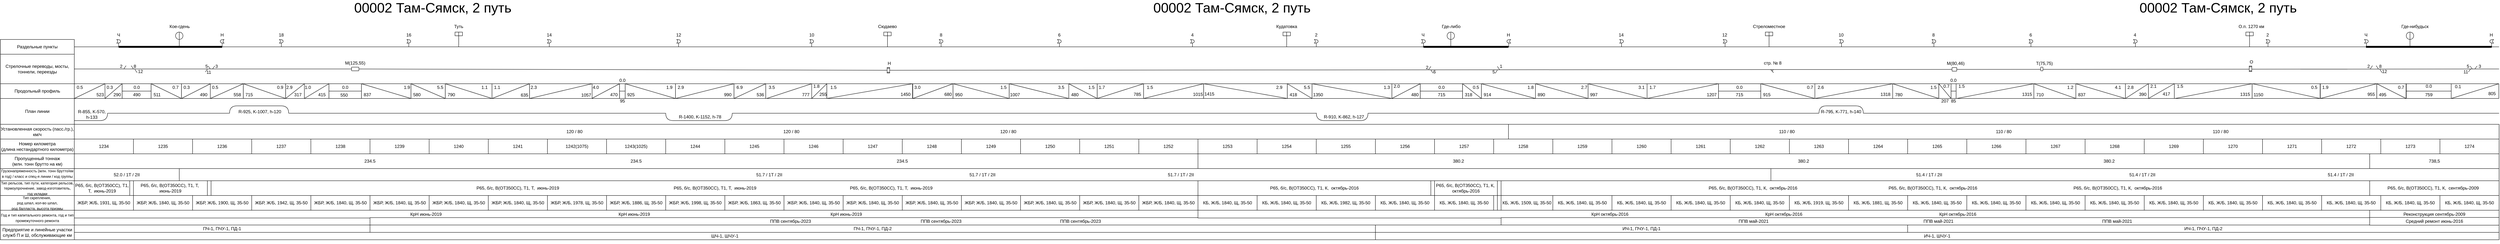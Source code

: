 <mxfile version="22.1.11" type="device">
  <diagram name="Страница — 1" id="rdJPi81iyjyXsliXh4Vw">
    <mxGraphModel dx="1212" dy="714" grid="1" gridSize="10" guides="1" tooltips="1" connect="1" arrows="1" fold="1" page="1" pageScale="1" pageWidth="7000" pageHeight="700" math="0" shadow="0">
      <root>
        <mxCell id="0" />
        <mxCell id="1" parent="0" />
        <mxCell id="QiNylJVKQGGoiYYaniBf-22" value="" style="shape=tableRow;horizontal=0;startSize=0;swimlaneHead=0;swimlaneBody=0;strokeColor=inherit;top=0;left=0;bottom=0;right=0;collapsible=0;dropTarget=0;fillColor=none;points=[[0,0.5],[1,0.5]];portConstraint=eastwest;fontSize=16;" parent="1" vertex="1">
          <mxGeometry x="50" y="113" width="300" height="100" as="geometry" />
        </mxCell>
        <mxCell id="QiNylJVKQGGoiYYaniBf-28" value="Раздельные пункты" style="rounded=0;whiteSpace=wrap;html=1;" parent="1" vertex="1">
          <mxGeometry x="40" y="140" width="200" height="40" as="geometry" />
        </mxCell>
        <mxCell id="QiNylJVKQGGoiYYaniBf-29" value="Стрелочные переводы, мосты, тоннели, переезды" style="rounded=0;whiteSpace=wrap;html=1;" parent="1" vertex="1">
          <mxGeometry x="40" y="180" width="200" height="80" as="geometry" />
        </mxCell>
        <mxCell id="QiNylJVKQGGoiYYaniBf-30" value="Продольный профиль" style="rounded=0;whiteSpace=wrap;html=1;" parent="1" vertex="1">
          <mxGeometry x="40" y="260" width="200" height="40" as="geometry" />
        </mxCell>
        <mxCell id="QiNylJVKQGGoiYYaniBf-31" value="" style="shape=tableRow;horizontal=0;startSize=0;swimlaneHead=0;swimlaneBody=0;strokeColor=inherit;top=0;left=0;bottom=0;right=0;collapsible=0;dropTarget=0;fillColor=none;points=[[0,0.5],[1,0.5]];portConstraint=eastwest;fontSize=16;" parent="1" vertex="1">
          <mxGeometry x="50" y="293" width="180" height="100" as="geometry" />
        </mxCell>
        <mxCell id="QiNylJVKQGGoiYYaniBf-32" value="План линии" style="rounded=0;whiteSpace=wrap;html=1;" parent="1" vertex="1">
          <mxGeometry x="40" y="300" width="200" height="70" as="geometry" />
        </mxCell>
        <mxCell id="QiNylJVKQGGoiYYaniBf-33" value="Установленная скорость (пасс./гр.), км/ч" style="rounded=0;whiteSpace=wrap;html=1;" parent="1" vertex="1">
          <mxGeometry x="40" y="370" width="200" height="40" as="geometry" />
        </mxCell>
        <mxCell id="QiNylJVKQGGoiYYaniBf-34" value="&lt;font style=&quot;font-size: 10px;&quot;&gt;Грузонапряженность (млн. тонн брутто/км в год) / класс и спец-я линии / код группы&lt;/font&gt;" style="rounded=0;whiteSpace=wrap;html=1;" parent="1" vertex="1">
          <mxGeometry x="40" y="483" width="200" height="40" as="geometry" />
        </mxCell>
        <mxCell id="QiNylJVKQGGoiYYaniBf-35" value="" style="shape=tableRow;horizontal=0;startSize=0;swimlaneHead=0;swimlaneBody=0;strokeColor=inherit;top=0;left=0;bottom=0;right=0;collapsible=0;dropTarget=0;fillColor=none;points=[[0,0.5],[1,0.5]];portConstraint=eastwest;fontSize=16;" parent="1" vertex="1">
          <mxGeometry x="50" y="516" width="180" height="100" as="geometry" />
        </mxCell>
        <mxCell id="QiNylJVKQGGoiYYaniBf-36" value="&lt;font style=&quot;font-size: 10px;&quot;&gt;Тип рельсов, тип пути, категория рельсов, термоупрочнение, завод-изготовитель, год укладки&lt;/font&gt;" style="rounded=0;whiteSpace=wrap;html=1;" parent="1" vertex="1">
          <mxGeometry x="40" y="523" width="200" height="40" as="geometry" />
        </mxCell>
        <mxCell id="QiNylJVKQGGoiYYaniBf-37" value="&lt;font style=&quot;font-size: 10px;&quot;&gt;Тип скрепления,&amp;nbsp;&lt;br&gt;род шпал, кол-во шпал, &lt;br&gt;род балласта, высота призмы&lt;/font&gt;" style="rounded=0;whiteSpace=wrap;html=1;" parent="1" vertex="1">
          <mxGeometry x="40" y="563" width="200" height="40" as="geometry" />
        </mxCell>
        <mxCell id="QiNylJVKQGGoiYYaniBf-38" value="&lt;font style=&quot;font-size: 10px;&quot;&gt;Год и тип капитального ремонта, год и тип промежуточного ремонта&lt;/font&gt;" style="rounded=0;whiteSpace=wrap;html=1;" parent="1" vertex="1">
          <mxGeometry x="40" y="603" width="200" height="40" as="geometry" />
        </mxCell>
        <mxCell id="QiNylJVKQGGoiYYaniBf-39" value="" style="shape=tableRow;horizontal=0;startSize=0;swimlaneHead=0;swimlaneBody=0;strokeColor=inherit;top=0;left=0;bottom=0;right=0;collapsible=0;dropTarget=0;fillColor=none;points=[[0,0.5],[1,0.5]];portConstraint=eastwest;fontSize=16;" parent="1" vertex="1">
          <mxGeometry x="50" y="563" width="180" height="100" as="geometry" />
        </mxCell>
        <mxCell id="QiNylJVKQGGoiYYaniBf-40" value="Предприятие и линейные участки служб П и Ш, обслуживающие км" style="rounded=0;whiteSpace=wrap;html=1;" parent="1" vertex="1">
          <mxGeometry x="40" y="643" width="200" height="40" as="geometry" />
        </mxCell>
        <mxCell id="QiNylJVKQGGoiYYaniBf-43" value="" style="shape=tableRow;horizontal=0;startSize=0;swimlaneHead=0;swimlaneBody=0;strokeColor=inherit;top=0;left=0;bottom=0;right=0;collapsible=0;dropTarget=0;fillColor=none;points=[[0,0.5],[1,0.5]];portConstraint=eastwest;fontSize=16;" parent="1" vertex="1">
          <mxGeometry x="50" y="593" width="180" height="100" as="geometry" />
        </mxCell>
        <mxCell id="QiNylJVKQGGoiYYaniBf-47" value="&lt;font style=&quot;font-size: 12px;&quot;&gt;Номер километра &lt;br&gt;(длина нестандартного километра)&lt;/font&gt;" style="rounded=0;whiteSpace=wrap;html=1;" parent="1" vertex="1">
          <mxGeometry x="40" y="410" width="200" height="40" as="geometry" />
        </mxCell>
        <mxCell id="QiNylJVKQGGoiYYaniBf-48" value="Пропущенный тоннаж &lt;br&gt;(млн. тонн брутто на км)" style="rounded=0;whiteSpace=wrap;html=1;" parent="1" vertex="1">
          <mxGeometry x="40" y="450" width="200" height="40" as="geometry" />
        </mxCell>
        <mxCell id="QiNylJVKQGGoiYYaniBf-49" value="1234" style="rounded=0;whiteSpace=wrap;html=1;" parent="1" vertex="1">
          <mxGeometry x="240" y="410" width="160" height="40" as="geometry" />
        </mxCell>
        <mxCell id="QiNylJVKQGGoiYYaniBf-50" value="1235" style="rounded=0;whiteSpace=wrap;html=1;" parent="1" vertex="1">
          <mxGeometry x="400" y="410" width="160" height="40" as="geometry" />
        </mxCell>
        <mxCell id="QiNylJVKQGGoiYYaniBf-51" value="1236" style="rounded=0;whiteSpace=wrap;html=1;" parent="1" vertex="1">
          <mxGeometry x="560" y="410" width="160" height="40" as="geometry" />
        </mxCell>
        <mxCell id="QiNylJVKQGGoiYYaniBf-52" value="1237" style="rounded=0;whiteSpace=wrap;html=1;" parent="1" vertex="1">
          <mxGeometry x="720" y="410" width="160" height="40" as="geometry" />
        </mxCell>
        <mxCell id="QiNylJVKQGGoiYYaniBf-53" value="1238" style="rounded=0;whiteSpace=wrap;html=1;" parent="1" vertex="1">
          <mxGeometry x="880" y="410" width="160" height="40" as="geometry" />
        </mxCell>
        <mxCell id="QiNylJVKQGGoiYYaniBf-54" value="1239" style="rounded=0;whiteSpace=wrap;html=1;" parent="1" vertex="1">
          <mxGeometry x="1040" y="410" width="160" height="40" as="geometry" />
        </mxCell>
        <mxCell id="QiNylJVKQGGoiYYaniBf-55" value="1240" style="rounded=0;whiteSpace=wrap;html=1;" parent="1" vertex="1">
          <mxGeometry x="1200" y="410" width="160" height="40" as="geometry" />
        </mxCell>
        <mxCell id="QiNylJVKQGGoiYYaniBf-56" value="1241" style="rounded=0;whiteSpace=wrap;html=1;" parent="1" vertex="1">
          <mxGeometry x="1360" y="410" width="160" height="40" as="geometry" />
        </mxCell>
        <mxCell id="QiNylJVKQGGoiYYaniBf-57" value="1242(1075)" style="rounded=0;whiteSpace=wrap;html=1;" parent="1" vertex="1">
          <mxGeometry x="1520" y="410" width="160" height="40" as="geometry" />
        </mxCell>
        <mxCell id="QiNylJVKQGGoiYYaniBf-58" value="1243(1025)" style="rounded=0;whiteSpace=wrap;html=1;" parent="1" vertex="1">
          <mxGeometry x="1680" y="410" width="160" height="40" as="geometry" />
        </mxCell>
        <mxCell id="QiNylJVKQGGoiYYaniBf-59" value="1244" style="rounded=0;whiteSpace=wrap;html=1;" parent="1" vertex="1">
          <mxGeometry x="1840" y="410" width="160" height="40" as="geometry" />
        </mxCell>
        <mxCell id="QiNylJVKQGGoiYYaniBf-60" value="1245" style="rounded=0;whiteSpace=wrap;html=1;" parent="1" vertex="1">
          <mxGeometry x="2000" y="410" width="160" height="40" as="geometry" />
        </mxCell>
        <mxCell id="QiNylJVKQGGoiYYaniBf-61" value="1246" style="rounded=0;whiteSpace=wrap;html=1;" parent="1" vertex="1">
          <mxGeometry x="2160" y="410" width="160" height="40" as="geometry" />
        </mxCell>
        <mxCell id="QiNylJVKQGGoiYYaniBf-62" value="1247" style="rounded=0;whiteSpace=wrap;html=1;" parent="1" vertex="1">
          <mxGeometry x="2320" y="410" width="160" height="40" as="geometry" />
        </mxCell>
        <mxCell id="QiNylJVKQGGoiYYaniBf-63" value="1248" style="rounded=0;whiteSpace=wrap;html=1;" parent="1" vertex="1">
          <mxGeometry x="2480" y="410" width="160" height="40" as="geometry" />
        </mxCell>
        <mxCell id="QiNylJVKQGGoiYYaniBf-64" value="1249" style="rounded=0;whiteSpace=wrap;html=1;" parent="1" vertex="1">
          <mxGeometry x="2640" y="410" width="160" height="40" as="geometry" />
        </mxCell>
        <mxCell id="QiNylJVKQGGoiYYaniBf-65" value="1250" style="rounded=0;whiteSpace=wrap;html=1;" parent="1" vertex="1">
          <mxGeometry x="2800" y="410" width="160" height="40" as="geometry" />
        </mxCell>
        <mxCell id="QiNylJVKQGGoiYYaniBf-66" value="1251" style="rounded=0;whiteSpace=wrap;html=1;" parent="1" vertex="1">
          <mxGeometry x="2960" y="410" width="160" height="40" as="geometry" />
        </mxCell>
        <mxCell id="QiNylJVKQGGoiYYaniBf-67" value="1252" style="rounded=0;whiteSpace=wrap;html=1;" parent="1" vertex="1">
          <mxGeometry x="3120" y="410" width="160" height="40" as="geometry" />
        </mxCell>
        <mxCell id="QiNylJVKQGGoiYYaniBf-68" value="1253" style="rounded=0;whiteSpace=wrap;html=1;" parent="1" vertex="1">
          <mxGeometry x="3280" y="410" width="160" height="40" as="geometry" />
        </mxCell>
        <mxCell id="QiNylJVKQGGoiYYaniBf-69" value="1254" style="rounded=0;whiteSpace=wrap;html=1;" parent="1" vertex="1">
          <mxGeometry x="3440" y="410" width="160" height="40" as="geometry" />
        </mxCell>
        <mxCell id="QiNylJVKQGGoiYYaniBf-70" value="1255" style="rounded=0;whiteSpace=wrap;html=1;" parent="1" vertex="1">
          <mxGeometry x="3600" y="410" width="160" height="40" as="geometry" />
        </mxCell>
        <mxCell id="QiNylJVKQGGoiYYaniBf-71" value="1256" style="rounded=0;whiteSpace=wrap;html=1;" parent="1" vertex="1">
          <mxGeometry x="3760" y="410" width="160" height="40" as="geometry" />
        </mxCell>
        <mxCell id="QiNylJVKQGGoiYYaniBf-72" value="1257" style="rounded=0;whiteSpace=wrap;html=1;" parent="1" vertex="1">
          <mxGeometry x="3920" y="410" width="160" height="40" as="geometry" />
        </mxCell>
        <mxCell id="QiNylJVKQGGoiYYaniBf-73" value="1258" style="rounded=0;whiteSpace=wrap;html=1;" parent="1" vertex="1">
          <mxGeometry x="4080" y="410" width="160" height="40" as="geometry" />
        </mxCell>
        <mxCell id="QiNylJVKQGGoiYYaniBf-74" value="1259" style="rounded=0;whiteSpace=wrap;html=1;" parent="1" vertex="1">
          <mxGeometry x="4240" y="410" width="160" height="40" as="geometry" />
        </mxCell>
        <mxCell id="QiNylJVKQGGoiYYaniBf-75" value="1260" style="rounded=0;whiteSpace=wrap;html=1;" parent="1" vertex="1">
          <mxGeometry x="4400" y="410" width="160" height="40" as="geometry" />
        </mxCell>
        <mxCell id="QiNylJVKQGGoiYYaniBf-76" value="1261" style="rounded=0;whiteSpace=wrap;html=1;" parent="1" vertex="1">
          <mxGeometry x="4560" y="410" width="160" height="40" as="geometry" />
        </mxCell>
        <mxCell id="QiNylJVKQGGoiYYaniBf-77" value="1262" style="rounded=0;whiteSpace=wrap;html=1;" parent="1" vertex="1">
          <mxGeometry x="4720" y="410" width="160" height="40" as="geometry" />
        </mxCell>
        <mxCell id="QiNylJVKQGGoiYYaniBf-78" value="1263" style="rounded=0;whiteSpace=wrap;html=1;" parent="1" vertex="1">
          <mxGeometry x="4880" y="410" width="160" height="40" as="geometry" />
        </mxCell>
        <mxCell id="QiNylJVKQGGoiYYaniBf-79" value="1264" style="rounded=0;whiteSpace=wrap;html=1;" parent="1" vertex="1">
          <mxGeometry x="5040" y="410" width="160" height="40" as="geometry" />
        </mxCell>
        <mxCell id="QiNylJVKQGGoiYYaniBf-80" value="1265" style="rounded=0;whiteSpace=wrap;html=1;" parent="1" vertex="1">
          <mxGeometry x="5200" y="410" width="160" height="40" as="geometry" />
        </mxCell>
        <mxCell id="QiNylJVKQGGoiYYaniBf-81" value="1266" style="rounded=0;whiteSpace=wrap;html=1;" parent="1" vertex="1">
          <mxGeometry x="5360" y="410" width="160" height="40" as="geometry" />
        </mxCell>
        <mxCell id="QiNylJVKQGGoiYYaniBf-82" value="1267" style="rounded=0;whiteSpace=wrap;html=1;" parent="1" vertex="1">
          <mxGeometry x="5520" y="410" width="160" height="40" as="geometry" />
        </mxCell>
        <mxCell id="QiNylJVKQGGoiYYaniBf-83" value="1268" style="rounded=0;whiteSpace=wrap;html=1;" parent="1" vertex="1">
          <mxGeometry x="5680" y="410" width="160" height="40" as="geometry" />
        </mxCell>
        <mxCell id="QiNylJVKQGGoiYYaniBf-84" value="1269" style="rounded=0;whiteSpace=wrap;html=1;" parent="1" vertex="1">
          <mxGeometry x="5840" y="410" width="160" height="40" as="geometry" />
        </mxCell>
        <mxCell id="QiNylJVKQGGoiYYaniBf-85" value="1270" style="rounded=0;whiteSpace=wrap;html=1;" parent="1" vertex="1">
          <mxGeometry x="6000" y="410" width="160" height="40" as="geometry" />
        </mxCell>
        <mxCell id="QiNylJVKQGGoiYYaniBf-86" value="1271" style="rounded=0;whiteSpace=wrap;html=1;" parent="1" vertex="1">
          <mxGeometry x="6160" y="410" width="160" height="40" as="geometry" />
        </mxCell>
        <mxCell id="QiNylJVKQGGoiYYaniBf-87" value="1272" style="rounded=0;whiteSpace=wrap;html=1;" parent="1" vertex="1">
          <mxGeometry x="6320" y="410" width="160" height="40" as="geometry" />
        </mxCell>
        <mxCell id="QiNylJVKQGGoiYYaniBf-88" value="1273" style="rounded=0;whiteSpace=wrap;html=1;" parent="1" vertex="1">
          <mxGeometry x="6480" y="410" width="160" height="40" as="geometry" />
        </mxCell>
        <mxCell id="QiNylJVKQGGoiYYaniBf-89" value="1274" style="rounded=0;whiteSpace=wrap;html=1;" parent="1" vertex="1">
          <mxGeometry x="6640" y="410" width="160" height="40" as="geometry" />
        </mxCell>
        <mxCell id="0Uzv47MZa6qNcgDxZGDY-1" value="" style="endArrow=none;html=1;rounded=0;" parent="1" edge="1">
          <mxGeometry width="50" height="50" relative="1" as="geometry">
            <mxPoint x="240" y="160" as="sourcePoint" />
            <mxPoint x="6800" y="160" as="targetPoint" />
          </mxGeometry>
        </mxCell>
        <mxCell id="0Uzv47MZa6qNcgDxZGDY-2" value="" style="endArrow=none;html=1;rounded=0;" parent="1" source="0Uzv47MZa6qNcgDxZGDY-59" edge="1">
          <mxGeometry width="50" height="50" relative="1" as="geometry">
            <mxPoint x="240" y="220" as="sourcePoint" />
            <mxPoint x="6800" y="220" as="targetPoint" />
          </mxGeometry>
        </mxCell>
        <mxCell id="0Uzv47MZa6qNcgDxZGDY-3" value="" style="endArrow=none;html=1;rounded=0;strokeWidth=5;" parent="1" edge="1">
          <mxGeometry width="50" height="50" relative="1" as="geometry">
            <mxPoint x="360" y="160" as="sourcePoint" />
            <mxPoint x="640" y="160" as="targetPoint" />
          </mxGeometry>
        </mxCell>
        <mxCell id="0Uzv47MZa6qNcgDxZGDY-4" value="" style="endArrow=none;html=1;rounded=0;exitX=1;exitY=0.5;exitDx=0;exitDy=0;entryX=0.5;entryY=1;entryDx=0;entryDy=0;" parent="1" target="0Uzv47MZa6qNcgDxZGDY-5" edge="1">
          <mxGeometry width="50" height="50" relative="1" as="geometry">
            <mxPoint x="524" y="160" as="sourcePoint" />
            <mxPoint x="529" y="140" as="targetPoint" />
          </mxGeometry>
        </mxCell>
        <mxCell id="0Uzv47MZa6qNcgDxZGDY-5" value="" style="ellipse;whiteSpace=wrap;html=1;aspect=fixed;movable=1;resizable=1;rotatable=1;deletable=1;editable=1;locked=0;connectable=1;" parent="1" vertex="1">
          <mxGeometry x="513.99" y="120" width="20" height="20" as="geometry" />
        </mxCell>
        <mxCell id="0Uzv47MZa6qNcgDxZGDY-6" value="" style="endArrow=none;html=1;rounded=0;exitX=0.5;exitY=1;exitDx=0;exitDy=0;entryX=0.5;entryY=0;entryDx=0;entryDy=0;movable=1;resizable=1;rotatable=1;deletable=1;editable=1;locked=0;connectable=1;" parent="1" source="0Uzv47MZa6qNcgDxZGDY-5" target="0Uzv47MZa6qNcgDxZGDY-5" edge="1">
          <mxGeometry width="50" height="50" relative="1" as="geometry">
            <mxPoint x="521.97" y="150" as="sourcePoint" />
            <mxPoint x="571.97" y="100" as="targetPoint" />
          </mxGeometry>
        </mxCell>
        <mxCell id="0Uzv47MZa6qNcgDxZGDY-7" value="Кое-гдень" style="text;html=1;strokeColor=none;fillColor=none;align=center;verticalAlign=middle;whiteSpace=wrap;rounded=0;" parent="1" vertex="1">
          <mxGeometry x="490" y="90" width="70" height="30" as="geometry" />
        </mxCell>
        <mxCell id="0Uzv47MZa6qNcgDxZGDY-8" value="" style="endArrow=none;html=1;rounded=0;exitX=1;exitY=0.5;exitDx=0;exitDy=0;entryX=0.5;entryY=1;entryDx=0;entryDy=0;" parent="1" target="0Uzv47MZa6qNcgDxZGDY-9" edge="1">
          <mxGeometry width="50" height="50" relative="1" as="geometry">
            <mxPoint x="3964" y="160" as="sourcePoint" />
            <mxPoint x="3969" y="140" as="targetPoint" />
          </mxGeometry>
        </mxCell>
        <mxCell id="0Uzv47MZa6qNcgDxZGDY-9" value="" style="ellipse;whiteSpace=wrap;html=1;aspect=fixed;movable=1;resizable=1;rotatable=1;deletable=1;editable=1;locked=0;connectable=1;" parent="1" vertex="1">
          <mxGeometry x="3953.99" y="120" width="20" height="20" as="geometry" />
        </mxCell>
        <mxCell id="0Uzv47MZa6qNcgDxZGDY-10" value="" style="endArrow=none;html=1;rounded=0;exitX=0.5;exitY=1;exitDx=0;exitDy=0;entryX=0.5;entryY=0;entryDx=0;entryDy=0;movable=1;resizable=1;rotatable=1;deletable=1;editable=1;locked=0;connectable=1;" parent="1" source="0Uzv47MZa6qNcgDxZGDY-9" target="0Uzv47MZa6qNcgDxZGDY-9" edge="1">
          <mxGeometry width="50" height="50" relative="1" as="geometry">
            <mxPoint x="3961.97" y="150" as="sourcePoint" />
            <mxPoint x="4011.97" y="100" as="targetPoint" />
          </mxGeometry>
        </mxCell>
        <mxCell id="0Uzv47MZa6qNcgDxZGDY-11" value="Где-либо" style="text;html=1;strokeColor=none;fillColor=none;align=center;verticalAlign=middle;whiteSpace=wrap;rounded=0;" parent="1" vertex="1">
          <mxGeometry x="3930" y="90" width="70" height="30" as="geometry" />
        </mxCell>
        <mxCell id="0Uzv47MZa6qNcgDxZGDY-12" value="" style="endArrow=none;html=1;rounded=0;exitX=1;exitY=0.5;exitDx=0;exitDy=0;entryX=0.5;entryY=1;entryDx=0;entryDy=0;" parent="1" target="0Uzv47MZa6qNcgDxZGDY-13" edge="1">
          <mxGeometry width="50" height="50" relative="1" as="geometry">
            <mxPoint x="6559" y="160" as="sourcePoint" />
            <mxPoint x="6564" y="140" as="targetPoint" />
          </mxGeometry>
        </mxCell>
        <mxCell id="0Uzv47MZa6qNcgDxZGDY-13" value="" style="ellipse;whiteSpace=wrap;html=1;aspect=fixed;movable=1;resizable=1;rotatable=1;deletable=1;editable=1;locked=0;connectable=1;" parent="1" vertex="1">
          <mxGeometry x="6548.99" y="120" width="20" height="20" as="geometry" />
        </mxCell>
        <mxCell id="0Uzv47MZa6qNcgDxZGDY-14" value="" style="endArrow=none;html=1;rounded=0;exitX=0.5;exitY=1;exitDx=0;exitDy=0;entryX=0.5;entryY=0;entryDx=0;entryDy=0;movable=1;resizable=1;rotatable=1;deletable=1;editable=1;locked=0;connectable=1;" parent="1" source="0Uzv47MZa6qNcgDxZGDY-13" target="0Uzv47MZa6qNcgDxZGDY-13" edge="1">
          <mxGeometry width="50" height="50" relative="1" as="geometry">
            <mxPoint x="6556.97" y="150" as="sourcePoint" />
            <mxPoint x="6606.97" y="100" as="targetPoint" />
          </mxGeometry>
        </mxCell>
        <mxCell id="0Uzv47MZa6qNcgDxZGDY-15" value="Где-нибудьск" style="text;html=1;strokeColor=none;fillColor=none;align=center;verticalAlign=middle;whiteSpace=wrap;rounded=0;" parent="1" vertex="1">
          <mxGeometry x="6525" y="90" width="95" height="30" as="geometry" />
        </mxCell>
        <mxCell id="0Uzv47MZa6qNcgDxZGDY-16" value="" style="endArrow=none;html=1;rounded=0;strokeWidth=5;" parent="1" edge="1">
          <mxGeometry width="50" height="50" relative="1" as="geometry">
            <mxPoint x="3890" y="160" as="sourcePoint" />
            <mxPoint x="4120" y="160" as="targetPoint" />
          </mxGeometry>
        </mxCell>
        <mxCell id="0Uzv47MZa6qNcgDxZGDY-17" value="" style="endArrow=none;html=1;rounded=0;strokeWidth=5;" parent="1" edge="1">
          <mxGeometry width="50" height="50" relative="1" as="geometry">
            <mxPoint x="6440" y="160" as="sourcePoint" />
            <mxPoint x="6780" y="160" as="targetPoint" />
          </mxGeometry>
        </mxCell>
        <mxCell id="0Uzv47MZa6qNcgDxZGDY-18" value="00002 Там-Сямск, 2 путь" style="text;html=1;strokeColor=none;fillColor=none;align=center;verticalAlign=middle;whiteSpace=wrap;rounded=0;fontSize=37;" parent="1" vertex="1">
          <mxGeometry x="820" y="40" width="780" height="30" as="geometry" />
        </mxCell>
        <mxCell id="0Uzv47MZa6qNcgDxZGDY-21" value="00002 Там-Сямск, 2 путь" style="text;html=1;strokeColor=none;fillColor=none;align=center;verticalAlign=middle;whiteSpace=wrap;rounded=0;fontSize=37;" parent="1" vertex="1">
          <mxGeometry x="2981.6" y="40" width="780" height="30" as="geometry" />
        </mxCell>
        <mxCell id="0Uzv47MZa6qNcgDxZGDY-22" value="00002 Там-Сямск, 2 путь" style="text;html=1;strokeColor=none;fillColor=none;align=center;verticalAlign=middle;whiteSpace=wrap;rounded=0;fontSize=37;" parent="1" vertex="1">
          <mxGeometry x="5650" y="40" width="780" height="30" as="geometry" />
        </mxCell>
        <mxCell id="0Uzv47MZa6qNcgDxZGDY-23" value="" style="rounded=0;whiteSpace=wrap;html=1;" parent="1" vertex="1">
          <mxGeometry x="1270" y="120" width="20" height="10" as="geometry" />
        </mxCell>
        <mxCell id="0Uzv47MZa6qNcgDxZGDY-24" value="" style="endArrow=none;html=1;rounded=0;entryX=0.5;entryY=0;entryDx=0;entryDy=0;" parent="1" target="0Uzv47MZa6qNcgDxZGDY-23" edge="1">
          <mxGeometry width="50" height="50" relative="1" as="geometry">
            <mxPoint x="1280" y="160" as="sourcePoint" />
            <mxPoint x="1310" y="100" as="targetPoint" />
          </mxGeometry>
        </mxCell>
        <mxCell id="0Uzv47MZa6qNcgDxZGDY-25" value="Туть" style="text;html=1;strokeColor=none;fillColor=none;align=center;verticalAlign=middle;whiteSpace=wrap;rounded=0;" parent="1" vertex="1">
          <mxGeometry x="1245" y="90" width="70" height="30" as="geometry" />
        </mxCell>
        <mxCell id="0Uzv47MZa6qNcgDxZGDY-28" value="Сюдаево" style="text;html=1;strokeColor=none;fillColor=none;align=center;verticalAlign=middle;whiteSpace=wrap;rounded=0;" parent="1" vertex="1">
          <mxGeometry x="2405" y="90" width="70" height="30" as="geometry" />
        </mxCell>
        <mxCell id="0Uzv47MZa6qNcgDxZGDY-30" value="" style="rounded=0;whiteSpace=wrap;html=1;" parent="1" vertex="1">
          <mxGeometry x="2430" y="120" width="20" height="10" as="geometry" />
        </mxCell>
        <mxCell id="0Uzv47MZa6qNcgDxZGDY-31" value="" style="endArrow=none;html=1;rounded=0;entryX=0.5;entryY=0;entryDx=0;entryDy=0;" parent="1" target="0Uzv47MZa6qNcgDxZGDY-30" edge="1">
          <mxGeometry width="50" height="50" relative="1" as="geometry">
            <mxPoint x="2440" y="160" as="sourcePoint" />
            <mxPoint x="2475" y="100" as="targetPoint" />
          </mxGeometry>
        </mxCell>
        <mxCell id="0Uzv47MZa6qNcgDxZGDY-33" value="Стреломестное" style="text;html=1;strokeColor=none;fillColor=none;align=center;verticalAlign=middle;whiteSpace=wrap;rounded=0;" parent="1" vertex="1">
          <mxGeometry x="4790" y="90" width="70" height="30" as="geometry" />
        </mxCell>
        <mxCell id="0Uzv47MZa6qNcgDxZGDY-34" value="" style="rounded=0;whiteSpace=wrap;html=1;" parent="1" vertex="1">
          <mxGeometry x="4815" y="120" width="20" height="10" as="geometry" />
        </mxCell>
        <mxCell id="0Uzv47MZa6qNcgDxZGDY-35" value="" style="endArrow=none;html=1;rounded=0;entryX=0.5;entryY=0;entryDx=0;entryDy=0;" parent="1" target="0Uzv47MZa6qNcgDxZGDY-34" edge="1">
          <mxGeometry width="50" height="50" relative="1" as="geometry">
            <mxPoint x="4825" y="160" as="sourcePoint" />
            <mxPoint x="4860" y="100" as="targetPoint" />
          </mxGeometry>
        </mxCell>
        <mxCell id="0Uzv47MZa6qNcgDxZGDY-36" value="" style="endArrow=none;html=1;rounded=0;" parent="1" edge="1">
          <mxGeometry width="50" height="50" relative="1" as="geometry">
            <mxPoint x="4837" y="230" as="sourcePoint" />
            <mxPoint x="4830" y="222" as="targetPoint" />
          </mxGeometry>
        </mxCell>
        <mxCell id="0Uzv47MZa6qNcgDxZGDY-37" value="" style="endArrow=none;html=1;rounded=0;" parent="1" edge="1">
          <mxGeometry width="50" height="50" relative="1" as="geometry">
            <mxPoint x="4833" y="226" as="sourcePoint" />
            <mxPoint x="4836" y="222" as="targetPoint" />
          </mxGeometry>
        </mxCell>
        <mxCell id="0Uzv47MZa6qNcgDxZGDY-38" value="стр. № 8" style="text;html=1;strokeColor=none;fillColor=none;align=center;verticalAlign=middle;whiteSpace=wrap;rounded=0;" parent="1" vertex="1">
          <mxGeometry x="4800" y="189" width="70" height="30" as="geometry" />
        </mxCell>
        <mxCell id="0Uzv47MZa6qNcgDxZGDY-39" value="Кудатовка" style="text;html=1;strokeColor=none;fillColor=none;align=center;verticalAlign=middle;whiteSpace=wrap;rounded=0;" parent="1" vertex="1">
          <mxGeometry x="3485" y="90" width="70" height="30" as="geometry" />
        </mxCell>
        <mxCell id="0Uzv47MZa6qNcgDxZGDY-40" value="" style="rounded=0;whiteSpace=wrap;html=1;" parent="1" vertex="1">
          <mxGeometry x="3510" y="120" width="20" height="10" as="geometry" />
        </mxCell>
        <mxCell id="0Uzv47MZa6qNcgDxZGDY-41" value="" style="endArrow=none;html=1;rounded=0;entryX=0.5;entryY=0;entryDx=0;entryDy=0;" parent="1" target="0Uzv47MZa6qNcgDxZGDY-40" edge="1">
          <mxGeometry width="50" height="50" relative="1" as="geometry">
            <mxPoint x="3520" y="160" as="sourcePoint" />
            <mxPoint x="3555" y="100" as="targetPoint" />
          </mxGeometry>
        </mxCell>
        <mxCell id="0Uzv47MZa6qNcgDxZGDY-42" value="О.п. 1270 км" style="text;html=1;strokeColor=none;fillColor=none;align=center;verticalAlign=middle;whiteSpace=wrap;rounded=0;" parent="1" vertex="1">
          <mxGeometry x="6080" y="90" width="100" height="30" as="geometry" />
        </mxCell>
        <mxCell id="0Uzv47MZa6qNcgDxZGDY-43" value="" style="rounded=0;whiteSpace=wrap;html=1;" parent="1" vertex="1">
          <mxGeometry x="6115" y="120" width="20" height="10" as="geometry" />
        </mxCell>
        <mxCell id="0Uzv47MZa6qNcgDxZGDY-44" value="" style="endArrow=none;html=1;rounded=0;entryX=0.5;entryY=0;entryDx=0;entryDy=0;" parent="1" target="0Uzv47MZa6qNcgDxZGDY-43" edge="1">
          <mxGeometry width="50" height="50" relative="1" as="geometry">
            <mxPoint x="6125" y="160" as="sourcePoint" />
            <mxPoint x="6160" y="100" as="targetPoint" />
          </mxGeometry>
        </mxCell>
        <mxCell id="0Uzv47MZa6qNcgDxZGDY-46" value="2" style="text;html=1;strokeColor=none;fillColor=none;align=center;verticalAlign=middle;whiteSpace=wrap;rounded=0;" parent="1" vertex="1">
          <mxGeometry x="356.96" y="209" width="20" height="7" as="geometry" />
        </mxCell>
        <mxCell id="0Uzv47MZa6qNcgDxZGDY-49" value="8" style="text;html=1;strokeColor=none;fillColor=none;align=center;verticalAlign=middle;whiteSpace=wrap;rounded=0;" parent="1" vertex="1">
          <mxGeometry x="393.92" y="209" width="20" height="7" as="geometry" />
        </mxCell>
        <mxCell id="0Uzv47MZa6qNcgDxZGDY-50" value="" style="endArrow=none;html=1;rounded=0;" parent="1" edge="1">
          <mxGeometry width="50" height="50" relative="1" as="geometry">
            <mxPoint x="614" y="220" as="sourcePoint" />
            <mxPoint x="620" y="212" as="targetPoint" />
          </mxGeometry>
        </mxCell>
        <mxCell id="0Uzv47MZa6qNcgDxZGDY-51" value="3" style="text;html=1;strokeColor=none;fillColor=none;align=center;verticalAlign=middle;whiteSpace=wrap;rounded=0;" parent="1" vertex="1">
          <mxGeometry x="615" y="209" width="20" height="7" as="geometry" />
        </mxCell>
        <mxCell id="0Uzv47MZa6qNcgDxZGDY-52" value="" style="endArrow=none;html=1;rounded=0;" parent="1" edge="1">
          <mxGeometry width="50" height="50" relative="1" as="geometry">
            <mxPoint x="608" y="220" as="sourcePoint" />
            <mxPoint x="602" y="212" as="targetPoint" />
          </mxGeometry>
        </mxCell>
        <mxCell id="0Uzv47MZa6qNcgDxZGDY-53" value="5" style="text;html=1;strokeColor=none;fillColor=none;align=center;verticalAlign=middle;whiteSpace=wrap;rounded=0;" parent="1" vertex="1">
          <mxGeometry x="588" y="209" width="20" height="7" as="geometry" />
        </mxCell>
        <mxCell id="0Uzv47MZa6qNcgDxZGDY-54" value="" style="endArrow=none;html=1;rounded=0;" parent="1" edge="1">
          <mxGeometry width="50" height="50" relative="1" as="geometry">
            <mxPoint x="374" y="220" as="sourcePoint" />
            <mxPoint x="380" y="211" as="targetPoint" />
          </mxGeometry>
        </mxCell>
        <mxCell id="0Uzv47MZa6qNcgDxZGDY-55" value="" style="endArrow=none;html=1;rounded=0;" parent="1" edge="1">
          <mxGeometry width="50" height="50" relative="1" as="geometry">
            <mxPoint x="399.92" y="220" as="sourcePoint" />
            <mxPoint x="393.92" y="211" as="targetPoint" />
          </mxGeometry>
        </mxCell>
        <mxCell id="0Uzv47MZa6qNcgDxZGDY-57" value="" style="endArrow=none;html=1;rounded=0;" parent="1" target="0Uzv47MZa6qNcgDxZGDY-56" edge="1">
          <mxGeometry width="50" height="50" relative="1" as="geometry">
            <mxPoint x="240" y="220" as="sourcePoint" />
            <mxPoint x="6800" y="240" as="targetPoint" />
          </mxGeometry>
        </mxCell>
        <mxCell id="0Uzv47MZa6qNcgDxZGDY-56" value="" style="rounded=1;whiteSpace=wrap;html=1;" parent="1" vertex="1">
          <mxGeometry x="990" y="215" width="20" height="10" as="geometry" />
        </mxCell>
        <mxCell id="0Uzv47MZa6qNcgDxZGDY-58" value="М(125,55)" style="text;html=1;strokeColor=none;fillColor=none;align=center;verticalAlign=middle;whiteSpace=wrap;rounded=0;" parent="1" vertex="1">
          <mxGeometry x="990" y="200" width="20" height="7" as="geometry" />
        </mxCell>
        <mxCell id="0Uzv47MZa6qNcgDxZGDY-60" value="" style="endArrow=none;html=1;rounded=0;" parent="1" source="0Uzv47MZa6qNcgDxZGDY-56" target="0Uzv47MZa6qNcgDxZGDY-59" edge="1">
          <mxGeometry width="50" height="50" relative="1" as="geometry">
            <mxPoint x="1010" y="220" as="sourcePoint" />
            <mxPoint x="6800" y="240" as="targetPoint" />
          </mxGeometry>
        </mxCell>
        <mxCell id="0Uzv47MZa6qNcgDxZGDY-59" value="" style="shape=process;whiteSpace=wrap;html=1;backgroundOutline=1;rotation=90;" parent="1" vertex="1">
          <mxGeometry x="2435" y="220" width="15" height="7" as="geometry" />
        </mxCell>
        <mxCell id="0Uzv47MZa6qNcgDxZGDY-61" value="Н" style="text;html=1;strokeColor=none;fillColor=none;align=center;verticalAlign=middle;whiteSpace=wrap;rounded=0;" parent="1" vertex="1">
          <mxGeometry x="2410" y="190" width="70" height="30" as="geometry" />
        </mxCell>
        <mxCell id="0Uzv47MZa6qNcgDxZGDY-62" value="2" style="text;html=1;strokeColor=none;fillColor=none;align=center;verticalAlign=middle;whiteSpace=wrap;rounded=0;" parent="1" vertex="1">
          <mxGeometry x="3890" y="212" width="20" height="7" as="geometry" />
        </mxCell>
        <mxCell id="0Uzv47MZa6qNcgDxZGDY-63" value="1" style="text;html=1;strokeColor=none;fillColor=none;align=center;verticalAlign=middle;whiteSpace=wrap;rounded=0;" parent="1" vertex="1">
          <mxGeometry x="4090" y="209" width="20" height="7" as="geometry" />
        </mxCell>
        <mxCell id="0Uzv47MZa6qNcgDxZGDY-64" value="" style="endArrow=none;html=1;rounded=0;" parent="1" edge="1">
          <mxGeometry width="50" height="50" relative="1" as="geometry">
            <mxPoint x="3904" y="222" as="sourcePoint" />
            <mxPoint x="3910" y="213" as="targetPoint" />
          </mxGeometry>
        </mxCell>
        <mxCell id="0Uzv47MZa6qNcgDxZGDY-65" value="" style="endArrow=none;html=1;rounded=0;" parent="1" edge="1">
          <mxGeometry width="50" height="50" relative="1" as="geometry">
            <mxPoint x="4096" y="222" as="sourcePoint" />
            <mxPoint x="4090" y="213" as="targetPoint" />
          </mxGeometry>
        </mxCell>
        <mxCell id="0Uzv47MZa6qNcgDxZGDY-66" value="" style="rounded=1;whiteSpace=wrap;html=1;" parent="1" vertex="1">
          <mxGeometry x="5560" y="215" width="6" height="10" as="geometry" />
        </mxCell>
        <mxCell id="0Uzv47MZa6qNcgDxZGDY-67" value="Т(75,75)" style="text;html=1;strokeColor=none;fillColor=none;align=center;verticalAlign=middle;whiteSpace=wrap;rounded=0;" parent="1" vertex="1">
          <mxGeometry x="5560" y="201" width="20" height="7" as="geometry" />
        </mxCell>
        <mxCell id="0Uzv47MZa6qNcgDxZGDY-71" value="" style="rounded=1;whiteSpace=wrap;html=1;" parent="1" vertex="1">
          <mxGeometry x="5320" y="216" width="12.874" height="10" as="geometry" />
        </mxCell>
        <mxCell id="0Uzv47MZa6qNcgDxZGDY-72" value="М(80,46)" style="text;html=1;strokeColor=none;fillColor=none;align=center;verticalAlign=middle;whiteSpace=wrap;rounded=0;" parent="1" vertex="1">
          <mxGeometry x="5320" y="201" width="20" height="7" as="geometry" />
        </mxCell>
        <mxCell id="0Uzv47MZa6qNcgDxZGDY-73" value="" style="shape=process;whiteSpace=wrap;html=1;backgroundOutline=1;rotation=90;" parent="1" vertex="1">
          <mxGeometry x="6120" y="216" width="15" height="7" as="geometry" />
        </mxCell>
        <mxCell id="0Uzv47MZa6qNcgDxZGDY-74" value="О" style="text;html=1;strokeColor=none;fillColor=none;align=center;verticalAlign=middle;whiteSpace=wrap;rounded=0;" parent="1" vertex="1">
          <mxGeometry x="6095" y="186" width="70" height="30" as="geometry" />
        </mxCell>
        <mxCell id="0Uzv47MZa6qNcgDxZGDY-75" value="2" style="text;html=1;strokeColor=none;fillColor=none;align=center;verticalAlign=middle;whiteSpace=wrap;rounded=0;" parent="1" vertex="1">
          <mxGeometry x="6437.48" y="209" width="20" height="7" as="geometry" />
        </mxCell>
        <mxCell id="0Uzv47MZa6qNcgDxZGDY-76" value="8" style="text;html=1;strokeColor=none;fillColor=none;align=center;verticalAlign=middle;whiteSpace=wrap;rounded=0;" parent="1" vertex="1">
          <mxGeometry x="6469.16" y="209" width="20" height="7" as="geometry" />
        </mxCell>
        <mxCell id="0Uzv47MZa6qNcgDxZGDY-77" value="" style="endArrow=none;html=1;rounded=0;" parent="1" edge="1">
          <mxGeometry width="50" height="50" relative="1" as="geometry">
            <mxPoint x="6734.48" y="220" as="sourcePoint" />
            <mxPoint x="6740.48" y="212" as="targetPoint" />
          </mxGeometry>
        </mxCell>
        <mxCell id="0Uzv47MZa6qNcgDxZGDY-78" value="3" style="text;html=1;strokeColor=none;fillColor=none;align=center;verticalAlign=middle;whiteSpace=wrap;rounded=0;" parent="1" vertex="1">
          <mxGeometry x="6738" y="209" width="20" height="7" as="geometry" />
        </mxCell>
        <mxCell id="0Uzv47MZa6qNcgDxZGDY-79" value="" style="endArrow=none;html=1;rounded=0;" parent="1" edge="1">
          <mxGeometry width="50" height="50" relative="1" as="geometry">
            <mxPoint x="6727.48" y="220" as="sourcePoint" />
            <mxPoint x="6721.48" y="212" as="targetPoint" />
          </mxGeometry>
        </mxCell>
        <mxCell id="0Uzv47MZa6qNcgDxZGDY-80" value="5" style="text;html=1;strokeColor=none;fillColor=none;align=center;verticalAlign=middle;whiteSpace=wrap;rounded=0;" parent="1" vertex="1">
          <mxGeometry x="6706.48" y="209" width="20" height="7" as="geometry" />
        </mxCell>
        <mxCell id="0Uzv47MZa6qNcgDxZGDY-81" value="" style="endArrow=none;html=1;rounded=0;" parent="1" edge="1">
          <mxGeometry width="50" height="50" relative="1" as="geometry">
            <mxPoint x="6451.48" y="220" as="sourcePoint" />
            <mxPoint x="6457.48" y="211" as="targetPoint" />
          </mxGeometry>
        </mxCell>
        <mxCell id="0Uzv47MZa6qNcgDxZGDY-82" value="" style="endArrow=none;html=1;rounded=0;" parent="1" edge="1">
          <mxGeometry width="50" height="50" relative="1" as="geometry">
            <mxPoint x="6473.48" y="220" as="sourcePoint" />
            <mxPoint x="6467.48" y="211" as="targetPoint" />
          </mxGeometry>
        </mxCell>
        <mxCell id="iH_aEqxw_GgNqT9NQLik-1" value="" style="rounded=0;whiteSpace=wrap;html=1;" parent="1" vertex="1">
          <mxGeometry x="240" y="260" width="83" height="40" as="geometry" />
        </mxCell>
        <mxCell id="iH_aEqxw_GgNqT9NQLik-3" value="" style="endArrow=none;html=1;rounded=0;entryX=1;entryY=0;entryDx=0;entryDy=0;" parent="1" target="iH_aEqxw_GgNqT9NQLik-1" edge="1">
          <mxGeometry width="50" height="50" relative="1" as="geometry">
            <mxPoint x="240" y="300" as="sourcePoint" />
            <mxPoint x="290" y="250" as="targetPoint" />
          </mxGeometry>
        </mxCell>
        <mxCell id="iH_aEqxw_GgNqT9NQLik-4" value="0.5" style="text;html=1;strokeColor=none;fillColor=none;align=center;verticalAlign=middle;whiteSpace=wrap;rounded=0;" parent="1" vertex="1">
          <mxGeometry x="245" y="265" width="20" height="10" as="geometry" />
        </mxCell>
        <mxCell id="iH_aEqxw_GgNqT9NQLik-5" value="523" style="text;html=1;strokeColor=none;fillColor=none;align=center;verticalAlign=middle;whiteSpace=wrap;rounded=0;" parent="1" vertex="1">
          <mxGeometry x="300" y="285" width="20" height="10" as="geometry" />
        </mxCell>
        <mxCell id="iH_aEqxw_GgNqT9NQLik-6" value="" style="rounded=0;whiteSpace=wrap;html=1;" parent="1" vertex="1">
          <mxGeometry x="369.4" y="260" width="78.4" height="40" as="geometry" />
        </mxCell>
        <mxCell id="iH_aEqxw_GgNqT9NQLik-7" value="" style="endArrow=none;html=1;rounded=0;entryX=1;entryY=0.5;entryDx=0;entryDy=0;exitX=0;exitY=0.5;exitDx=0;exitDy=0;" parent="1" source="iH_aEqxw_GgNqT9NQLik-6" target="iH_aEqxw_GgNqT9NQLik-6" edge="1">
          <mxGeometry width="50" height="50" relative="1" as="geometry">
            <mxPoint x="369.4" y="300" as="sourcePoint" />
            <mxPoint x="419.4" y="250" as="targetPoint" />
          </mxGeometry>
        </mxCell>
        <mxCell id="iH_aEqxw_GgNqT9NQLik-8" value="0.0" style="text;html=1;strokeColor=none;fillColor=none;align=center;verticalAlign=middle;whiteSpace=wrap;rounded=0;" parent="1" vertex="1">
          <mxGeometry x="398.6" y="265" width="20" height="10" as="geometry" />
        </mxCell>
        <mxCell id="iH_aEqxw_GgNqT9NQLik-9" value="490" style="text;html=1;strokeColor=none;fillColor=none;align=center;verticalAlign=middle;whiteSpace=wrap;rounded=0;" parent="1" vertex="1">
          <mxGeometry x="398.6" y="285" width="20" height="10" as="geometry" />
        </mxCell>
        <mxCell id="iH_aEqxw_GgNqT9NQLik-13" value="" style="rounded=0;whiteSpace=wrap;html=1;" parent="1" vertex="1">
          <mxGeometry x="447.8" y="260" width="82.08" height="40" as="geometry" />
        </mxCell>
        <mxCell id="iH_aEqxw_GgNqT9NQLik-14" value="" style="endArrow=none;html=1;rounded=0;entryX=1;entryY=1;entryDx=0;entryDy=0;" parent="1" target="iH_aEqxw_GgNqT9NQLik-13" edge="1">
          <mxGeometry width="50" height="50" relative="1" as="geometry">
            <mxPoint x="447.8" y="260" as="sourcePoint" />
            <mxPoint x="547.8" y="220" as="targetPoint" />
          </mxGeometry>
        </mxCell>
        <mxCell id="iH_aEqxw_GgNqT9NQLik-15" value="511" style="text;html=1;strokeColor=none;fillColor=none;align=center;verticalAlign=middle;whiteSpace=wrap;rounded=0;" parent="1" vertex="1">
          <mxGeometry x="453.88" y="285" width="20" height="10" as="geometry" />
        </mxCell>
        <mxCell id="iH_aEqxw_GgNqT9NQLik-16" value="0.7" style="text;html=1;strokeColor=none;fillColor=none;align=center;verticalAlign=middle;whiteSpace=wrap;rounded=0;" parent="1" vertex="1">
          <mxGeometry x="503.88" y="265" width="20" height="10" as="geometry" />
        </mxCell>
        <mxCell id="iH_aEqxw_GgNqT9NQLik-26" value="" style="rounded=0;whiteSpace=wrap;html=1;" parent="1" vertex="1">
          <mxGeometry x="530" y="260" width="78.4" height="40" as="geometry" />
        </mxCell>
        <mxCell id="iH_aEqxw_GgNqT9NQLik-27" value="" style="endArrow=none;html=1;rounded=0;entryX=1;entryY=0;entryDx=0;entryDy=0;exitX=0;exitY=1;exitDx=0;exitDy=0;" parent="1" source="iH_aEqxw_GgNqT9NQLik-26" target="iH_aEqxw_GgNqT9NQLik-26" edge="1">
          <mxGeometry width="50" height="50" relative="1" as="geometry">
            <mxPoint x="541.44" y="300" as="sourcePoint" />
            <mxPoint x="591.44" y="250" as="targetPoint" />
          </mxGeometry>
        </mxCell>
        <mxCell id="iH_aEqxw_GgNqT9NQLik-28" value="0.3" style="text;html=1;strokeColor=none;fillColor=none;align=center;verticalAlign=middle;whiteSpace=wrap;rounded=0;" parent="1" vertex="1">
          <mxGeometry x="533.99" y="265" width="20" height="10" as="geometry" />
        </mxCell>
        <mxCell id="iH_aEqxw_GgNqT9NQLik-29" value="490" style="text;html=1;strokeColor=none;fillColor=none;align=center;verticalAlign=middle;whiteSpace=wrap;rounded=0;" parent="1" vertex="1">
          <mxGeometry x="580" y="285" width="20" height="10" as="geometry" />
        </mxCell>
        <mxCell id="iH_aEqxw_GgNqT9NQLik-31" value="" style="rounded=0;whiteSpace=wrap;html=1;" parent="1" vertex="1">
          <mxGeometry x="608" y="260" width="89.28" height="40" as="geometry" />
        </mxCell>
        <mxCell id="iH_aEqxw_GgNqT9NQLik-32" value="" style="endArrow=none;html=1;rounded=0;entryX=1;entryY=0;entryDx=0;entryDy=0;exitX=0;exitY=1;exitDx=0;exitDy=0;" parent="1" source="iH_aEqxw_GgNqT9NQLik-31" target="iH_aEqxw_GgNqT9NQLik-31" edge="1">
          <mxGeometry width="50" height="50" relative="1" as="geometry">
            <mxPoint x="608" y="300" as="sourcePoint" />
            <mxPoint x="658" y="250" as="targetPoint" />
          </mxGeometry>
        </mxCell>
        <mxCell id="iH_aEqxw_GgNqT9NQLik-33" value="0.5" style="text;html=1;strokeColor=none;fillColor=none;align=center;verticalAlign=middle;whiteSpace=wrap;rounded=0;" parent="1" vertex="1">
          <mxGeometry x="610.56" y="265" width="20" height="10" as="geometry" />
        </mxCell>
        <mxCell id="iH_aEqxw_GgNqT9NQLik-34" value="558" style="text;html=1;strokeColor=none;fillColor=none;align=center;verticalAlign=middle;whiteSpace=wrap;rounded=0;" parent="1" vertex="1">
          <mxGeometry x="670.56" y="285" width="20" height="10" as="geometry" />
        </mxCell>
        <mxCell id="iH_aEqxw_GgNqT9NQLik-39" value="" style="rounded=0;whiteSpace=wrap;html=1;" parent="1" vertex="1">
          <mxGeometry x="811.68" y="260" width="50.8" height="40" as="geometry" />
        </mxCell>
        <mxCell id="iH_aEqxw_GgNqT9NQLik-40" value="" style="endArrow=none;html=1;rounded=0;entryX=1;entryY=0;entryDx=0;entryDy=0;" parent="1" target="iH_aEqxw_GgNqT9NQLik-39" edge="1">
          <mxGeometry width="50" height="50" relative="1" as="geometry">
            <mxPoint x="811.68" y="300" as="sourcePoint" />
            <mxPoint x="861.68" y="250" as="targetPoint" />
          </mxGeometry>
        </mxCell>
        <mxCell id="iH_aEqxw_GgNqT9NQLik-41" value="2.9" style="text;html=1;strokeColor=none;fillColor=none;align=center;verticalAlign=middle;whiteSpace=wrap;rounded=0;" parent="1" vertex="1">
          <mxGeometry x="811.68" y="265" width="20" height="10" as="geometry" />
        </mxCell>
        <mxCell id="iH_aEqxw_GgNqT9NQLik-42" value="317" style="text;html=1;strokeColor=none;fillColor=none;align=center;verticalAlign=middle;whiteSpace=wrap;rounded=0;" parent="1" vertex="1">
          <mxGeometry x="835.16" y="285" width="20" height="10" as="geometry" />
        </mxCell>
        <mxCell id="iH_aEqxw_GgNqT9NQLik-43" value="" style="rounded=0;whiteSpace=wrap;html=1;" parent="1" vertex="1">
          <mxGeometry x="928.88" y="260" width="88" height="40" as="geometry" />
        </mxCell>
        <mxCell id="iH_aEqxw_GgNqT9NQLik-44" value="" style="endArrow=none;html=1;rounded=0;entryX=1;entryY=0.5;entryDx=0;entryDy=0;exitX=0;exitY=0.5;exitDx=0;exitDy=0;" parent="1" source="iH_aEqxw_GgNqT9NQLik-43" target="iH_aEqxw_GgNqT9NQLik-43" edge="1">
          <mxGeometry width="50" height="50" relative="1" as="geometry">
            <mxPoint x="928.88" y="300" as="sourcePoint" />
            <mxPoint x="978.88" y="250" as="targetPoint" />
          </mxGeometry>
        </mxCell>
        <mxCell id="iH_aEqxw_GgNqT9NQLik-45" value="0.0" style="text;html=1;strokeColor=none;fillColor=none;align=center;verticalAlign=middle;whiteSpace=wrap;rounded=0;" parent="1" vertex="1">
          <mxGeometry x="962.88" y="265" width="20" height="10" as="geometry" />
        </mxCell>
        <mxCell id="iH_aEqxw_GgNqT9NQLik-46" value="550" style="text;html=1;strokeColor=none;fillColor=none;align=center;verticalAlign=middle;whiteSpace=wrap;rounded=0;" parent="1" vertex="1">
          <mxGeometry x="960.0" y="286" width="20" height="10" as="geometry" />
        </mxCell>
        <mxCell id="iH_aEqxw_GgNqT9NQLik-48" value="" style="rounded=0;whiteSpace=wrap;html=1;" parent="1" vertex="1">
          <mxGeometry x="1016.88" y="260" width="134" height="40" as="geometry" />
        </mxCell>
        <mxCell id="iH_aEqxw_GgNqT9NQLik-49" value="" style="endArrow=none;html=1;rounded=0;entryX=1;entryY=1;entryDx=0;entryDy=0;" parent="1" target="iH_aEqxw_GgNqT9NQLik-48" edge="1">
          <mxGeometry width="50" height="50" relative="1" as="geometry">
            <mxPoint x="1016.88" y="260" as="sourcePoint" />
            <mxPoint x="1116.88" y="220" as="targetPoint" />
          </mxGeometry>
        </mxCell>
        <mxCell id="iH_aEqxw_GgNqT9NQLik-50" value="837" style="text;html=1;strokeColor=none;fillColor=none;align=center;verticalAlign=middle;whiteSpace=wrap;rounded=0;" parent="1" vertex="1">
          <mxGeometry x="1022.96" y="285" width="20" height="10" as="geometry" />
        </mxCell>
        <mxCell id="iH_aEqxw_GgNqT9NQLik-51" value="1.9" style="text;html=1;strokeColor=none;fillColor=none;align=center;verticalAlign=middle;whiteSpace=wrap;rounded=0;" parent="1" vertex="1">
          <mxGeometry x="1130.0" y="265" width="20" height="10" as="geometry" />
        </mxCell>
        <mxCell id="iH_aEqxw_GgNqT9NQLik-52" value="" style="rounded=0;whiteSpace=wrap;html=1;" parent="1" vertex="1">
          <mxGeometry x="1150.88" y="260" width="92.8" height="40" as="geometry" />
        </mxCell>
        <mxCell id="iH_aEqxw_GgNqT9NQLik-53" value="" style="endArrow=none;html=1;rounded=0;entryX=1;entryY=1;entryDx=0;entryDy=0;" parent="1" target="iH_aEqxw_GgNqT9NQLik-52" edge="1">
          <mxGeometry width="50" height="50" relative="1" as="geometry">
            <mxPoint x="1150.88" y="260" as="sourcePoint" />
            <mxPoint x="1250.88" y="220" as="targetPoint" />
          </mxGeometry>
        </mxCell>
        <mxCell id="iH_aEqxw_GgNqT9NQLik-54" value="580" style="text;html=1;strokeColor=none;fillColor=none;align=center;verticalAlign=middle;whiteSpace=wrap;rounded=0;" parent="1" vertex="1">
          <mxGeometry x="1156.96" y="285" width="20" height="10" as="geometry" />
        </mxCell>
        <mxCell id="iH_aEqxw_GgNqT9NQLik-55" value="5.5" style="text;html=1;strokeColor=none;fillColor=none;align=center;verticalAlign=middle;whiteSpace=wrap;rounded=0;" parent="1" vertex="1">
          <mxGeometry x="1220" y="265" width="20" height="10" as="geometry" />
        </mxCell>
        <mxCell id="iH_aEqxw_GgNqT9NQLik-56" value="" style="rounded=0;whiteSpace=wrap;html=1;" parent="1" vertex="1">
          <mxGeometry x="1243.68" y="260" width="126.4" height="40" as="geometry" />
        </mxCell>
        <mxCell id="iH_aEqxw_GgNqT9NQLik-57" value="" style="endArrow=none;html=1;rounded=0;entryX=1;entryY=1;entryDx=0;entryDy=0;" parent="1" target="iH_aEqxw_GgNqT9NQLik-56" edge="1">
          <mxGeometry width="50" height="50" relative="1" as="geometry">
            <mxPoint x="1243.68" y="260" as="sourcePoint" />
            <mxPoint x="1343.68" y="220" as="targetPoint" />
          </mxGeometry>
        </mxCell>
        <mxCell id="iH_aEqxw_GgNqT9NQLik-58" value="790" style="text;html=1;strokeColor=none;fillColor=none;align=center;verticalAlign=middle;whiteSpace=wrap;rounded=0;" parent="1" vertex="1">
          <mxGeometry x="1249.76" y="285" width="20" height="10" as="geometry" />
        </mxCell>
        <mxCell id="iH_aEqxw_GgNqT9NQLik-59" value="1.1" style="text;html=1;strokeColor=none;fillColor=none;align=center;verticalAlign=middle;whiteSpace=wrap;rounded=0;" parent="1" vertex="1">
          <mxGeometry x="1340" y="265" width="20" height="10" as="geometry" />
        </mxCell>
        <mxCell id="iH_aEqxw_GgNqT9NQLik-60" value="" style="rounded=0;whiteSpace=wrap;html=1;" parent="1" vertex="1">
          <mxGeometry x="1370.08" y="260" width="101.6" height="40" as="geometry" />
        </mxCell>
        <mxCell id="iH_aEqxw_GgNqT9NQLik-61" value="" style="endArrow=none;html=1;rounded=0;entryX=1;entryY=0;entryDx=0;entryDy=0;" parent="1" target="iH_aEqxw_GgNqT9NQLik-60" edge="1">
          <mxGeometry width="50" height="50" relative="1" as="geometry">
            <mxPoint x="1370.08" y="300" as="sourcePoint" />
            <mxPoint x="1420.08" y="250" as="targetPoint" />
          </mxGeometry>
        </mxCell>
        <mxCell id="iH_aEqxw_GgNqT9NQLik-62" value="1.1" style="text;html=1;strokeColor=none;fillColor=none;align=center;verticalAlign=middle;whiteSpace=wrap;rounded=0;" parent="1" vertex="1">
          <mxGeometry x="1373.56" y="265" width="20" height="10" as="geometry" />
        </mxCell>
        <mxCell id="iH_aEqxw_GgNqT9NQLik-63" value="635" style="text;html=1;strokeColor=none;fillColor=none;align=center;verticalAlign=middle;whiteSpace=wrap;rounded=0;" parent="1" vertex="1">
          <mxGeometry x="1448" y="286" width="20" height="10" as="geometry" />
        </mxCell>
        <mxCell id="iH_aEqxw_GgNqT9NQLik-85" value="" style="rounded=0;whiteSpace=wrap;html=1;" parent="1" vertex="1">
          <mxGeometry x="1640" y="260" width="75.2" height="40" as="geometry" />
        </mxCell>
        <mxCell id="iH_aEqxw_GgNqT9NQLik-86" value="" style="endArrow=none;html=1;rounded=0;entryX=1;entryY=0;entryDx=0;entryDy=0;" parent="1" target="iH_aEqxw_GgNqT9NQLik-85" edge="1">
          <mxGeometry width="50" height="50" relative="1" as="geometry">
            <mxPoint x="1640" y="300" as="sourcePoint" />
            <mxPoint x="1690" y="250" as="targetPoint" />
          </mxGeometry>
        </mxCell>
        <mxCell id="iH_aEqxw_GgNqT9NQLik-87" value="4.0" style="text;html=1;strokeColor=none;fillColor=none;align=center;verticalAlign=middle;whiteSpace=wrap;rounded=0;" parent="1" vertex="1">
          <mxGeometry x="1640.88" y="265" width="20" height="10" as="geometry" />
        </mxCell>
        <mxCell id="iH_aEqxw_GgNqT9NQLik-88" value="470" style="text;html=1;strokeColor=none;fillColor=none;align=center;verticalAlign=middle;whiteSpace=wrap;rounded=0;" parent="1" vertex="1">
          <mxGeometry x="1690" y="285" width="20" height="10" as="geometry" />
        </mxCell>
        <mxCell id="iH_aEqxw_GgNqT9NQLik-89" value="" style="rounded=0;whiteSpace=wrap;html=1;" parent="1" vertex="1">
          <mxGeometry x="1866.4" y="260" width="158.4" height="40" as="geometry" />
        </mxCell>
        <mxCell id="iH_aEqxw_GgNqT9NQLik-90" value="" style="endArrow=none;html=1;rounded=0;entryX=1;entryY=0;entryDx=0;entryDy=0;exitX=0;exitY=1;exitDx=0;exitDy=0;" parent="1" source="iH_aEqxw_GgNqT9NQLik-89" target="iH_aEqxw_GgNqT9NQLik-89" edge="1">
          <mxGeometry width="50" height="50" relative="1" as="geometry">
            <mxPoint x="1861.4" y="300" as="sourcePoint" />
            <mxPoint x="1911.4" y="250" as="targetPoint" />
          </mxGeometry>
        </mxCell>
        <mxCell id="iH_aEqxw_GgNqT9NQLik-91" value="2.9" style="text;html=1;strokeColor=none;fillColor=none;align=center;verticalAlign=middle;whiteSpace=wrap;rounded=0;" parent="1" vertex="1">
          <mxGeometry x="1871.4" y="265" width="20" height="10" as="geometry" />
        </mxCell>
        <mxCell id="iH_aEqxw_GgNqT9NQLik-92" value="990" style="text;html=1;strokeColor=none;fillColor=none;align=center;verticalAlign=middle;whiteSpace=wrap;rounded=0;" parent="1" vertex="1">
          <mxGeometry x="1998" y="285" width="20" height="10" as="geometry" />
        </mxCell>
        <mxCell id="iH_aEqxw_GgNqT9NQLik-94" value="" style="rounded=0;whiteSpace=wrap;html=1;" parent="1" vertex="1">
          <mxGeometry x="2110.6" y="260" width="124.4" height="40" as="geometry" />
        </mxCell>
        <mxCell id="iH_aEqxw_GgNqT9NQLik-95" value="" style="endArrow=none;html=1;rounded=0;entryX=1;entryY=0;entryDx=0;entryDy=0;" parent="1" target="iH_aEqxw_GgNqT9NQLik-94" edge="1">
          <mxGeometry width="50" height="50" relative="1" as="geometry">
            <mxPoint x="2113.16" y="300" as="sourcePoint" />
            <mxPoint x="2163.16" y="250" as="targetPoint" />
          </mxGeometry>
        </mxCell>
        <mxCell id="iH_aEqxw_GgNqT9NQLik-96" value="3.5" style="text;html=1;strokeColor=none;fillColor=none;align=center;verticalAlign=middle;whiteSpace=wrap;rounded=0;" parent="1" vertex="1">
          <mxGeometry x="2116.64" y="265" width="20" height="10" as="geometry" />
        </mxCell>
        <mxCell id="iH_aEqxw_GgNqT9NQLik-97" value="777" style="text;html=1;strokeColor=none;fillColor=none;align=center;verticalAlign=middle;whiteSpace=wrap;rounded=0;" parent="1" vertex="1">
          <mxGeometry x="2208.5" y="285" width="20" height="10" as="geometry" />
        </mxCell>
        <mxCell id="iH_aEqxw_GgNqT9NQLik-102" value="" style="rounded=0;whiteSpace=wrap;html=1;" parent="1" vertex="1">
          <mxGeometry x="2275.8" y="260" width="232" height="40" as="geometry" />
        </mxCell>
        <mxCell id="iH_aEqxw_GgNqT9NQLik-103" value="" style="endArrow=none;html=1;rounded=0;entryX=1;entryY=0;entryDx=0;entryDy=0;" parent="1" target="iH_aEqxw_GgNqT9NQLik-102" edge="1">
          <mxGeometry width="50" height="50" relative="1" as="geometry">
            <mxPoint x="2275.8" y="300" as="sourcePoint" />
            <mxPoint x="2325.8" y="250" as="targetPoint" />
          </mxGeometry>
        </mxCell>
        <mxCell id="iH_aEqxw_GgNqT9NQLik-104" value="1.5" style="text;html=1;strokeColor=none;fillColor=none;align=center;verticalAlign=middle;whiteSpace=wrap;rounded=0;" parent="1" vertex="1">
          <mxGeometry x="2283.5" y="265" width="20" height="10" as="geometry" />
        </mxCell>
        <mxCell id="iH_aEqxw_GgNqT9NQLik-105" value="1450" style="text;html=1;strokeColor=none;fillColor=none;align=center;verticalAlign=middle;whiteSpace=wrap;rounded=0;" parent="1" vertex="1">
          <mxGeometry x="2478.5" y="284" width="20" height="10" as="geometry" />
        </mxCell>
        <mxCell id="iH_aEqxw_GgNqT9NQLik-108" value="" style="rounded=0;whiteSpace=wrap;html=1;" parent="1" vertex="1">
          <mxGeometry x="2508.5" y="260" width="108.8" height="40" as="geometry" />
        </mxCell>
        <mxCell id="iH_aEqxw_GgNqT9NQLik-109" value="" style="endArrow=none;html=1;rounded=0;entryX=1;entryY=0;entryDx=0;entryDy=0;" parent="1" target="iH_aEqxw_GgNqT9NQLik-108" edge="1">
          <mxGeometry width="50" height="50" relative="1" as="geometry">
            <mxPoint x="2508.5" y="300" as="sourcePoint" />
            <mxPoint x="2558.5" y="250" as="targetPoint" />
          </mxGeometry>
        </mxCell>
        <mxCell id="iH_aEqxw_GgNqT9NQLik-110" value="3.0" style="text;html=1;strokeColor=none;fillColor=none;align=center;verticalAlign=middle;whiteSpace=wrap;rounded=0;" parent="1" vertex="1">
          <mxGeometry x="2511.06" y="265" width="20" height="10" as="geometry" />
        </mxCell>
        <mxCell id="iH_aEqxw_GgNqT9NQLik-111" value="680" style="text;html=1;strokeColor=none;fillColor=none;align=center;verticalAlign=middle;whiteSpace=wrap;rounded=0;" parent="1" vertex="1">
          <mxGeometry x="2593.5" y="284" width="20" height="10" as="geometry" />
        </mxCell>
        <mxCell id="iH_aEqxw_GgNqT9NQLik-112" value="" style="rounded=0;whiteSpace=wrap;html=1;" parent="1" vertex="1">
          <mxGeometry x="2617.3" y="260" width="152" height="40" as="geometry" />
        </mxCell>
        <mxCell id="iH_aEqxw_GgNqT9NQLik-113" value="" style="endArrow=none;html=1;rounded=0;entryX=1;entryY=1;entryDx=0;entryDy=0;" parent="1" target="iH_aEqxw_GgNqT9NQLik-112" edge="1">
          <mxGeometry width="50" height="50" relative="1" as="geometry">
            <mxPoint x="2617.3" y="260" as="sourcePoint" />
            <mxPoint x="2717.3" y="220" as="targetPoint" />
          </mxGeometry>
        </mxCell>
        <mxCell id="iH_aEqxw_GgNqT9NQLik-114" value="950" style="text;html=1;strokeColor=none;fillColor=none;align=center;verticalAlign=middle;whiteSpace=wrap;rounded=0;" parent="1" vertex="1">
          <mxGeometry x="2623.38" y="285" width="20" height="10" as="geometry" />
        </mxCell>
        <mxCell id="iH_aEqxw_GgNqT9NQLik-115" value="1.5" style="text;html=1;strokeColor=none;fillColor=none;align=center;verticalAlign=middle;whiteSpace=wrap;rounded=0;" parent="1" vertex="1">
          <mxGeometry x="2743.5" y="265" width="20" height="10" as="geometry" />
        </mxCell>
        <mxCell id="iH_aEqxw_GgNqT9NQLik-128" value="" style="rounded=0;whiteSpace=wrap;html=1;" parent="1" vertex="1">
          <mxGeometry x="3007.3" y="260" width="125.6" height="40" as="geometry" />
        </mxCell>
        <mxCell id="iH_aEqxw_GgNqT9NQLik-129" value="" style="endArrow=none;html=1;rounded=0;entryX=1;entryY=0;entryDx=0;entryDy=0;exitX=0;exitY=1;exitDx=0;exitDy=0;" parent="1" source="iH_aEqxw_GgNqT9NQLik-128" target="iH_aEqxw_GgNqT9NQLik-128" edge="1">
          <mxGeometry width="50" height="50" relative="1" as="geometry">
            <mxPoint x="3125.6" y="300" as="sourcePoint" />
            <mxPoint x="3175.6" y="250" as="targetPoint" />
          </mxGeometry>
        </mxCell>
        <mxCell id="iH_aEqxw_GgNqT9NQLik-130" value="1.7" style="text;html=1;strokeColor=none;fillColor=none;align=center;verticalAlign=middle;whiteSpace=wrap;rounded=0;" parent="1" vertex="1">
          <mxGeometry x="3010" y="265" width="20" height="10" as="geometry" />
        </mxCell>
        <mxCell id="iH_aEqxw_GgNqT9NQLik-131" value="785" style="text;html=1;strokeColor=none;fillColor=none;align=center;verticalAlign=middle;whiteSpace=wrap;rounded=0;" parent="1" vertex="1">
          <mxGeometry x="3106" y="284" width="20" height="10" as="geometry" />
        </mxCell>
        <mxCell id="iH_aEqxw_GgNqT9NQLik-136" value="" style="rounded=0;whiteSpace=wrap;html=1;" parent="1" vertex="1">
          <mxGeometry x="3295.3" y="260" width="226.4" height="40" as="geometry" />
        </mxCell>
        <mxCell id="iH_aEqxw_GgNqT9NQLik-137" value="" style="endArrow=none;html=1;rounded=0;entryX=1;entryY=1;entryDx=0;entryDy=0;" parent="1" target="iH_aEqxw_GgNqT9NQLik-136" edge="1">
          <mxGeometry width="50" height="50" relative="1" as="geometry">
            <mxPoint x="3295.3" y="260" as="sourcePoint" />
            <mxPoint x="3395.3" y="220" as="targetPoint" />
          </mxGeometry>
        </mxCell>
        <mxCell id="iH_aEqxw_GgNqT9NQLik-138" value="1415" style="text;html=1;strokeColor=none;fillColor=none;align=center;verticalAlign=middle;whiteSpace=wrap;rounded=0;" parent="1" vertex="1">
          <mxGeometry x="3301.38" y="283" width="20" height="10" as="geometry" />
        </mxCell>
        <mxCell id="iH_aEqxw_GgNqT9NQLik-139" value="2.9" style="text;html=1;strokeColor=none;fillColor=none;align=center;verticalAlign=middle;whiteSpace=wrap;rounded=0;" parent="1" vertex="1">
          <mxGeometry x="3490.0" y="265" width="20" height="10" as="geometry" />
        </mxCell>
        <mxCell id="iH_aEqxw_GgNqT9NQLik-140" value="" style="rounded=0;whiteSpace=wrap;html=1;" parent="1" vertex="1">
          <mxGeometry x="3521.7" y="260" width="66.9" height="40" as="geometry" />
        </mxCell>
        <mxCell id="iH_aEqxw_GgNqT9NQLik-141" value="" style="endArrow=none;html=1;rounded=0;entryX=1;entryY=1;entryDx=0;entryDy=0;" parent="1" target="iH_aEqxw_GgNqT9NQLik-140" edge="1">
          <mxGeometry width="50" height="50" relative="1" as="geometry">
            <mxPoint x="3521.7" y="260" as="sourcePoint" />
            <mxPoint x="3621.7" y="220" as="targetPoint" />
          </mxGeometry>
        </mxCell>
        <mxCell id="iH_aEqxw_GgNqT9NQLik-142" value="418" style="text;html=1;strokeColor=none;fillColor=none;align=center;verticalAlign=middle;whiteSpace=wrap;rounded=0;" parent="1" vertex="1">
          <mxGeometry x="3527.78" y="285" width="20" height="10" as="geometry" />
        </mxCell>
        <mxCell id="iH_aEqxw_GgNqT9NQLik-143" value="5.5" style="text;html=1;strokeColor=none;fillColor=none;align=center;verticalAlign=middle;whiteSpace=wrap;rounded=0;" parent="1" vertex="1">
          <mxGeometry x="3565" y="265" width="20" height="10" as="geometry" />
        </mxCell>
        <mxCell id="iH_aEqxw_GgNqT9NQLik-144" value="" style="rounded=0;whiteSpace=wrap;html=1;" parent="1" vertex="1">
          <mxGeometry x="3804.6" y="260" width="76.8" height="40" as="geometry" />
        </mxCell>
        <mxCell id="iH_aEqxw_GgNqT9NQLik-145" value="" style="endArrow=none;html=1;rounded=0;entryX=1;entryY=0;entryDx=0;entryDy=0;" parent="1" target="iH_aEqxw_GgNqT9NQLik-144" edge="1">
          <mxGeometry width="50" height="50" relative="1" as="geometry">
            <mxPoint x="3804.6" y="300" as="sourcePoint" />
            <mxPoint x="3854.6" y="250" as="targetPoint" />
          </mxGeometry>
        </mxCell>
        <mxCell id="iH_aEqxw_GgNqT9NQLik-146" value="2.0" style="text;html=1;strokeColor=none;fillColor=none;align=center;verticalAlign=middle;whiteSpace=wrap;rounded=0;" parent="1" vertex="1">
          <mxGeometry x="3808.08" y="262" width="20" height="10" as="geometry" />
        </mxCell>
        <mxCell id="iH_aEqxw_GgNqT9NQLik-147" value="383" style="text;html=1;strokeColor=none;fillColor=none;align=center;verticalAlign=middle;whiteSpace=wrap;rounded=0;" parent="1" vertex="1">
          <mxGeometry x="5878.16" y="275" width="20" height="10" as="geometry" />
        </mxCell>
        <mxCell id="iH_aEqxw_GgNqT9NQLik-149" value="" style="rounded=0;whiteSpace=wrap;html=1;" parent="1" vertex="1">
          <mxGeometry x="3881.4" y="260" width="114.4" height="40" as="geometry" />
        </mxCell>
        <mxCell id="iH_aEqxw_GgNqT9NQLik-150" value="" style="endArrow=none;html=1;rounded=0;entryX=1;entryY=0.5;entryDx=0;entryDy=0;exitX=0;exitY=0.5;exitDx=0;exitDy=0;" parent="1" source="iH_aEqxw_GgNqT9NQLik-149" target="iH_aEqxw_GgNqT9NQLik-149" edge="1">
          <mxGeometry width="50" height="50" relative="1" as="geometry">
            <mxPoint x="3881.4" y="300" as="sourcePoint" />
            <mxPoint x="3931.4" y="250" as="targetPoint" />
          </mxGeometry>
        </mxCell>
        <mxCell id="iH_aEqxw_GgNqT9NQLik-151" value="0.0" style="text;html=1;strokeColor=none;fillColor=none;align=center;verticalAlign=middle;whiteSpace=wrap;rounded=0;" parent="1" vertex="1">
          <mxGeometry x="3928.6" y="265" width="20" height="10" as="geometry" />
        </mxCell>
        <mxCell id="iH_aEqxw_GgNqT9NQLik-152" value="715" style="text;html=1;strokeColor=none;fillColor=none;align=center;verticalAlign=middle;whiteSpace=wrap;rounded=0;" parent="1" vertex="1">
          <mxGeometry x="3928.6" y="285" width="20" height="10" as="geometry" />
        </mxCell>
        <mxCell id="iH_aEqxw_GgNqT9NQLik-157" value="" style="rounded=0;whiteSpace=wrap;html=1;" parent="1" vertex="1">
          <mxGeometry x="4046.7" y="260" width="146.3" height="40" as="geometry" />
        </mxCell>
        <mxCell id="iH_aEqxw_GgNqT9NQLik-158" value="" style="endArrow=none;html=1;rounded=0;entryX=1;entryY=1;entryDx=0;entryDy=0;" parent="1" target="iH_aEqxw_GgNqT9NQLik-157" edge="1">
          <mxGeometry width="50" height="50" relative="1" as="geometry">
            <mxPoint x="4046.7" y="260" as="sourcePoint" />
            <mxPoint x="4146.7" y="220" as="targetPoint" />
          </mxGeometry>
        </mxCell>
        <mxCell id="iH_aEqxw_GgNqT9NQLik-159" value="914" style="text;html=1;strokeColor=none;fillColor=none;align=center;verticalAlign=middle;whiteSpace=wrap;rounded=0;" parent="1" vertex="1">
          <mxGeometry x="4052.78" y="285" width="20" height="10" as="geometry" />
        </mxCell>
        <mxCell id="iH_aEqxw_GgNqT9NQLik-160" value="1.8" style="text;html=1;strokeColor=none;fillColor=none;align=center;verticalAlign=middle;whiteSpace=wrap;rounded=0;" parent="1" vertex="1">
          <mxGeometry x="4170" y="265" width="20" height="10" as="geometry" />
        </mxCell>
        <mxCell id="iH_aEqxw_GgNqT9NQLik-161" value="" style="rounded=0;whiteSpace=wrap;html=1;" parent="1" vertex="1">
          <mxGeometry x="4193" y="260" width="142.4" height="40" as="geometry" />
        </mxCell>
        <mxCell id="iH_aEqxw_GgNqT9NQLik-162" value="" style="endArrow=none;html=1;rounded=0;entryX=1;entryY=1;entryDx=0;entryDy=0;" parent="1" target="iH_aEqxw_GgNqT9NQLik-161" edge="1">
          <mxGeometry width="50" height="50" relative="1" as="geometry">
            <mxPoint x="4193" y="260" as="sourcePoint" />
            <mxPoint x="4293" y="220" as="targetPoint" />
          </mxGeometry>
        </mxCell>
        <mxCell id="iH_aEqxw_GgNqT9NQLik-163" value="890" style="text;html=1;strokeColor=none;fillColor=none;align=center;verticalAlign=middle;whiteSpace=wrap;rounded=0;" parent="1" vertex="1">
          <mxGeometry x="4199.08" y="285" width="20" height="10" as="geometry" />
        </mxCell>
        <mxCell id="iH_aEqxw_GgNqT9NQLik-164" value="2.7" style="text;html=1;strokeColor=none;fillColor=none;align=center;verticalAlign=middle;whiteSpace=wrap;rounded=0;" parent="1" vertex="1">
          <mxGeometry x="4315.4" y="265" width="20" height="10" as="geometry" />
        </mxCell>
        <mxCell id="iH_aEqxw_GgNqT9NQLik-169" value="" style="rounded=0;whiteSpace=wrap;html=1;" parent="1" vertex="1">
          <mxGeometry x="4688.2" y="260" width="114.4" height="40" as="geometry" />
        </mxCell>
        <mxCell id="iH_aEqxw_GgNqT9NQLik-170" value="" style="endArrow=none;html=1;rounded=0;entryX=1;entryY=0.5;entryDx=0;entryDy=0;exitX=0;exitY=0.5;exitDx=0;exitDy=0;" parent="1" source="iH_aEqxw_GgNqT9NQLik-169" target="iH_aEqxw_GgNqT9NQLik-169" edge="1">
          <mxGeometry width="50" height="50" relative="1" as="geometry">
            <mxPoint x="4716.56" y="300" as="sourcePoint" />
            <mxPoint x="4766.56" y="250" as="targetPoint" />
          </mxGeometry>
        </mxCell>
        <mxCell id="iH_aEqxw_GgNqT9NQLik-171" value="0.0" style="text;html=1;strokeColor=none;fillColor=none;align=center;verticalAlign=middle;whiteSpace=wrap;rounded=0;" parent="1" vertex="1">
          <mxGeometry x="4735.4" y="265" width="20" height="10" as="geometry" />
        </mxCell>
        <mxCell id="iH_aEqxw_GgNqT9NQLik-172" value="715" style="text;html=1;strokeColor=none;fillColor=none;align=center;verticalAlign=middle;whiteSpace=wrap;rounded=0;" parent="1" vertex="1">
          <mxGeometry x="4735.4" y="285" width="20" height="10" as="geometry" />
        </mxCell>
        <mxCell id="iH_aEqxw_GgNqT9NQLik-173" value="" style="rounded=0;whiteSpace=wrap;html=1;" parent="1" vertex="1">
          <mxGeometry x="4802.6" y="260" width="146.4" height="40" as="geometry" />
        </mxCell>
        <mxCell id="iH_aEqxw_GgNqT9NQLik-174" value="" style="endArrow=none;html=1;rounded=0;entryX=1;entryY=1;entryDx=0;entryDy=0;" parent="1" target="iH_aEqxw_GgNqT9NQLik-173" edge="1">
          <mxGeometry width="50" height="50" relative="1" as="geometry">
            <mxPoint x="4802.6" y="260" as="sourcePoint" />
            <mxPoint x="4902.6" y="220" as="targetPoint" />
          </mxGeometry>
        </mxCell>
        <mxCell id="iH_aEqxw_GgNqT9NQLik-175" value="915" style="text;html=1;strokeColor=none;fillColor=none;align=center;verticalAlign=middle;whiteSpace=wrap;rounded=0;" parent="1" vertex="1">
          <mxGeometry x="4808.68" y="285" width="20" height="10" as="geometry" />
        </mxCell>
        <mxCell id="iH_aEqxw_GgNqT9NQLik-176" value="0.7" style="text;html=1;strokeColor=none;fillColor=none;align=center;verticalAlign=middle;whiteSpace=wrap;rounded=0;" parent="1" vertex="1">
          <mxGeometry x="4926" y="265" width="20" height="10" as="geometry" />
        </mxCell>
        <mxCell id="iH_aEqxw_GgNqT9NQLik-177" value="" style="rounded=0;whiteSpace=wrap;html=1;" parent="1" vertex="1">
          <mxGeometry x="4949" y="260" width="210.9" height="40" as="geometry" />
        </mxCell>
        <mxCell id="iH_aEqxw_GgNqT9NQLik-178" value="" style="endArrow=none;html=1;rounded=0;entryX=1;entryY=0;entryDx=0;entryDy=0;" parent="1" target="iH_aEqxw_GgNqT9NQLik-177" edge="1">
          <mxGeometry width="50" height="50" relative="1" as="geometry">
            <mxPoint x="4949" y="300" as="sourcePoint" />
            <mxPoint x="4999" y="250" as="targetPoint" />
          </mxGeometry>
        </mxCell>
        <mxCell id="iH_aEqxw_GgNqT9NQLik-179" value="2.6" style="text;html=1;strokeColor=none;fillColor=none;align=center;verticalAlign=middle;whiteSpace=wrap;rounded=0;" parent="1" vertex="1">
          <mxGeometry x="4955.0" y="265" width="20" height="10" as="geometry" />
        </mxCell>
        <mxCell id="iH_aEqxw_GgNqT9NQLik-180" value="1318" style="text;html=1;strokeColor=none;fillColor=none;align=center;verticalAlign=middle;whiteSpace=wrap;rounded=0;" parent="1" vertex="1">
          <mxGeometry x="5130.0" y="284" width="20" height="10" as="geometry" />
        </mxCell>
        <mxCell id="iH_aEqxw_GgNqT9NQLik-181" value="" style="rounded=0;whiteSpace=wrap;html=1;" parent="1" vertex="1">
          <mxGeometry x="5159.44" y="260" width="124.8" height="40" as="geometry" />
        </mxCell>
        <mxCell id="iH_aEqxw_GgNqT9NQLik-182" value="" style="endArrow=none;html=1;rounded=0;entryX=1;entryY=1;entryDx=0;entryDy=0;" parent="1" target="iH_aEqxw_GgNqT9NQLik-181" edge="1">
          <mxGeometry width="50" height="50" relative="1" as="geometry">
            <mxPoint x="5159.44" y="260" as="sourcePoint" />
            <mxPoint x="5259.44" y="220" as="targetPoint" />
          </mxGeometry>
        </mxCell>
        <mxCell id="iH_aEqxw_GgNqT9NQLik-183" value="780" style="text;html=1;strokeColor=none;fillColor=none;align=center;verticalAlign=middle;whiteSpace=wrap;rounded=0;" parent="1" vertex="1">
          <mxGeometry x="5165.52" y="285" width="20" height="10" as="geometry" />
        </mxCell>
        <mxCell id="iH_aEqxw_GgNqT9NQLik-184" value="1.5" style="text;html=1;strokeColor=none;fillColor=none;align=center;verticalAlign=middle;whiteSpace=wrap;rounded=0;" parent="1" vertex="1">
          <mxGeometry x="5260" y="265" width="20" height="10" as="geometry" />
        </mxCell>
        <mxCell id="iH_aEqxw_GgNqT9NQLik-189" value="" style="rounded=0;whiteSpace=wrap;html=1;" parent="1" vertex="1">
          <mxGeometry x="5284.24" y="260" width="33.2" height="40" as="geometry" />
        </mxCell>
        <mxCell id="iH_aEqxw_GgNqT9NQLik-190" value="" style="endArrow=none;html=1;rounded=0;entryX=1;entryY=1;entryDx=0;entryDy=0;" parent="1" target="iH_aEqxw_GgNqT9NQLik-189" edge="1">
          <mxGeometry width="50" height="50" relative="1" as="geometry">
            <mxPoint x="5284.24" y="260" as="sourcePoint" />
            <mxPoint x="5384.24" y="220" as="targetPoint" />
          </mxGeometry>
        </mxCell>
        <mxCell id="iH_aEqxw_GgNqT9NQLik-191" value="207" style="text;html=1;strokeColor=none;fillColor=none;align=center;verticalAlign=middle;whiteSpace=wrap;rounded=0;" parent="1" vertex="1">
          <mxGeometry x="5290.84" y="302" width="20" height="10" as="geometry" />
        </mxCell>
        <mxCell id="iH_aEqxw_GgNqT9NQLik-192" value="0.7" style="text;html=1;strokeColor=none;fillColor=none;align=center;verticalAlign=middle;whiteSpace=wrap;rounded=0;" parent="1" vertex="1">
          <mxGeometry x="5294.72" y="262" width="20" height="10" as="geometry" />
        </mxCell>
        <mxCell id="iH_aEqxw_GgNqT9NQLik-193" value="" style="rounded=0;whiteSpace=wrap;html=1;" parent="1" vertex="1">
          <mxGeometry x="5331.04" y="260" width="210.4" height="40" as="geometry" />
        </mxCell>
        <mxCell id="iH_aEqxw_GgNqT9NQLik-194" value="" style="endArrow=none;html=1;rounded=0;entryX=1;entryY=0;entryDx=0;entryDy=0;" parent="1" target="iH_aEqxw_GgNqT9NQLik-193" edge="1">
          <mxGeometry width="50" height="50" relative="1" as="geometry">
            <mxPoint x="5332.84" y="300" as="sourcePoint" />
            <mxPoint x="5382.84" y="250" as="targetPoint" />
          </mxGeometry>
        </mxCell>
        <mxCell id="iH_aEqxw_GgNqT9NQLik-195" value="1.5" style="text;html=1;strokeColor=none;fillColor=none;align=center;verticalAlign=middle;whiteSpace=wrap;rounded=0;" parent="1" vertex="1">
          <mxGeometry x="5336.32" y="262" width="20" height="10" as="geometry" />
        </mxCell>
        <mxCell id="iH_aEqxw_GgNqT9NQLik-196" value="1315" style="text;html=1;strokeColor=none;fillColor=none;align=center;verticalAlign=middle;whiteSpace=wrap;rounded=0;" parent="1" vertex="1">
          <mxGeometry x="5513" y="284" width="20" height="10" as="geometry" />
        </mxCell>
        <mxCell id="iH_aEqxw_GgNqT9NQLik-197" value="" style="rounded=0;whiteSpace=wrap;html=1;" parent="1" vertex="1">
          <mxGeometry x="5541.44" y="260" width="113.6" height="40" as="geometry" />
        </mxCell>
        <mxCell id="iH_aEqxw_GgNqT9NQLik-198" value="" style="endArrow=none;html=1;rounded=0;entryX=1;entryY=1;entryDx=0;entryDy=0;" parent="1" target="iH_aEqxw_GgNqT9NQLik-197" edge="1">
          <mxGeometry width="50" height="50" relative="1" as="geometry">
            <mxPoint x="5541.44" y="260" as="sourcePoint" />
            <mxPoint x="5641.44" y="220" as="targetPoint" />
          </mxGeometry>
        </mxCell>
        <mxCell id="iH_aEqxw_GgNqT9NQLik-199" value="710" style="text;html=1;strokeColor=none;fillColor=none;align=center;verticalAlign=middle;whiteSpace=wrap;rounded=0;" parent="1" vertex="1">
          <mxGeometry x="5547.52" y="285" width="20" height="10" as="geometry" />
        </mxCell>
        <mxCell id="iH_aEqxw_GgNqT9NQLik-200" value="1.2" style="text;html=1;strokeColor=none;fillColor=none;align=center;verticalAlign=middle;whiteSpace=wrap;rounded=0;" parent="1" vertex="1">
          <mxGeometry x="5630" y="265" width="20" height="10" as="geometry" />
        </mxCell>
        <mxCell id="iH_aEqxw_GgNqT9NQLik-201" value="" style="rounded=0;whiteSpace=wrap;html=1;" parent="1" vertex="1">
          <mxGeometry x="5655.04" y="260" width="134" height="40" as="geometry" />
        </mxCell>
        <mxCell id="iH_aEqxw_GgNqT9NQLik-202" value="" style="endArrow=none;html=1;rounded=0;entryX=1;entryY=1;entryDx=0;entryDy=0;" parent="1" target="iH_aEqxw_GgNqT9NQLik-201" edge="1">
          <mxGeometry width="50" height="50" relative="1" as="geometry">
            <mxPoint x="5655.04" y="260" as="sourcePoint" />
            <mxPoint x="5755.04" y="220" as="targetPoint" />
          </mxGeometry>
        </mxCell>
        <mxCell id="iH_aEqxw_GgNqT9NQLik-203" value="837" style="text;html=1;strokeColor=none;fillColor=none;align=center;verticalAlign=middle;whiteSpace=wrap;rounded=0;" parent="1" vertex="1">
          <mxGeometry x="5661.12" y="285" width="20" height="10" as="geometry" />
        </mxCell>
        <mxCell id="iH_aEqxw_GgNqT9NQLik-204" value="4.1" style="text;html=1;strokeColor=none;fillColor=none;align=center;verticalAlign=middle;whiteSpace=wrap;rounded=0;" parent="1" vertex="1">
          <mxGeometry x="5759.24" y="265" width="20" height="10" as="geometry" />
        </mxCell>
        <mxCell id="iH_aEqxw_GgNqT9NQLik-205" value="" style="rounded=0;whiteSpace=wrap;html=1;" parent="1" vertex="1">
          <mxGeometry x="5789.04" y="260" width="62.4" height="40" as="geometry" />
        </mxCell>
        <mxCell id="iH_aEqxw_GgNqT9NQLik-206" value="" style="endArrow=none;html=1;rounded=0;entryX=1;entryY=0;entryDx=0;entryDy=0;" parent="1" target="iH_aEqxw_GgNqT9NQLik-205" edge="1">
          <mxGeometry width="50" height="50" relative="1" as="geometry">
            <mxPoint x="5789.04" y="300" as="sourcePoint" />
            <mxPoint x="5839.04" y="250" as="targetPoint" />
          </mxGeometry>
        </mxCell>
        <mxCell id="iH_aEqxw_GgNqT9NQLik-207" value="2.8" style="text;html=1;strokeColor=none;fillColor=none;align=center;verticalAlign=middle;whiteSpace=wrap;rounded=0;" parent="1" vertex="1">
          <mxGeometry x="5792.52" y="265" width="20" height="10" as="geometry" />
        </mxCell>
        <mxCell id="iH_aEqxw_GgNqT9NQLik-208" value="390" style="text;html=1;strokeColor=none;fillColor=none;align=center;verticalAlign=middle;whiteSpace=wrap;rounded=0;" parent="1" vertex="1">
          <mxGeometry x="5826" y="284" width="20" height="10" as="geometry" />
        </mxCell>
        <mxCell id="iH_aEqxw_GgNqT9NQLik-209" value="" style="rounded=0;whiteSpace=wrap;html=1;" parent="1" vertex="1">
          <mxGeometry x="5851.44" y="260" width="70" height="40" as="geometry" />
        </mxCell>
        <mxCell id="iH_aEqxw_GgNqT9NQLik-210" value="" style="endArrow=none;html=1;rounded=0;entryX=1;entryY=0;entryDx=0;entryDy=0;" parent="1" target="iH_aEqxw_GgNqT9NQLik-209" edge="1">
          <mxGeometry width="50" height="50" relative="1" as="geometry">
            <mxPoint x="5851.44" y="300" as="sourcePoint" />
            <mxPoint x="5901.44" y="250" as="targetPoint" />
          </mxGeometry>
        </mxCell>
        <mxCell id="iH_aEqxw_GgNqT9NQLik-211" value="2.1" style="text;html=1;strokeColor=none;fillColor=none;align=center;verticalAlign=middle;whiteSpace=wrap;rounded=0;" parent="1" vertex="1">
          <mxGeometry x="5854.92" y="262" width="20" height="10" as="geometry" />
        </mxCell>
        <mxCell id="iH_aEqxw_GgNqT9NQLik-212" value="417" style="text;html=1;strokeColor=none;fillColor=none;align=center;verticalAlign=middle;whiteSpace=wrap;rounded=0;" parent="1" vertex="1">
          <mxGeometry x="5890" y="283" width="20" height="10" as="geometry" />
        </mxCell>
        <mxCell id="iH_aEqxw_GgNqT9NQLik-213" value="480" style="text;html=1;strokeColor=none;fillColor=none;align=center;verticalAlign=middle;whiteSpace=wrap;rounded=0;" parent="1" vertex="1">
          <mxGeometry x="3857" y="285" width="20" height="10" as="geometry" />
        </mxCell>
        <mxCell id="iH_aEqxw_GgNqT9NQLik-218" value="" style="rounded=0;whiteSpace=wrap;html=1;" parent="1" vertex="1">
          <mxGeometry x="6131.84" y="260" width="184" height="40" as="geometry" />
        </mxCell>
        <mxCell id="iH_aEqxw_GgNqT9NQLik-219" value="" style="endArrow=none;html=1;rounded=0;entryX=1;entryY=1;entryDx=0;entryDy=0;" parent="1" target="iH_aEqxw_GgNqT9NQLik-218" edge="1">
          <mxGeometry width="50" height="50" relative="1" as="geometry">
            <mxPoint x="6132.76" y="260" as="sourcePoint" />
            <mxPoint x="6232.76" y="220" as="targetPoint" />
          </mxGeometry>
        </mxCell>
        <mxCell id="iH_aEqxw_GgNqT9NQLik-220" value="1150" style="text;html=1;strokeColor=none;fillColor=none;align=center;verticalAlign=middle;whiteSpace=wrap;rounded=0;" parent="1" vertex="1">
          <mxGeometry x="6138.84" y="285" width="20" height="10" as="geometry" />
        </mxCell>
        <mxCell id="iH_aEqxw_GgNqT9NQLik-221" value="0.5" style="text;html=1;strokeColor=none;fillColor=none;align=center;verticalAlign=middle;whiteSpace=wrap;rounded=0;" parent="1" vertex="1">
          <mxGeometry x="6290.0" y="265" width="20" height="10" as="geometry" />
        </mxCell>
        <mxCell id="iH_aEqxw_GgNqT9NQLik-222" value="" style="rounded=0;whiteSpace=wrap;html=1;" parent="1" vertex="1">
          <mxGeometry x="6316.36" y="260" width="152.8" height="40" as="geometry" />
        </mxCell>
        <mxCell id="iH_aEqxw_GgNqT9NQLik-223" value="" style="endArrow=none;html=1;rounded=0;entryX=1;entryY=0;entryDx=0;entryDy=0;" parent="1" target="iH_aEqxw_GgNqT9NQLik-222" edge="1">
          <mxGeometry width="50" height="50" relative="1" as="geometry">
            <mxPoint x="6316.36" y="300" as="sourcePoint" />
            <mxPoint x="6366.36" y="250" as="targetPoint" />
          </mxGeometry>
        </mxCell>
        <mxCell id="iH_aEqxw_GgNqT9NQLik-224" value="1.9" style="text;html=1;strokeColor=none;fillColor=none;align=center;verticalAlign=middle;whiteSpace=wrap;rounded=0;" parent="1" vertex="1">
          <mxGeometry x="6320" y="265" width="20" height="10" as="geometry" />
        </mxCell>
        <mxCell id="iH_aEqxw_GgNqT9NQLik-225" value="955" style="text;html=1;strokeColor=none;fillColor=none;align=center;verticalAlign=middle;whiteSpace=wrap;rounded=0;" parent="1" vertex="1">
          <mxGeometry x="6444" y="284" width="20" height="10" as="geometry" />
        </mxCell>
        <mxCell id="iH_aEqxw_GgNqT9NQLik-226" value="" style="rounded=0;whiteSpace=wrap;html=1;" parent="1" vertex="1">
          <mxGeometry x="6469.16" y="260" width="79.2" height="40" as="geometry" />
        </mxCell>
        <mxCell id="iH_aEqxw_GgNqT9NQLik-227" value="" style="endArrow=none;html=1;rounded=0;entryX=1;entryY=1;entryDx=0;entryDy=0;" parent="1" target="iH_aEqxw_GgNqT9NQLik-226" edge="1">
          <mxGeometry width="50" height="50" relative="1" as="geometry">
            <mxPoint x="6469.16" y="260" as="sourcePoint" />
            <mxPoint x="6569.16" y="220" as="targetPoint" />
          </mxGeometry>
        </mxCell>
        <mxCell id="iH_aEqxw_GgNqT9NQLik-228" value="495" style="text;html=1;strokeColor=none;fillColor=none;align=center;verticalAlign=middle;whiteSpace=wrap;rounded=0;" parent="1" vertex="1">
          <mxGeometry x="6475.24" y="285" width="20" height="10" as="geometry" />
        </mxCell>
        <mxCell id="iH_aEqxw_GgNqT9NQLik-230" value="" style="rounded=0;whiteSpace=wrap;html=1;" parent="1" vertex="1">
          <mxGeometry x="6548.99" y="260" width="121.5" height="40" as="geometry" />
        </mxCell>
        <mxCell id="iH_aEqxw_GgNqT9NQLik-231" value="" style="endArrow=none;html=1;rounded=0;entryX=1;entryY=0.5;entryDx=0;entryDy=0;exitX=0;exitY=0.5;exitDx=0;exitDy=0;" parent="1" source="iH_aEqxw_GgNqT9NQLik-230" target="iH_aEqxw_GgNqT9NQLik-230" edge="1">
          <mxGeometry width="50" height="50" relative="1" as="geometry">
            <mxPoint x="6548.99" y="300" as="sourcePoint" />
            <mxPoint x="6598.99" y="250" as="targetPoint" />
          </mxGeometry>
        </mxCell>
        <mxCell id="iH_aEqxw_GgNqT9NQLik-232" value="0.0" style="text;html=1;strokeColor=none;fillColor=none;align=center;verticalAlign=middle;whiteSpace=wrap;rounded=0;" parent="1" vertex="1">
          <mxGeometry x="6599.74" y="262" width="20" height="10" as="geometry" />
        </mxCell>
        <mxCell id="iH_aEqxw_GgNqT9NQLik-233" value="759" style="text;html=1;strokeColor=none;fillColor=none;align=center;verticalAlign=middle;whiteSpace=wrap;rounded=0;" parent="1" vertex="1">
          <mxGeometry x="6600" y="285" width="20" height="10" as="geometry" />
        </mxCell>
        <mxCell id="iH_aEqxw_GgNqT9NQLik-234" value="" style="rounded=0;whiteSpace=wrap;html=1;" parent="1" vertex="1">
          <mxGeometry x="6670.49" y="260" width="128.8" height="40" as="geometry" />
        </mxCell>
        <mxCell id="iH_aEqxw_GgNqT9NQLik-235" value="" style="endArrow=none;html=1;rounded=0;entryX=1;entryY=0;entryDx=0;entryDy=0;exitX=0;exitY=1;exitDx=0;exitDy=0;" parent="1" source="iH_aEqxw_GgNqT9NQLik-234" target="iH_aEqxw_GgNqT9NQLik-234" edge="1">
          <mxGeometry width="50" height="50" relative="1" as="geometry">
            <mxPoint x="6618.09" y="300" as="sourcePoint" />
            <mxPoint x="6668.09" y="250" as="targetPoint" />
          </mxGeometry>
        </mxCell>
        <mxCell id="iH_aEqxw_GgNqT9NQLik-236" value="0.1" style="text;html=1;strokeColor=none;fillColor=none;align=center;verticalAlign=middle;whiteSpace=wrap;rounded=0;" parent="1" vertex="1">
          <mxGeometry x="6678.57" y="263" width="20" height="10" as="geometry" />
        </mxCell>
        <mxCell id="iH_aEqxw_GgNqT9NQLik-237" value="805" style="text;html=1;strokeColor=none;fillColor=none;align=center;verticalAlign=middle;whiteSpace=wrap;rounded=0;" parent="1" vertex="1">
          <mxGeometry x="6770.57" y="282" width="20" height="10" as="geometry" />
        </mxCell>
        <mxCell id="iH_aEqxw_GgNqT9NQLik-239" value="ПЧ-1, ПЧУ-1, ПД-1" style="rounded=0;whiteSpace=wrap;html=1;" parent="1" vertex="1">
          <mxGeometry x="240" y="643" width="800" height="20" as="geometry" />
        </mxCell>
        <mxCell id="16A_R8fPmNm19ENC-UtP-1" value="ШЧ-1, ШЧУ-1" style="rounded=0;whiteSpace=wrap;html=1;" parent="1" vertex="1">
          <mxGeometry x="240" y="663" width="3520" height="20" as="geometry" />
        </mxCell>
        <mxCell id="16A_R8fPmNm19ENC-UtP-2" value="ПЧ-1, ПЧУ-1, ПД-2" style="rounded=0;whiteSpace=wrap;html=1;" parent="1" vertex="1">
          <mxGeometry x="1040" y="643" width="2720" height="20" as="geometry" />
        </mxCell>
        <mxCell id="16A_R8fPmNm19ENC-UtP-3" value="ИЧ-1, ПЧУ-1, ПД-1" style="rounded=0;whiteSpace=wrap;html=1;" parent="1" vertex="1">
          <mxGeometry x="3760" y="643" width="1440" height="20" as="geometry" />
        </mxCell>
        <mxCell id="16A_R8fPmNm19ENC-UtP-4" value="ИЧ-1, ШЧУ-1" style="rounded=0;whiteSpace=wrap;html=1;" parent="1" vertex="1">
          <mxGeometry x="3760" y="663" width="3040" height="20" as="geometry" />
        </mxCell>
        <mxCell id="16A_R8fPmNm19ENC-UtP-5" value="ИЧ-1, ПЧУ-1, ПД-2" style="rounded=0;whiteSpace=wrap;html=1;" parent="1" vertex="1">
          <mxGeometry x="5200" y="643" width="1600" height="20" as="geometry" />
        </mxCell>
        <mxCell id="16A_R8fPmNm19ENC-UtP-6" value="0.7" style="text;html=1;strokeColor=none;fillColor=none;align=center;verticalAlign=middle;whiteSpace=wrap;rounded=0;" parent="1" vertex="1">
          <mxGeometry x="6525" y="265" width="20" height="10" as="geometry" />
        </mxCell>
        <mxCell id="hME5l4rsfuZXc2bHnHF4-1" value="120 / 80&amp;nbsp; &amp;nbsp; &amp;nbsp; &amp;nbsp; &amp;nbsp; &amp;nbsp; &amp;nbsp; &amp;nbsp; &amp;nbsp; &amp;nbsp; &amp;nbsp; &amp;nbsp; &amp;nbsp; &amp;nbsp; &amp;nbsp; &amp;nbsp; &amp;nbsp; &amp;nbsp; &amp;nbsp; &lt;span style=&quot;white-space: pre;&quot;&gt;&#x9;&lt;/span&gt;&lt;span style=&quot;white-space: pre;&quot;&gt;&#x9;&lt;/span&gt;&lt;span style=&quot;white-space: pre;&quot;&gt;&#x9;&lt;/span&gt;&lt;span style=&quot;white-space: pre;&quot;&gt;&#x9;&lt;/span&gt;&lt;span style=&quot;white-space: pre;&quot;&gt;&#x9;&lt;/span&gt;&lt;span style=&quot;white-space: pre;&quot;&gt;&#x9;&lt;/span&gt;&lt;span style=&quot;white-space: pre;&quot;&gt;&#x9;&lt;/span&gt;&lt;span style=&quot;white-space: pre;&quot;&gt;&#x9;&lt;/span&gt;&lt;span style=&quot;white-space: pre;&quot;&gt;&#x9;&lt;/span&gt;&lt;span style=&quot;white-space: pre;&quot;&gt;&#x9;&lt;/span&gt;&lt;span style=&quot;white-space: pre;&quot;&gt;&#x9;&lt;/span&gt;&lt;span style=&quot;white-space: pre;&quot;&gt;&#x9;&lt;/span&gt;&lt;span style=&quot;white-space: pre;&quot;&gt;&#x9;&lt;/span&gt;&lt;span style=&quot;white-space: pre;&quot;&gt;&#x9;&lt;/span&gt;&lt;span style=&quot;white-space: pre;&quot;&gt;&#x9;&lt;/span&gt;&lt;span style=&quot;white-space: pre;&quot;&gt;&#x9;&lt;/span&gt;120 / 80&amp;nbsp; &amp;nbsp; &amp;nbsp; &amp;nbsp; &amp;nbsp; &amp;nbsp; &amp;nbsp; &amp;nbsp; &amp;nbsp; &amp;nbsp; &amp;nbsp; &lt;span style=&quot;white-space: pre;&quot;&gt;&#x9;&lt;/span&gt;&lt;span style=&quot;white-space: pre;&quot;&gt;&#x9;&lt;/span&gt;&lt;span style=&quot;white-space: pre;&quot;&gt;&#x9;&lt;/span&gt;&lt;span style=&quot;white-space: pre;&quot;&gt;&#x9;&lt;/span&gt;&lt;span style=&quot;white-space: pre;&quot;&gt;&#x9;&lt;/span&gt;&lt;span style=&quot;white-space: pre;&quot;&gt;&#x9;&lt;/span&gt;&amp;nbsp; &amp;nbsp; &amp;nbsp; &amp;nbsp;&amp;nbsp;&lt;span style=&quot;white-space: pre;&quot;&gt;&#x9;&lt;/span&gt;&lt;span style=&quot;white-space: pre;&quot;&gt;&#x9;&lt;/span&gt;&lt;span style=&quot;white-space: pre;&quot;&gt;&#x9;&lt;/span&gt;&lt;span style=&quot;white-space: pre;&quot;&gt;&#x9;&lt;/span&gt;&lt;span style=&quot;white-space: pre;&quot;&gt;&#x9;&lt;/span&gt;&lt;span style=&quot;white-space: pre;&quot;&gt;&#x9;&lt;/span&gt;&lt;span style=&quot;white-space: pre;&quot;&gt;&#x9;&lt;/span&gt;&lt;span style=&quot;white-space: pre;&quot;&gt;&#x9;&lt;/span&gt;&lt;span style=&quot;white-space: pre;&quot;&gt;&#x9;&lt;/span&gt;&lt;span style=&quot;white-space: pre;&quot;&gt;&#x9;&lt;/span&gt;&lt;span style=&quot;white-space: pre;&quot;&gt;&#x9;&lt;/span&gt;120 / 80" style="rounded=0;whiteSpace=wrap;html=1;" parent="1" vertex="1">
          <mxGeometry x="240" y="370" width="3880" height="40" as="geometry" />
        </mxCell>
        <mxCell id="hME5l4rsfuZXc2bHnHF4-2" value="110 / 80&amp;nbsp; &amp;nbsp; &amp;nbsp; &amp;nbsp; &amp;nbsp; &amp;nbsp; &amp;nbsp; &amp;nbsp; &amp;nbsp; &amp;nbsp; &amp;nbsp; &amp;nbsp; &amp;nbsp; &amp;nbsp; &amp;nbsp; &amp;nbsp; &amp;nbsp; &amp;nbsp; &amp;nbsp; &lt;span style=&quot;white-space: pre;&quot;&gt;&#x9;&lt;/span&gt;&lt;span style=&quot;white-space: pre;&quot;&gt;&#x9;&lt;/span&gt;&lt;span style=&quot;white-space: pre;&quot;&gt;&#x9;&lt;/span&gt;&lt;span style=&quot;white-space: pre;&quot;&gt;&#x9;&lt;/span&gt;&lt;span style=&quot;white-space: pre;&quot;&gt;&#x9;&lt;/span&gt;&lt;span style=&quot;white-space: pre;&quot;&gt;&#x9;&lt;/span&gt;&lt;span style=&quot;white-space: pre;&quot;&gt;&#x9;&lt;/span&gt;&lt;span style=&quot;white-space: pre;&quot;&gt;&#x9;&lt;/span&gt;&lt;span style=&quot;white-space: pre;&quot;&gt;&#x9;&lt;/span&gt;&lt;span style=&quot;white-space: pre;&quot;&gt;&#x9;&lt;/span&gt;&lt;span style=&quot;white-space: pre;&quot;&gt;&#x9;&lt;/span&gt;&lt;span style=&quot;white-space: pre;&quot;&gt;&#x9;&lt;/span&gt;&lt;span style=&quot;white-space: pre;&quot;&gt;&#x9;&lt;/span&gt;&lt;span style=&quot;white-space: pre;&quot;&gt;&#x9;&lt;/span&gt;&lt;span style=&quot;white-space: pre;&quot;&gt;&#x9;&lt;/span&gt;&lt;span style=&quot;white-space: pre;&quot;&gt;&#x9;&lt;/span&gt;110 / 80&amp;nbsp; &amp;nbsp; &amp;nbsp; &amp;nbsp; &amp;nbsp; &amp;nbsp; &amp;nbsp; &amp;nbsp; &amp;nbsp; &amp;nbsp; &amp;nbsp; &lt;span style=&quot;white-space: pre;&quot;&gt;&#x9;&lt;/span&gt;&lt;span style=&quot;white-space: pre;&quot;&gt;&#x9;&lt;/span&gt;&lt;span style=&quot;white-space: pre;&quot;&gt;&#x9;&lt;/span&gt;&lt;span style=&quot;white-space: pre;&quot;&gt;&#x9;&lt;/span&gt;&lt;span style=&quot;white-space: pre;&quot;&gt;&#x9;&lt;/span&gt;&lt;span style=&quot;white-space: pre;&quot;&gt;&#x9;&lt;/span&gt;&amp;nbsp; &amp;nbsp; &amp;nbsp; &amp;nbsp;&amp;nbsp;&lt;span style=&quot;white-space: pre;&quot;&gt;&#x9;&lt;/span&gt;&lt;span style=&quot;white-space: pre;&quot;&gt;&#x9;&lt;/span&gt;&lt;span style=&quot;white-space: pre;&quot;&gt;&#x9;&lt;/span&gt;&lt;span style=&quot;white-space: pre;&quot;&gt;&#x9;&lt;/span&gt;&lt;span style=&quot;white-space: pre;&quot;&gt;&#x9;&lt;/span&gt;&lt;span style=&quot;white-space: pre;&quot;&gt;&#x9;&lt;/span&gt;&lt;span style=&quot;white-space: pre;&quot;&gt;&#x9;&lt;/span&gt;&lt;span style=&quot;white-space: pre;&quot;&gt;&#x9;&lt;/span&gt;&lt;span style=&quot;white-space: pre;&quot;&gt;&#x9;&lt;/span&gt;&lt;span style=&quot;white-space: pre;&quot;&gt;&#x9;&lt;/span&gt;&lt;span style=&quot;white-space: pre;&quot;&gt;&#x9;&lt;/span&gt;110 / 80" style="rounded=0;whiteSpace=wrap;html=1;" parent="1" vertex="1">
          <mxGeometry x="4120" y="370" width="2680" height="40" as="geometry" />
        </mxCell>
        <mxCell id="hME5l4rsfuZXc2bHnHF4-3" value="" style="endArrow=none;html=1;rounded=0;" parent="1" edge="1">
          <mxGeometry width="50" height="50" relative="1" as="geometry">
            <mxPoint x="240" y="360" as="sourcePoint" />
            <mxPoint x="310" y="360" as="targetPoint" />
          </mxGeometry>
        </mxCell>
        <mxCell id="hME5l4rsfuZXc2bHnHF4-5" value="" style="curved=1;endArrow=none;html=1;rounded=0;endFill=0;" parent="1" edge="1">
          <mxGeometry width="50" height="50" relative="1" as="geometry">
            <mxPoint x="310" y="360" as="sourcePoint" />
            <mxPoint x="330" y="340" as="targetPoint" />
            <Array as="points">
              <mxPoint x="320" y="360" />
              <mxPoint x="330" y="350" />
            </Array>
          </mxGeometry>
        </mxCell>
        <mxCell id="hME5l4rsfuZXc2bHnHF4-6" value="" style="endArrow=none;html=1;rounded=0;" parent="1" edge="1">
          <mxGeometry width="50" height="50" relative="1" as="geometry">
            <mxPoint x="330" y="340" as="sourcePoint" />
            <mxPoint x="660" y="340" as="targetPoint" />
          </mxGeometry>
        </mxCell>
        <mxCell id="hME5l4rsfuZXc2bHnHF4-7" value="" style="curved=1;endArrow=none;html=1;rounded=0;endFill=0;" parent="1" edge="1">
          <mxGeometry width="50" height="50" relative="1" as="geometry">
            <mxPoint x="660" y="340" as="sourcePoint" />
            <mxPoint x="680" y="320" as="targetPoint" />
            <Array as="points">
              <mxPoint x="660" y="320" />
              <mxPoint x="680" y="320" />
            </Array>
          </mxGeometry>
        </mxCell>
        <mxCell id="hME5l4rsfuZXc2bHnHF4-8" value="" style="endArrow=none;html=1;rounded=0;" parent="1" edge="1">
          <mxGeometry width="50" height="50" relative="1" as="geometry">
            <mxPoint x="680.09" y="320" as="sourcePoint" />
            <mxPoint x="800" y="320" as="targetPoint" />
          </mxGeometry>
        </mxCell>
        <mxCell id="hME5l4rsfuZXc2bHnHF4-9" value="" style="curved=1;endArrow=none;html=1;rounded=0;endFill=0;" parent="1" edge="1">
          <mxGeometry width="50" height="50" relative="1" as="geometry">
            <mxPoint x="820" y="340" as="sourcePoint" />
            <mxPoint x="800" y="320" as="targetPoint" />
            <Array as="points">
              <mxPoint x="820" y="320" />
              <mxPoint x="800" y="320" />
            </Array>
          </mxGeometry>
        </mxCell>
        <mxCell id="hME5l4rsfuZXc2bHnHF4-10" value="" style="endArrow=none;html=1;rounded=0;" parent="1" edge="1">
          <mxGeometry width="50" height="50" relative="1" as="geometry">
            <mxPoint x="820" y="340" as="sourcePoint" />
            <mxPoint x="1840" y="340" as="targetPoint" />
          </mxGeometry>
        </mxCell>
        <mxCell id="hME5l4rsfuZXc2bHnHF4-11" value="" style="endArrow=none;html=1;rounded=0;" parent="1" edge="1">
          <mxGeometry width="50" height="50" relative="1" as="geometry">
            <mxPoint x="1860" y="360" as="sourcePoint" />
            <mxPoint x="2000" y="360" as="targetPoint" />
          </mxGeometry>
        </mxCell>
        <mxCell id="hME5l4rsfuZXc2bHnHF4-12" value="" style="curved=1;endArrow=none;html=1;rounded=0;endFill=0;" parent="1" edge="1">
          <mxGeometry width="50" height="50" relative="1" as="geometry">
            <mxPoint x="2000" y="360" as="sourcePoint" />
            <mxPoint x="2020" y="340" as="targetPoint" />
            <Array as="points">
              <mxPoint x="2010" y="360" />
              <mxPoint x="2020" y="350" />
            </Array>
          </mxGeometry>
        </mxCell>
        <mxCell id="hME5l4rsfuZXc2bHnHF4-13" value="" style="curved=1;endArrow=none;html=1;rounded=0;endFill=0;" parent="1" edge="1">
          <mxGeometry width="50" height="50" relative="1" as="geometry">
            <mxPoint x="1860" y="360" as="sourcePoint" />
            <mxPoint x="1840" y="340" as="targetPoint" />
            <Array as="points">
              <mxPoint x="1840" y="360" />
            </Array>
          </mxGeometry>
        </mxCell>
        <mxCell id="hME5l4rsfuZXc2bHnHF4-14" value="" style="endArrow=none;html=1;rounded=0;" parent="1" edge="1">
          <mxGeometry width="50" height="50" relative="1" as="geometry">
            <mxPoint x="2020" y="340" as="sourcePoint" />
            <mxPoint x="3600" y="340" as="targetPoint" />
          </mxGeometry>
        </mxCell>
        <mxCell id="hME5l4rsfuZXc2bHnHF4-15" value="" style="endArrow=none;html=1;rounded=0;" parent="1" edge="1">
          <mxGeometry width="50" height="50" relative="1" as="geometry">
            <mxPoint x="3620" y="360" as="sourcePoint" />
            <mxPoint x="3720" y="360" as="targetPoint" />
          </mxGeometry>
        </mxCell>
        <mxCell id="hME5l4rsfuZXc2bHnHF4-16" value="" style="curved=1;endArrow=none;html=1;rounded=0;endFill=0;" parent="1" edge="1">
          <mxGeometry width="50" height="50" relative="1" as="geometry">
            <mxPoint x="3720" y="360" as="sourcePoint" />
            <mxPoint x="3740" y="340" as="targetPoint" />
            <Array as="points">
              <mxPoint x="3730" y="360" />
              <mxPoint x="3740" y="350" />
            </Array>
          </mxGeometry>
        </mxCell>
        <mxCell id="hME5l4rsfuZXc2bHnHF4-17" value="" style="curved=1;endArrow=none;html=1;rounded=0;endFill=0;" parent="1" edge="1">
          <mxGeometry width="50" height="50" relative="1" as="geometry">
            <mxPoint x="3620" y="360" as="sourcePoint" />
            <mxPoint x="3600" y="339" as="targetPoint" />
            <Array as="points">
              <mxPoint x="3600" y="359" />
            </Array>
          </mxGeometry>
        </mxCell>
        <mxCell id="hME5l4rsfuZXc2bHnHF4-18" value="" style="endArrow=none;html=1;rounded=0;" parent="1" edge="1">
          <mxGeometry width="50" height="50" relative="1" as="geometry">
            <mxPoint x="3740" y="340" as="sourcePoint" />
            <mxPoint x="4960" y="340" as="targetPoint" />
          </mxGeometry>
        </mxCell>
        <mxCell id="hME5l4rsfuZXc2bHnHF4-19" value="" style="curved=1;endArrow=none;html=1;rounded=0;endFill=0;" parent="1" edge="1">
          <mxGeometry width="50" height="50" relative="1" as="geometry">
            <mxPoint x="4960" y="340" as="sourcePoint" />
            <mxPoint x="4980" y="320" as="targetPoint" />
            <Array as="points">
              <mxPoint x="4960" y="320" />
            </Array>
          </mxGeometry>
        </mxCell>
        <mxCell id="hME5l4rsfuZXc2bHnHF4-20" value="" style="endArrow=none;html=1;rounded=0;" parent="1" edge="1">
          <mxGeometry width="50" height="50" relative="1" as="geometry">
            <mxPoint x="4980" y="320" as="sourcePoint" />
            <mxPoint x="5060" y="320" as="targetPoint" />
          </mxGeometry>
        </mxCell>
        <mxCell id="hME5l4rsfuZXc2bHnHF4-21" value="" style="curved=1;endArrow=none;html=1;rounded=0;endFill=0;" parent="1" edge="1">
          <mxGeometry width="50" height="50" relative="1" as="geometry">
            <mxPoint x="5080" y="340" as="sourcePoint" />
            <mxPoint x="5060.0" y="320" as="targetPoint" />
            <Array as="points">
              <mxPoint x="5080" y="330" />
              <mxPoint x="5070" y="320" />
            </Array>
          </mxGeometry>
        </mxCell>
        <mxCell id="hME5l4rsfuZXc2bHnHF4-22" value="" style="endArrow=none;html=1;rounded=0;" parent="1" edge="1">
          <mxGeometry width="50" height="50" relative="1" as="geometry">
            <mxPoint x="5080" y="340" as="sourcePoint" />
            <mxPoint x="6800" y="340" as="targetPoint" />
          </mxGeometry>
        </mxCell>
        <mxCell id="hME5l4rsfuZXc2bHnHF4-24" value="R-855, K-570, h-133" style="text;html=1;strokeColor=none;fillColor=none;align=center;verticalAlign=middle;whiteSpace=wrap;rounded=0;" parent="1" vertex="1">
          <mxGeometry x="245" y="319" width="85" height="48" as="geometry" />
        </mxCell>
        <mxCell id="hME5l4rsfuZXc2bHnHF4-25" value="R-925, K-1007, h-120" style="text;html=1;strokeColor=none;fillColor=none;align=center;verticalAlign=middle;whiteSpace=wrap;rounded=0;" parent="1" vertex="1">
          <mxGeometry x="677.44" y="322" width="130" height="28" as="geometry" />
        </mxCell>
        <mxCell id="hME5l4rsfuZXc2bHnHF4-26" value="R-1400, K-1152, h-78" style="text;html=1;strokeColor=none;fillColor=none;align=center;verticalAlign=middle;whiteSpace=wrap;rounded=0;" parent="1" vertex="1">
          <mxGeometry x="1867.81" y="336" width="130" height="28" as="geometry" />
        </mxCell>
        <mxCell id="hME5l4rsfuZXc2bHnHF4-28" value="R-910, K-862, h-127" style="text;html=1;strokeColor=none;fillColor=none;align=center;verticalAlign=middle;whiteSpace=wrap;rounded=0;" parent="1" vertex="1">
          <mxGeometry x="3610" y="336" width="130" height="28" as="geometry" />
        </mxCell>
        <mxCell id="hME5l4rsfuZXc2bHnHF4-29" value="R-795, K-771, h-140" style="text;html=1;strokeColor=none;fillColor=none;align=center;verticalAlign=middle;whiteSpace=wrap;rounded=0;" parent="1" vertex="1">
          <mxGeometry x="4955" y="322" width="130" height="28" as="geometry" />
        </mxCell>
        <mxCell id="hME5l4rsfuZXc2bHnHF4-30" value="234.5&lt;span style=&quot;white-space: pre;&quot;&gt;&#x9;&lt;/span&gt;&lt;span style=&quot;white-space: pre;&quot;&gt;&#x9;&lt;/span&gt;&lt;span style=&quot;white-space: pre;&quot;&gt;&#x9;&lt;/span&gt;&lt;span style=&quot;white-space: pre;&quot;&gt;&#x9;&lt;/span&gt;&lt;span style=&quot;white-space: pre;&quot;&gt;&#x9;&lt;/span&gt;&lt;span style=&quot;white-space: pre;&quot;&gt;&#x9;&lt;/span&gt;&lt;span style=&quot;white-space: pre;&quot;&gt;&#x9;&lt;/span&gt;&lt;span style=&quot;white-space: pre;&quot;&gt;&#x9;&lt;span style=&quot;white-space: pre;&quot;&gt;&#x9;&lt;/span&gt;&lt;span style=&quot;white-space: pre;&quot;&gt;&#x9;&lt;/span&gt;&lt;span style=&quot;white-space: pre;&quot;&gt;&#x9;&lt;/span&gt;&lt;span style=&quot;white-space: pre;&quot;&gt;&#x9;&lt;/span&gt;&lt;span style=&quot;white-space: pre;&quot;&gt;&#x9;&lt;/span&gt;&lt;span style=&quot;white-space: pre;&quot;&gt;&#x9;&lt;/span&gt;&lt;span style=&quot;white-space: pre;&quot;&gt;&#x9;&lt;span style=&quot;white-space: pre;&quot;&gt;&#x9;&lt;span style=&quot;white-space: pre;&quot;&gt;&#x9;&lt;/span&gt;&lt;/span&gt;&lt;/span&gt;&lt;/span&gt;&lt;span style=&quot;white-space: pre;&quot;&gt;&#x9;&lt;/span&gt;&lt;span style=&quot;white-space: pre;&quot;&gt;&#x9;&lt;span style=&quot;white-space: pre;&quot;&gt;&#x9;&lt;/span&gt;&lt;span style=&quot;white-space: pre;&quot;&gt;&#x9;&lt;span style=&quot;white-space: pre;&quot;&gt;&#x9;&lt;span style=&quot;white-space: pre;&quot;&gt;&#x9;&lt;span style=&quot;white-space: pre;&quot;&gt;&#x9;&lt;/span&gt;&lt;/span&gt;&lt;/span&gt;&lt;/span&gt;&lt;span style=&quot;white-space: pre;&quot;&gt;&#x9;&lt;/span&gt;&lt;/span&gt;&lt;span style=&quot;white-space: pre;&quot;&gt;&#x9;&lt;/span&gt;234.5&lt;span style=&quot;white-space: pre;&quot;&gt;&#x9;&lt;span style=&quot;white-space: pre;&quot;&gt;&#x9;&lt;span style=&quot;white-space: pre;&quot;&gt;&#x9;&lt;/span&gt;&lt;span style=&quot;white-space: pre;&quot;&gt;&#x9;&lt;/span&gt;&lt;/span&gt;&lt;span style=&quot;white-space: pre;&quot;&gt;&#x9;&lt;span style=&quot;white-space: pre;&quot;&gt;&#x9;&lt;/span&gt;&lt;span style=&quot;white-space: pre;&quot;&gt;&#x9;&lt;/span&gt;&lt;/span&gt;&lt;/span&gt;&lt;span style=&quot;white-space: pre;&quot;&gt;&#x9;&lt;span style=&quot;white-space: pre;&quot;&gt;&#x9;&lt;/span&gt;&lt;span style=&quot;white-space: pre;&quot;&gt;&#x9;&lt;/span&gt;&lt;span style=&quot;white-space: pre;&quot;&gt;&#x9;&lt;/span&gt;&lt;span style=&quot;white-space: pre;&quot;&gt;&#x9;&lt;/span&gt;&lt;span style=&quot;white-space: pre;&quot;&gt;&#x9;&lt;/span&gt;&lt;span style=&quot;white-space: pre;&quot;&gt;&#x9;&lt;/span&gt;&lt;span style=&quot;white-space: pre;&quot;&gt;&#x9;&lt;/span&gt;&lt;span style=&quot;white-space: pre;&quot;&gt;&#x9;&lt;/span&gt;&lt;span style=&quot;white-space: pre;&quot;&gt;&#x9;&lt;/span&gt;&lt;/span&gt;&lt;span style=&quot;white-space: pre;&quot;&gt;&#x9;&lt;/span&gt;&lt;span style=&quot;white-space: pre;&quot;&gt;&#x9;&lt;/span&gt;&lt;span style=&quot;white-space: pre;&quot;&gt;&#x9;&lt;/span&gt;&lt;span style=&quot;white-space: pre;&quot;&gt;&#x9;&lt;/span&gt;&lt;span style=&quot;white-space: pre;&quot;&gt;&#x9;&lt;/span&gt;&lt;span style=&quot;white-space: pre;&quot;&gt;&#x9;&lt;/span&gt;&lt;span style=&quot;white-space: pre;&quot;&gt;&#x9;&lt;/span&gt;&lt;span style=&quot;white-space: pre;&quot;&gt;&#x9;&lt;/span&gt;&lt;span style=&quot;white-space: pre;&quot;&gt;&#x9;&lt;/span&gt;234.5" style="rounded=0;whiteSpace=wrap;html=1;" parent="1" vertex="1">
          <mxGeometry x="240" y="450" width="3040" height="40" as="geometry" />
        </mxCell>
        <mxCell id="hME5l4rsfuZXc2bHnHF4-32" value="738,5" style="rounded=0;whiteSpace=wrap;html=1;" parent="1" vertex="1">
          <mxGeometry x="6450" y="450" width="350" height="40" as="geometry" />
        </mxCell>
        <mxCell id="hME5l4rsfuZXc2bHnHF4-33" value="52.0 / 1T / 2II" style="rounded=0;whiteSpace=wrap;html=1;" parent="1" vertex="1">
          <mxGeometry x="240" y="490" width="284" height="33" as="geometry" />
        </mxCell>
        <mxCell id="hME5l4rsfuZXc2bHnHF4-34" value="51.7 / 1T / 2II&lt;span style=&quot;&quot;&gt;&lt;span style=&quot;&quot;&gt;&amp;nbsp; &amp;nbsp;&amp;nbsp;&lt;/span&gt;&lt;/span&gt;&lt;span style=&quot;&quot;&gt;&lt;span style=&quot;&quot;&gt;&amp;nbsp;&amp;nbsp;&amp;nbsp;&amp;nbsp;&lt;/span&gt;&lt;/span&gt;&lt;span style=&quot;&quot;&gt;&lt;span style=&quot;&quot;&gt;&amp;nbsp;&amp;nbsp;&amp;nbsp;&amp;nbsp;&lt;/span&gt;&lt;/span&gt;&lt;span style=&quot;&quot;&gt;&lt;span style=&quot;&quot;&gt;&amp;nbsp;&amp;nbsp;&amp;nbsp;&amp;nbsp;&lt;/span&gt;&lt;/span&gt;&lt;span style=&quot;&quot;&gt;&lt;span style=&quot;&quot;&gt;&amp;nbsp;&amp;nbsp;&amp;nbsp;&amp;nbsp;&lt;/span&gt;&lt;/span&gt;&lt;span style=&quot;&quot;&gt;&lt;span style=&quot;&quot;&gt;&amp;nbsp;&amp;nbsp;&amp;nbsp;&amp;nbsp;&lt;/span&gt;&lt;/span&gt;&lt;span style=&quot;&quot;&gt;&lt;span style=&quot;&quot;&gt;&amp;nbsp;&amp;nbsp;&amp;nbsp;&amp;nbsp;&lt;/span&gt;&lt;/span&gt;&lt;span style=&quot;&quot;&gt;&lt;span style=&quot;&quot;&gt;&amp;nbsp;&amp;nbsp;&amp;nbsp;&amp;nbsp;&lt;/span&gt;&lt;/span&gt;&lt;span style=&quot;&quot;&gt;&lt;span style=&quot;&quot;&gt;&amp;nbsp;&amp;nbsp;&amp;nbsp;&lt;span style=&quot;white-space: pre;&quot;&gt;&#x9;&lt;span style=&quot;white-space: pre;&quot;&gt;&#x9;&lt;/span&gt;&lt;span style=&quot;white-space: pre;&quot;&gt;&#x9;&lt;/span&gt;&lt;span style=&quot;white-space: pre;&quot;&gt;&#x9;&lt;/span&gt;&lt;span style=&quot;white-space: pre;&quot;&gt;&#x9;&lt;/span&gt;&lt;/span&gt;&lt;span style=&quot;white-space: pre;&quot;&gt;&#x9;&lt;/span&gt;&lt;span style=&quot;white-space: pre;&quot;&gt;&#x9;&lt;span style=&quot;white-space: pre;&quot;&gt;&#x9;&lt;/span&gt;&lt;span style=&quot;white-space: pre;&quot;&gt;&#x9;&lt;/span&gt;&lt;span style=&quot;white-space: pre;&quot;&gt;&#x9;&lt;/span&gt;&lt;/span&gt;&lt;span style=&quot;white-space: pre;&quot;&gt;&#x9;&lt;/span&gt;&lt;span style=&quot;white-space: pre;&quot;&gt;&#x9;&lt;/span&gt;&lt;span style=&quot;white-space: pre;&quot;&gt;&#x9;&lt;/span&gt;&amp;nbsp;&lt;/span&gt;&lt;/span&gt;&lt;span style=&quot;&quot;&gt;&lt;span style=&quot;&quot;&gt;&amp;nbsp;&amp;nbsp;&amp;nbsp;&amp;nbsp;&lt;/span&gt;&lt;/span&gt;&lt;span style=&quot;&quot;&gt;&lt;span style=&quot;&quot;&gt;&amp;nbsp;&amp;nbsp;&amp;nbsp;&amp;nbsp;&lt;/span&gt;&lt;/span&gt;&lt;span style=&quot;&quot;&gt;&lt;span style=&quot;&quot;&gt;&amp;nbsp;&amp;nbsp;&amp;nbsp;&amp;nbsp;&lt;/span&gt;&lt;/span&gt;51.7 / 1T / 2II&lt;span style=&quot;&quot;&gt;&lt;span style=&quot;white-space: pre;&quot;&gt;&amp;nbsp;&amp;nbsp;&amp;nbsp;&amp;nbsp;&lt;/span&gt;&lt;/span&gt;&lt;span style=&quot;&quot;&gt;&lt;span style=&quot;white-space: pre;&quot;&gt;&amp;nbsp;&amp;nbsp;&amp;nbsp;&amp;nbsp;&lt;/span&gt;&lt;/span&gt;&lt;span style=&quot;&quot;&gt;&lt;span style=&quot;white-space: pre;&quot;&gt;&amp;nbsp;&amp;nbsp;&amp;nbsp;&amp;nbsp;&lt;/span&gt;&lt;/span&gt;&lt;span style=&quot;&quot;&gt;&lt;span style=&quot;white-space: pre;&quot;&gt;&amp;nbsp;&lt;span style=&quot;white-space: pre;&quot;&gt;&#x9;&lt;/span&gt;&lt;span style=&quot;white-space: pre;&quot;&gt;&#x9;&lt;/span&gt;&lt;span style=&quot;white-space: pre;&quot;&gt;&#x9;&lt;/span&gt;&amp;nbsp;&lt;span style=&quot;white-space: pre;&quot;&gt;&#x9;&lt;span style=&quot;white-space: pre;&quot;&gt;&#x9;&lt;/span&gt;&lt;span style=&quot;white-space: pre;&quot;&gt;&#x9;&lt;/span&gt;&lt;span style=&quot;white-space: pre;&quot;&gt;&#x9;&lt;/span&gt;&lt;span style=&quot;white-space: pre;&quot;&gt;&#x9;&lt;/span&gt;&lt;span style=&quot;white-space: pre;&quot;&gt;&#x9;&lt;/span&gt;&lt;span style=&quot;white-space: pre;&quot;&gt;&#x9;&lt;/span&gt;&lt;/span&gt;&lt;span style=&quot;white-space: pre;&quot;&gt;&#x9;&lt;/span&gt;&lt;span style=&quot;white-space: pre;&quot;&gt;&#x9;&lt;/span&gt;&amp;nbsp;&amp;nbsp;&lt;/span&gt;&lt;/span&gt;&lt;span style=&quot;&quot;&gt;&lt;span style=&quot;white-space: pre;&quot;&gt;&amp;nbsp;&amp;nbsp;&amp;nbsp;&amp;nbsp;&lt;/span&gt;&lt;/span&gt;&lt;span style=&quot;&quot;&gt;&lt;span style=&quot;white-space: pre;&quot;&gt;&amp;nbsp;&amp;nbsp;&amp;nbsp;&amp;nbsp;&lt;/span&gt;&lt;/span&gt;&lt;span style=&quot;&quot;&gt;&lt;span style=&quot;white-space: pre;&quot;&gt;&amp;nbsp;&amp;nbsp;&amp;nbsp;&amp;nbsp;&lt;/span&gt;&lt;/span&gt;&lt;span style=&quot;&quot;&gt;&lt;span style=&quot;white-space: pre;&quot;&gt;&amp;nbsp;&amp;nbsp;&amp;nbsp;&amp;nbsp;&lt;/span&gt;&lt;/span&gt;&lt;span style=&quot;&quot;&gt;&lt;span style=&quot;white-space: pre;&quot;&gt;&amp;nbsp;&amp;nbsp;&amp;nbsp;&amp;nbsp;&lt;/span&gt;&lt;/span&gt;&lt;span style=&quot;&quot;&gt;&lt;span style=&quot;white-space: pre;&quot;&gt;&amp;nbsp;&amp;nbsp;&amp;nbsp;&amp;nbsp;&lt;/span&gt;&lt;/span&gt;&lt;span style=&quot;&quot;&gt;&lt;span style=&quot;white-space: pre;&quot;&gt;&amp;nbsp;&amp;nbsp;&amp;nbsp;&amp;nbsp;&lt;/span&gt;&lt;/span&gt;&lt;span style=&quot;&quot;&gt;&lt;span style=&quot;white-space: pre;&quot;&gt;&amp;nbsp;&amp;nbsp;&amp;nbsp;&amp;nbsp;&lt;/span&gt;&lt;/span&gt;&lt;span style=&quot;&quot;&gt;&lt;span style=&quot;white-space: pre;&quot;&gt;&amp;nbsp;&amp;nbsp;&amp;nbsp;&amp;nbsp;&lt;/span&gt;&lt;/span&gt;51.7 / 1T / 2II" style="rounded=0;whiteSpace=wrap;html=1;" parent="1" vertex="1">
          <mxGeometry x="524" y="490" width="4306" height="33" as="geometry" />
        </mxCell>
        <mxCell id="hME5l4rsfuZXc2bHnHF4-36" value="ЖБР, Ж/Б, 1931, Щ, 35-50" style="rounded=0;whiteSpace=wrap;html=1;" parent="1" vertex="1">
          <mxGeometry x="240" y="563" width="160" height="40" as="geometry" />
        </mxCell>
        <mxCell id="hME5l4rsfuZXc2bHnHF4-37" value="ЖБР, Ж/Б, 1840, Щ, 35-50" style="rounded=0;whiteSpace=wrap;html=1;" parent="1" vertex="1">
          <mxGeometry x="400" y="563" width="160" height="40" as="geometry" />
        </mxCell>
        <mxCell id="hME5l4rsfuZXc2bHnHF4-39" value="ЖБР, Ж/Б, 1942, Щ, 35-50" style="rounded=0;whiteSpace=wrap;html=1;" parent="1" vertex="1">
          <mxGeometry x="720" y="563" width="160" height="40" as="geometry" />
        </mxCell>
        <mxCell id="hME5l4rsfuZXc2bHnHF4-40" value="ЖБР, Ж/Б, 1840, Щ, 35-50" style="rounded=0;whiteSpace=wrap;html=1;" parent="1" vertex="1">
          <mxGeometry x="880" y="563" width="160" height="40" as="geometry" />
        </mxCell>
        <mxCell id="hME5l4rsfuZXc2bHnHF4-41" value="ЖБР, Ж/Б, 1840, Щ, 35-50" style="rounded=0;whiteSpace=wrap;html=1;" parent="1" vertex="1">
          <mxGeometry x="1040" y="563" width="160" height="40" as="geometry" />
        </mxCell>
        <mxCell id="hME5l4rsfuZXc2bHnHF4-42" value="ЖБР, Ж/Б, 1840, Щ, 35-50" style="rounded=0;whiteSpace=wrap;html=1;" parent="1" vertex="1">
          <mxGeometry x="1200" y="563" width="160" height="40" as="geometry" />
        </mxCell>
        <mxCell id="hME5l4rsfuZXc2bHnHF4-43" value="ЖБР, Ж/Б, 1840, Щ, 35-50" style="rounded=0;whiteSpace=wrap;html=1;" parent="1" vertex="1">
          <mxGeometry x="1360" y="563" width="160" height="40" as="geometry" />
        </mxCell>
        <mxCell id="hME5l4rsfuZXc2bHnHF4-44" value="ЖБР, Ж/Б, 1978, Щ, 35-50" style="rounded=0;whiteSpace=wrap;html=1;" parent="1" vertex="1">
          <mxGeometry x="1520" y="563" width="160" height="40" as="geometry" />
        </mxCell>
        <mxCell id="hME5l4rsfuZXc2bHnHF4-45" value="ЖБР, Ж/Б, 1886, Щ, 35-50" style="rounded=0;whiteSpace=wrap;html=1;" parent="1" vertex="1">
          <mxGeometry x="1680" y="563" width="160" height="40" as="geometry" />
        </mxCell>
        <mxCell id="hME5l4rsfuZXc2bHnHF4-46" value="ЖБР, Ж/Б, 1998, Щ, 35-50" style="rounded=0;whiteSpace=wrap;html=1;" parent="1" vertex="1">
          <mxGeometry x="1840" y="563" width="160" height="40" as="geometry" />
        </mxCell>
        <mxCell id="hME5l4rsfuZXc2bHnHF4-47" value="ЖБР, Ж/Б, 1863, Щ, 35-50" style="rounded=0;whiteSpace=wrap;html=1;" parent="1" vertex="1">
          <mxGeometry x="2000" y="563" width="160" height="40" as="geometry" />
        </mxCell>
        <mxCell id="hME5l4rsfuZXc2bHnHF4-48" value="ЖБР, Ж/Б, 1840, Щ, 35-50" style="rounded=0;whiteSpace=wrap;html=1;" parent="1" vertex="1">
          <mxGeometry x="2160" y="563" width="160" height="40" as="geometry" />
        </mxCell>
        <mxCell id="hME5l4rsfuZXc2bHnHF4-49" value="ЖБР, Ж/Б, 1840, Щ, 35-50" style="rounded=0;whiteSpace=wrap;html=1;" parent="1" vertex="1">
          <mxGeometry x="2320" y="563" width="160" height="40" as="geometry" />
        </mxCell>
        <mxCell id="hME5l4rsfuZXc2bHnHF4-50" value="ЖБР, Ж/Б, 1840, Щ, 35-50" style="rounded=0;whiteSpace=wrap;html=1;" parent="1" vertex="1">
          <mxGeometry x="2480" y="563" width="160" height="40" as="geometry" />
        </mxCell>
        <mxCell id="hME5l4rsfuZXc2bHnHF4-51" value="ЖБР, Ж/Б, 1840, Щ, 35-50" style="rounded=0;whiteSpace=wrap;html=1;" parent="1" vertex="1">
          <mxGeometry x="2640" y="563" width="160" height="40" as="geometry" />
        </mxCell>
        <mxCell id="hME5l4rsfuZXc2bHnHF4-52" value="ЖБР, Ж/Б, 1840, Щ, 35-50" style="rounded=0;whiteSpace=wrap;html=1;" parent="1" vertex="1">
          <mxGeometry x="2800" y="563" width="160" height="40" as="geometry" />
        </mxCell>
        <mxCell id="hME5l4rsfuZXc2bHnHF4-53" value="ЖБР, Ж/Б, 1840, Щ, 35-50" style="rounded=0;whiteSpace=wrap;html=1;" parent="1" vertex="1">
          <mxGeometry x="2960" y="563" width="160" height="40" as="geometry" />
        </mxCell>
        <mxCell id="hME5l4rsfuZXc2bHnHF4-54" value="ЖБР, Ж/Б, 1840, Щ, 35-50" style="rounded=0;whiteSpace=wrap;html=1;" parent="1" vertex="1">
          <mxGeometry x="3120" y="563" width="160" height="40" as="geometry" />
        </mxCell>
        <mxCell id="hME5l4rsfuZXc2bHnHF4-55" value="КБ, Ж/Б, 1840, Щ, 35-50" style="rounded=0;whiteSpace=wrap;html=1;" parent="1" vertex="1">
          <mxGeometry x="3280" y="563" width="160" height="40" as="geometry" />
        </mxCell>
        <mxCell id="hME5l4rsfuZXc2bHnHF4-56" value="КБ, Ж/Б, 1840, Щ, 35-50" style="rounded=0;whiteSpace=wrap;html=1;" parent="1" vertex="1">
          <mxGeometry x="3440" y="563" width="160" height="40" as="geometry" />
        </mxCell>
        <mxCell id="hME5l4rsfuZXc2bHnHF4-57" value="КБ, Ж/Б, 1982, Щ, 35-50" style="rounded=0;whiteSpace=wrap;html=1;" parent="1" vertex="1">
          <mxGeometry x="3600" y="563" width="160" height="40" as="geometry" />
        </mxCell>
        <mxCell id="hME5l4rsfuZXc2bHnHF4-58" value="КБ, Ж/Б, 1840, Щ, 35-50" style="rounded=0;whiteSpace=wrap;html=1;" parent="1" vertex="1">
          <mxGeometry x="3760" y="563" width="160" height="40" as="geometry" />
        </mxCell>
        <mxCell id="hME5l4rsfuZXc2bHnHF4-59" value="КБ, Ж/Б, 1840, Щ, 35-50" style="rounded=0;whiteSpace=wrap;html=1;" parent="1" vertex="1">
          <mxGeometry x="3920" y="563" width="160" height="40" as="geometry" />
        </mxCell>
        <mxCell id="hME5l4rsfuZXc2bHnHF4-60" value="КБ, Ж/Б, 1509, Щ, 35-50" style="rounded=0;whiteSpace=wrap;html=1;" parent="1" vertex="1">
          <mxGeometry x="4100" y="563" width="140" height="40" as="geometry" />
        </mxCell>
        <mxCell id="hME5l4rsfuZXc2bHnHF4-61" value="КБ, Ж/Б, 1840, Щ, 35-50" style="rounded=0;whiteSpace=wrap;html=1;" parent="1" vertex="1">
          <mxGeometry x="4240" y="563" width="160" height="40" as="geometry" />
        </mxCell>
        <mxCell id="hME5l4rsfuZXc2bHnHF4-62" value="КБ, Ж/Б, 1840, Щ, 35-50" style="rounded=0;whiteSpace=wrap;html=1;" parent="1" vertex="1">
          <mxGeometry x="4400" y="563" width="160" height="40" as="geometry" />
        </mxCell>
        <mxCell id="hME5l4rsfuZXc2bHnHF4-63" value="КБ, Ж/Б, 1840, Щ, 35-50" style="rounded=0;whiteSpace=wrap;html=1;" parent="1" vertex="1">
          <mxGeometry x="4560" y="563" width="160" height="40" as="geometry" />
        </mxCell>
        <mxCell id="hME5l4rsfuZXc2bHnHF4-64" value="КБ, Ж/Б, 1840, Щ, 35-50" style="rounded=0;whiteSpace=wrap;html=1;" parent="1" vertex="1">
          <mxGeometry x="4720" y="563" width="160" height="40" as="geometry" />
        </mxCell>
        <mxCell id="hME5l4rsfuZXc2bHnHF4-65" value="КБ, Ж/Б, 1919, Щ, 35-50" style="rounded=0;whiteSpace=wrap;html=1;" parent="1" vertex="1">
          <mxGeometry x="4880" y="563" width="160" height="40" as="geometry" />
        </mxCell>
        <mxCell id="hME5l4rsfuZXc2bHnHF4-66" value="КБ, Ж/Б, 1881, Щ, 35-50" style="rounded=0;whiteSpace=wrap;html=1;" parent="1" vertex="1">
          <mxGeometry x="5040" y="563" width="160" height="40" as="geometry" />
        </mxCell>
        <mxCell id="hME5l4rsfuZXc2bHnHF4-67" value="КБ, Ж/Б, 1840, Щ, 35-50" style="rounded=0;whiteSpace=wrap;html=1;" parent="1" vertex="1">
          <mxGeometry x="5200" y="563" width="160" height="40" as="geometry" />
        </mxCell>
        <mxCell id="hME5l4rsfuZXc2bHnHF4-68" value="КБ, Ж/Б, 1840, Щ, 35-50" style="rounded=0;whiteSpace=wrap;html=1;" parent="1" vertex="1">
          <mxGeometry x="5360" y="563" width="160" height="40" as="geometry" />
        </mxCell>
        <mxCell id="hME5l4rsfuZXc2bHnHF4-69" value="КБ, Ж/Б, 1840, Щ, 35-50" style="rounded=0;whiteSpace=wrap;html=1;" parent="1" vertex="1">
          <mxGeometry x="5520" y="563" width="160" height="40" as="geometry" />
        </mxCell>
        <mxCell id="hME5l4rsfuZXc2bHnHF4-70" value="КБ, Ж/Б, 1840, Щ, 35-50" style="rounded=0;whiteSpace=wrap;html=1;" parent="1" vertex="1">
          <mxGeometry x="5680" y="563" width="160" height="40" as="geometry" />
        </mxCell>
        <mxCell id="hME5l4rsfuZXc2bHnHF4-71" value="КБ, Ж/Б, 1840, Щ, 35-50" style="rounded=0;whiteSpace=wrap;html=1;" parent="1" vertex="1">
          <mxGeometry x="5840" y="563" width="160" height="40" as="geometry" />
        </mxCell>
        <mxCell id="hME5l4rsfuZXc2bHnHF4-72" value="КБ, Ж/Б, 1840, Щ, 35-50" style="rounded=0;whiteSpace=wrap;html=1;" parent="1" vertex="1">
          <mxGeometry x="6000" y="563" width="160" height="40" as="geometry" />
        </mxCell>
        <mxCell id="hME5l4rsfuZXc2bHnHF4-73" value="КБ, Ж/Б, 1840, Щ, 35-50" style="rounded=0;whiteSpace=wrap;html=1;" parent="1" vertex="1">
          <mxGeometry x="6160" y="563" width="160" height="40" as="geometry" />
        </mxCell>
        <mxCell id="hME5l4rsfuZXc2bHnHF4-74" value="КБ, Ж/Б, 1840, Щ, 35-50" style="rounded=0;whiteSpace=wrap;html=1;" parent="1" vertex="1">
          <mxGeometry x="6320" y="563" width="160" height="40" as="geometry" />
        </mxCell>
        <mxCell id="hME5l4rsfuZXc2bHnHF4-75" value="КБ, Ж/Б, 1840, Щ, 35-50" style="rounded=0;whiteSpace=wrap;html=1;" parent="1" vertex="1">
          <mxGeometry x="6480" y="563" width="160" height="40" as="geometry" />
        </mxCell>
        <mxCell id="hME5l4rsfuZXc2bHnHF4-76" value="КБ, Ж/Б, 1840, Щ, 35-50" style="rounded=0;whiteSpace=wrap;html=1;" parent="1" vertex="1">
          <mxGeometry x="6640" y="563" width="160" height="40" as="geometry" />
        </mxCell>
        <mxCell id="hME5l4rsfuZXc2bHnHF4-77" value="Р65, б/с, В(ОТ350СС), Т1, Т,&amp;nbsp; июнь-2019" style="rounded=0;whiteSpace=wrap;html=1;" parent="1" vertex="1">
          <mxGeometry x="240" y="523" width="150" height="40" as="geometry" />
        </mxCell>
        <mxCell id="hME5l4rsfuZXc2bHnHF4-78" value="" style="rounded=0;whiteSpace=wrap;html=1;" parent="1" vertex="1">
          <mxGeometry x="390" y="523" width="10" height="40" as="geometry" />
        </mxCell>
        <mxCell id="hME5l4rsfuZXc2bHnHF4-79" value="Р65, б/с, В(ОТ350СС), Т1, Т,&amp;nbsp; июнь-2019" style="rounded=0;whiteSpace=wrap;html=1;" parent="1" vertex="1">
          <mxGeometry x="400" y="523" width="200" height="40" as="geometry" />
        </mxCell>
        <mxCell id="hME5l4rsfuZXc2bHnHF4-80" value="" style="rounded=0;whiteSpace=wrap;html=1;" parent="1" vertex="1">
          <mxGeometry x="600" y="523" width="10" height="40" as="geometry" />
        </mxCell>
        <mxCell id="hME5l4rsfuZXc2bHnHF4-81" value="Р65, б/с, В(ОТ350СС), Т1, Т,&amp;nbsp; июнь-2019&lt;span style=&quot;&quot;&gt;&lt;span style=&quot;&quot;&gt;&amp;nbsp;&amp;nbsp;&amp;nbsp;&lt;/span&gt;&lt;/span&gt;&lt;span style=&quot;&quot;&gt;&lt;span style=&quot;&quot;&gt;&amp;nbsp;&amp;nbsp;&amp;nbsp;&amp;nbsp;&lt;/span&gt;&lt;/span&gt;&lt;span style=&quot;&quot;&gt;&lt;span style=&quot;&quot;&gt;&amp;nbsp;&amp;nbsp;&amp;nbsp;&amp;nbsp;&lt;/span&gt;&lt;/span&gt;&lt;span style=&quot;&quot;&gt;&lt;span style=&quot;&quot;&gt;&amp;nbsp;&amp;nbsp;&amp;nbsp;&amp;nbsp;&lt;/span&gt;&lt;/span&gt;&lt;span style=&quot;&quot;&gt;&lt;span style=&quot;&quot;&gt;&amp;nbsp;&amp;nbsp;&amp;nbsp;&amp;nbsp;&lt;/span&gt;&lt;/span&gt;&lt;span style=&quot;&quot;&gt;&lt;span style=&quot;&quot;&gt;&amp;nbsp;&amp;nbsp;&amp;nbsp;&amp;nbsp;&lt;/span&gt;&lt;/span&gt;&lt;span style=&quot;&quot;&gt;&lt;span style=&quot;&quot;&gt;&amp;nbsp;&lt;span style=&quot;white-space: pre;&quot;&gt;&#x9;&lt;/span&gt;&lt;span style=&quot;white-space: pre;&quot;&gt;&#x9;&lt;/span&gt;&lt;span style=&quot;white-space: pre;&quot;&gt;&#x9;&lt;/span&gt;&lt;span style=&quot;white-space: pre;&quot;&gt;&#x9;&lt;/span&gt;&lt;span style=&quot;white-space: pre;&quot;&gt;&#x9;&lt;/span&gt;&amp;nbsp;&lt;span style=&quot;&quot;&gt;&lt;span style=&quot;&quot;&gt;&amp;nbsp;&lt;/span&gt;&lt;/span&gt;&lt;span style=&quot;&quot;&gt;&lt;span style=&quot;&quot;&gt;&amp;nbsp; &amp;nbsp;&amp;nbsp;&lt;/span&gt;&lt;/span&gt;&lt;span style=&quot;&quot;&gt;&lt;span style=&quot;&quot;&gt;&amp;nbsp;&amp;nbsp;&amp;nbsp;&amp;nbsp;&lt;/span&gt;&lt;/span&gt;&lt;span style=&quot;&quot;&gt;&lt;span style=&quot;&quot;&gt;&amp;nbsp;&amp;nbsp;&amp;nbsp;&amp;nbsp;&lt;/span&gt;&lt;/span&gt;&amp;nbsp;&amp;nbsp;&lt;/span&gt;&lt;/span&gt;&lt;span style=&quot;&quot;&gt;&lt;span style=&quot;&quot;&gt;&amp;nbsp;&amp;nbsp;&amp;nbsp;&amp;nbsp;&lt;/span&gt;&lt;/span&gt;&lt;span style=&quot;&quot;&gt;&lt;span style=&quot;&quot;&gt;&amp;nbsp;&amp;nbsp;&amp;nbsp;&amp;nbsp;&lt;/span&gt;&lt;/span&gt;&lt;span style=&quot;&quot;&gt;&lt;span style=&quot;&quot;&gt;&amp;nbsp;&amp;nbsp;&amp;nbsp;&amp;nbsp;&lt;/span&gt;&lt;/span&gt;&lt;span style=&quot;&quot;&gt;&lt;span style=&quot;&quot;&gt;&amp;nbsp; &amp;nbsp;&amp;nbsp;&lt;/span&gt;&lt;/span&gt;Р65, б/с, В(ОТ350СС), Т1, Т,&amp;nbsp; июнь-2019&lt;span style=&quot;&quot;&gt;&lt;span style=&quot;&quot;&gt;&amp;nbsp;&amp;nbsp;&amp;nbsp;&amp;nbsp;&lt;/span&gt;&lt;/span&gt;&lt;span style=&quot;&quot;&gt;&lt;span style=&quot;&quot;&gt;&amp;nbsp;&amp;nbsp;&amp;nbsp;&amp;nbsp;&lt;/span&gt;&lt;/span&gt;&lt;span style=&quot;&quot;&gt;&lt;span style=&quot;&quot;&gt;&amp;nbsp;&amp;nbsp;&amp;nbsp;&amp;nbsp;&lt;/span&gt;&lt;/span&gt;&lt;span style=&quot;&quot;&gt;&lt;span style=&quot;&quot;&gt;&amp;nbsp;&amp;nbsp;&amp;nbsp;&amp;nbsp;&lt;/span&gt;&lt;/span&gt;&lt;span style=&quot;&quot;&gt;&lt;span style=&quot;&quot;&gt;&amp;nbsp;&amp;nbsp;&amp;nbsp;&amp;nbsp;&lt;span style=&quot;&quot;&gt;&lt;span style=&quot;&quot;&gt;&amp;nbsp;&amp;nbsp;&amp;nbsp;&amp;nbsp;&lt;/span&gt;&lt;/span&gt;&lt;span style=&quot;&quot;&gt;&lt;span style=&quot;&quot;&gt;&amp;nbsp;&lt;span style=&quot;white-space: pre;&quot;&gt;&#x9;&lt;/span&gt;&lt;span style=&quot;white-space: pre;&quot;&gt;&#x9;&lt;/span&gt;&lt;span style=&quot;white-space: pre;&quot;&gt;&#x9;&lt;/span&gt;&amp;nbsp; &amp;nbsp;&lt;/span&gt;&lt;/span&gt;&lt;span style=&quot;&quot;&gt;&lt;span style=&quot;&quot;&gt;&amp;nbsp;&amp;nbsp;&amp;nbsp;&amp;nbsp;&lt;/span&gt;&lt;/span&gt;&lt;span style=&quot;&quot;&gt;&lt;span style=&quot;&quot;&gt;&amp;nbsp;&amp;nbsp;&amp;nbsp;&amp;nbsp;&lt;/span&gt;&lt;/span&gt;&lt;/span&gt;&lt;/span&gt;&lt;span style=&quot;&quot;&gt;&lt;span style=&quot;&quot;&gt;&amp;nbsp;&amp;nbsp;&amp;nbsp;&amp;nbsp;&lt;/span&gt;&lt;/span&gt;&lt;span style=&quot;&quot;&gt;&lt;span style=&quot;&quot;&gt;&amp;nbsp;&amp;nbsp;&amp;nbsp;&amp;nbsp;&lt;/span&gt;&lt;/span&gt;&lt;span style=&quot;&quot;&gt;&lt;span style=&quot;&quot;&gt;&amp;nbsp;&amp;nbsp;&amp;nbsp;&amp;nbsp;&lt;/span&gt;&lt;/span&gt;&lt;span style=&quot;&quot;&gt;&lt;span style=&quot;&quot;&gt;&amp;nbsp;&amp;nbsp;&amp;nbsp;&amp;nbsp;&lt;/span&gt;&lt;/span&gt;&lt;span style=&quot;&quot;&gt;&lt;span style=&quot;&quot;&gt;&amp;nbsp; &amp;nbsp;&amp;nbsp;&lt;/span&gt;&lt;/span&gt;Р65, б/с, В(ОТ350СС), Т1, Т,&amp;nbsp; июнь-2019" style="rounded=0;whiteSpace=wrap;html=1;" parent="1" vertex="1">
          <mxGeometry x="610" y="523" width="2670" height="40" as="geometry" />
        </mxCell>
        <mxCell id="hME5l4rsfuZXc2bHnHF4-83" value="" style="rounded=0;whiteSpace=wrap;html=1;" parent="1" vertex="1">
          <mxGeometry x="3910" y="523" width="10" height="40" as="geometry" />
        </mxCell>
        <mxCell id="hME5l4rsfuZXc2bHnHF4-84" value="Р65, б/с, В(ОТ350СС), Т1, К,&amp;nbsp; октябрь-2016" style="rounded=0;whiteSpace=wrap;html=1;" parent="1" vertex="1">
          <mxGeometry x="3920" y="523" width="170" height="40" as="geometry" />
        </mxCell>
        <mxCell id="hME5l4rsfuZXc2bHnHF4-85" value="" style="rounded=0;whiteSpace=wrap;html=1;" parent="1" vertex="1">
          <mxGeometry x="4090" y="523" width="10" height="40" as="geometry" />
        </mxCell>
        <mxCell id="hME5l4rsfuZXc2bHnHF4-86" value="Р65, б/с, В(ОТ350СС), Т1, К,&amp;nbsp; октябрь-2016&lt;span style=&quot;&quot;&gt;&lt;span style=&quot;&quot;&gt;&amp;nbsp; &amp;nbsp;&amp;nbsp;&lt;/span&gt;&lt;/span&gt;&lt;span style=&quot;&quot;&gt;&lt;span style=&quot;&quot;&gt;&amp;nbsp;&amp;nbsp;&amp;nbsp;&amp;nbsp;&lt;/span&gt;&lt;/span&gt;&lt;span style=&quot;&quot;&gt;&lt;span style=&quot;&quot;&gt;&amp;nbsp;&amp;nbsp;&amp;nbsp;&amp;nbsp;&lt;/span&gt;&lt;/span&gt;&lt;span style=&quot;&quot;&gt;&lt;span style=&quot;&quot;&gt;&amp;nbsp;&amp;nbsp;&amp;nbsp;&amp;nbsp;&lt;/span&gt;&lt;/span&gt;&lt;span style=&quot;&quot;&gt;&lt;span style=&quot;&quot;&gt;&amp;nbsp;&amp;nbsp;&amp;nbsp;&amp;nbsp;&lt;/span&gt;&lt;/span&gt;&lt;span style=&quot;&quot;&gt;&lt;span style=&quot;&quot;&gt;&amp;nbsp;&amp;nbsp;&amp;nbsp;&amp;nbsp;&lt;/span&gt;&lt;/span&gt;&lt;span style=&quot;&quot;&gt;&lt;span style=&quot;&quot;&gt;&amp;nbsp;&amp;nbsp;&lt;span style=&quot;&quot;&gt;&lt;span style=&quot;&quot;&gt;&amp;nbsp;&amp;nbsp;&amp;nbsp;&amp;nbsp;&lt;/span&gt;&lt;/span&gt;&lt;span style=&quot;&quot;&gt;&lt;span style=&quot;&quot;&gt;&amp;nbsp;&amp;nbsp;&amp;nbsp;&amp;nbsp;&lt;/span&gt;&lt;/span&gt;&lt;span style=&quot;&quot;&gt;&lt;span style=&quot;&quot;&gt;&amp;nbsp;&amp;nbsp;&amp;nbsp;&amp;nbsp;&lt;/span&gt;&lt;/span&gt;&lt;span style=&quot;&quot;&gt;&lt;span style=&quot;&quot;&gt;&amp;nbsp;&amp;nbsp;&amp;nbsp;&amp;nbsp;&lt;/span&gt;&lt;/span&gt;&amp;nbsp;&amp;nbsp;&lt;span style=&quot;white-space: pre;&quot;&gt;&#x9;&lt;/span&gt;&lt;span style=&quot;white-space: pre;&quot;&gt;&#x9;&lt;span style=&quot;white-space: pre;&quot;&gt;&#x9;&lt;/span&gt;&lt;/span&gt;&lt;/span&gt;&lt;/span&gt;&lt;span style=&quot;&quot;&gt;&lt;span style=&quot;&quot;&gt;&amp;nbsp; &amp;nbsp;&amp;nbsp;&lt;/span&gt;&lt;/span&gt;&lt;span style=&quot;&quot;&gt;&lt;span style=&quot;&quot;&gt;&amp;nbsp;&amp;nbsp;&amp;nbsp;&amp;nbsp;&lt;/span&gt;&lt;/span&gt;&lt;span style=&quot;&quot;&gt;&lt;span style=&quot;&quot;&gt;&amp;nbsp;&amp;nbsp;&lt;/span&gt;&lt;/span&gt;Р65, б/с, В(ОТ350СС), Т1, К,&amp;nbsp; октябрь-2016&lt;span style=&quot;&quot;&gt;&lt;span style=&quot;&quot;&gt;&amp;nbsp;&amp;nbsp;&amp;nbsp;&lt;/span&gt;&lt;/span&gt;&lt;span style=&quot;&quot;&gt;&lt;span style=&quot;&quot;&gt;&amp;nbsp;&amp;nbsp;&amp;nbsp;&amp;nbsp;&lt;/span&gt;&lt;/span&gt;&lt;span style=&quot;&quot;&gt;&lt;span style=&quot;&quot;&gt;&amp;nbsp;&amp;nbsp;&amp;nbsp;&amp;nbsp;&lt;/span&gt;&lt;/span&gt;&lt;span style=&quot;&quot;&gt;&lt;span style=&quot;&quot;&gt;&amp;nbsp;&amp;nbsp;&amp;nbsp;&amp;nbsp;&lt;/span&gt;&lt;/span&gt;&lt;span style=&quot;&quot;&gt;&lt;span style=&quot;&quot;&gt;&amp;nbsp;&amp;nbsp;&amp;nbsp;&amp;nbsp;&lt;span style=&quot;&quot;&gt;&lt;span style=&quot;&quot;&gt;&amp;nbsp;&amp;nbsp;&amp;nbsp;&amp;nbsp;&lt;span style=&quot;white-space: pre;&quot;&gt;&#x9;&lt;/span&gt;&lt;span style=&quot;white-space: pre;&quot;&gt;&#x9;&lt;/span&gt;&lt;span style=&quot;white-space: pre;&quot;&gt;&#x9;&lt;/span&gt;&lt;/span&gt;&lt;/span&gt;&lt;span style=&quot;&quot;&gt;&lt;span style=&quot;&quot;&gt;&amp;nbsp;&amp;nbsp;&amp;nbsp;&amp;nbsp;&lt;/span&gt;&lt;/span&gt;&lt;span style=&quot;&quot;&gt;&lt;span style=&quot;&quot;&gt;&amp;nbsp;&amp;nbsp;&amp;nbsp;&amp;nbsp;&lt;/span&gt;&lt;/span&gt;&lt;span style=&quot;&quot;&gt;&lt;span style=&quot;&quot;&gt;&amp;nbsp;&amp;nbsp;&amp;nbsp;&amp;nbsp;&lt;/span&gt;&lt;/span&gt;&lt;/span&gt;&lt;/span&gt;&lt;span style=&quot;&quot;&gt;&lt;span style=&quot;&quot;&gt;&amp;nbsp;&amp;nbsp;&amp;nbsp;&amp;nbsp;&lt;/span&gt;&lt;/span&gt;&lt;span style=&quot;&quot;&gt;&lt;span style=&quot;&quot;&gt;&amp;nbsp;&amp;nbsp;&amp;nbsp;&amp;nbsp;&lt;/span&gt;&lt;/span&gt;&lt;span style=&quot;&quot;&gt;&lt;span style=&quot;&quot;&gt;&amp;nbsp;&amp;nbsp;&amp;nbsp;&amp;nbsp;&lt;/span&gt;&lt;/span&gt;&lt;span style=&quot;&quot;&gt;&lt;span style=&quot;&quot;&gt;&amp;nbsp;&amp;nbsp;&amp;nbsp;&amp;nbsp;&lt;/span&gt;&lt;/span&gt;&lt;span style=&quot;&quot;&gt;&lt;span style=&quot;&quot;&gt;&amp;nbsp; &amp;nbsp;&amp;nbsp;&lt;/span&gt;&lt;/span&gt;Р65, б/с, В(ОТ350СС), Т1, К,&amp;nbsp; октябрь-2016" style="rounded=0;whiteSpace=wrap;html=1;" parent="1" vertex="1">
          <mxGeometry x="4100" y="523" width="2350" height="40" as="geometry" />
        </mxCell>
        <mxCell id="hME5l4rsfuZXc2bHnHF4-87" value="ЖБР, Ж/Б, 1900, Щ, 35-50" style="rounded=0;whiteSpace=wrap;html=1;" parent="1" vertex="1">
          <mxGeometry x="560" y="563" width="160" height="40" as="geometry" />
        </mxCell>
        <mxCell id="hME5l4rsfuZXc2bHnHF4-89" value="" style="rounded=0;whiteSpace=wrap;html=1;" parent="1" vertex="1">
          <mxGeometry x="4080" y="563" width="10" height="40" as="geometry" />
        </mxCell>
        <mxCell id="hME5l4rsfuZXc2bHnHF4-90" value="" style="rounded=0;whiteSpace=wrap;html=1;" parent="1" vertex="1">
          <mxGeometry x="4090" y="563" width="10" height="40" as="geometry" />
        </mxCell>
        <mxCell id="hME5l4rsfuZXc2bHnHF4-93" value="&lt;span style=&quot;&quot;&gt;&lt;span style=&quot;&quot;&gt;КрН июнь-2019&amp;nbsp; &amp;nbsp;&amp;nbsp;&lt;/span&gt;&lt;/span&gt;&lt;span style=&quot;&quot;&gt;&lt;span style=&quot;&quot;&gt;&amp;nbsp;&amp;nbsp;&lt;span style=&quot;&quot;&gt;&lt;span style=&quot;&quot;&gt;&amp;nbsp;&amp;nbsp;&amp;nbsp;&amp;nbsp;&lt;/span&gt;&lt;/span&gt;&lt;span style=&quot;&quot;&gt;&lt;span style=&quot;&quot;&gt;&amp;nbsp;&amp;nbsp;&amp;nbsp;&amp;nbsp;&lt;/span&gt;&lt;/span&gt;&lt;span style=&quot;&quot;&gt;&lt;span style=&quot;&quot;&gt;&amp;nbsp;&amp;nbsp;&amp;nbsp;&amp;nbsp;&lt;/span&gt;&lt;/span&gt;&lt;span style=&quot;&quot;&gt;&lt;span style=&quot;&quot;&gt;&amp;nbsp;&amp;nbsp;&amp;nbsp;&amp;nbsp;&lt;/span&gt;&lt;/span&gt;&lt;span style=&quot;&quot;&gt;&lt;span style=&quot;&quot;&gt;&amp;nbsp;&amp;nbsp;&amp;nbsp;&lt;span style=&quot;white-space: pre;&quot;&gt;&#x9;&lt;/span&gt;&lt;span style=&quot;white-space: pre;&quot;&gt;&#x9;&lt;/span&gt;&amp;nbsp;&lt;/span&gt;&lt;/span&gt;&lt;span style=&quot;&quot;&gt;&lt;span style=&quot;&quot;&gt;&amp;nbsp;&amp;nbsp;&amp;nbsp;&amp;nbsp;&lt;/span&gt;&lt;/span&gt;&lt;span style=&quot;&quot;&gt;&lt;span style=&quot;&quot;&gt;&amp;nbsp;&amp;nbsp;&amp;nbsp;&amp;nbsp;&lt;/span&gt;&lt;/span&gt;&amp;nbsp;&amp;nbsp;&lt;/span&gt;&lt;/span&gt;&lt;span style=&quot;&quot;&gt;&lt;span style=&quot;&quot;&gt;&amp;nbsp;&amp;nbsp;&amp;nbsp;&amp;nbsp;&lt;/span&gt;&lt;/span&gt;&lt;span style=&quot;&quot;&gt;&lt;span style=&quot;&quot;&gt;&amp;nbsp;&amp;nbsp;&amp;nbsp;&lt;span style=&quot;&quot;&gt;&lt;span style=&quot;&quot;&gt;&amp;nbsp;&amp;nbsp;&amp;nbsp;&amp;nbsp;&lt;/span&gt;&lt;/span&gt;&lt;span style=&quot;&quot;&gt;&lt;span style=&quot;&quot;&gt;&amp;nbsp;&amp;nbsp;&amp;nbsp;&amp;nbsp;&lt;/span&gt;&lt;/span&gt;&lt;span style=&quot;&quot;&gt;&lt;span style=&quot;&quot;&gt;&amp;nbsp;&amp;nbsp;&amp;nbsp;&amp;nbsp;&lt;/span&gt;&lt;/span&gt;&lt;span style=&quot;&quot;&gt;&lt;span style=&quot;&quot;&gt;&amp;nbsp;&amp;nbsp;&amp;nbsp;&amp;nbsp;&lt;/span&gt;&lt;/span&gt;&amp;nbsp;&lt;/span&gt;&lt;/span&gt;&lt;span style=&quot;&quot;&gt;&lt;span style=&quot;&quot;&gt;&amp;nbsp;&lt;span style=&quot;&quot;&gt;&lt;span style=&quot;&quot;&gt;&amp;nbsp;&amp;nbsp;&amp;nbsp;&amp;nbsp;&lt;/span&gt;&lt;/span&gt;&lt;span style=&quot;&quot;&gt;&lt;span style=&quot;&quot;&gt;&amp;nbsp;&amp;nbsp;&amp;nbsp;&amp;nbsp;&lt;/span&gt;&lt;/span&gt;&amp;nbsp;&amp;nbsp;&lt;span style=&quot;white-space: pre;&quot;&gt;&#x9;&lt;/span&gt;&lt;span style=&quot;white-space: pre;&quot;&gt;&#x9;&lt;/span&gt;&lt;span style=&quot;white-space: pre;&quot;&gt;&#x9;&lt;/span&gt;&lt;span style=&quot;white-space: pre;&quot;&gt;&#x9;&lt;span style=&quot;white-space: pre;&quot;&gt;&#x9;&lt;span style=&quot;white-space: pre;&quot;&gt;&#x9;&lt;/span&gt;&lt;/span&gt;&lt;span style=&quot;white-space: pre;&quot;&gt;&#x9;&lt;/span&gt;&lt;/span&gt;&amp;nbsp;&lt;/span&gt;&lt;/span&gt;&lt;span style=&quot;&quot;&gt;&lt;span style=&quot;&quot;&gt;&amp;nbsp;&amp;nbsp;&amp;nbsp;&amp;nbsp;&lt;/span&gt;&lt;/span&gt;&lt;span style=&quot;&quot;&gt;&lt;span style=&quot;&quot;&gt;&amp;nbsp; &amp;nbsp;&amp;nbsp;&lt;/span&gt;&lt;/span&gt;КрН июнь-2019&lt;span style=&quot;&quot;&gt;&lt;span style=&quot;&quot;&gt;&amp;nbsp; &amp;nbsp;&amp;nbsp;&lt;/span&gt;&lt;/span&gt;&lt;span style=&quot;&quot;&gt;&lt;span style=&quot;&quot;&gt;&amp;nbsp;&amp;nbsp;&amp;nbsp;&amp;nbsp;&lt;/span&gt;&lt;/span&gt;&lt;span style=&quot;&quot;&gt;&lt;span style=&quot;&quot;&gt;&amp;nbsp;&lt;span style=&quot;&quot;&gt;&lt;span style=&quot;&quot;&gt;&amp;nbsp;&amp;nbsp;&amp;nbsp;&amp;nbsp;&lt;/span&gt;&lt;/span&gt;&lt;span style=&quot;&quot;&gt;&lt;span style=&quot;&quot;&gt;&amp;nbsp;&amp;nbsp;&amp;nbsp;&amp;nbsp;&lt;span style=&quot;white-space: pre;&quot;&gt;&#x9;&lt;/span&gt;&lt;span style=&quot;white-space: pre;&quot;&gt;&#x9;&lt;/span&gt;&lt;/span&gt;&lt;/span&gt;&amp;nbsp;&amp;nbsp;&lt;span style=&quot;&quot;&gt;&lt;span style=&quot;&quot;&gt;&amp;nbsp;&amp;nbsp;&amp;nbsp;&amp;nbsp;&lt;/span&gt;&lt;span style=&quot;&quot;&gt;&lt;span style=&quot;&quot;&gt;&amp;nbsp;&lt;span style=&quot;white-space: pre;&quot;&gt;&#x9;&lt;/span&gt;&lt;span style=&quot;white-space: pre;&quot;&gt;&#x9;&lt;/span&gt;&lt;span style=&quot;white-space: pre;&quot;&gt;&#x9;&lt;/span&gt;&lt;span style=&quot;white-space: pre;&quot;&gt;&#x9;&lt;/span&gt;&amp;nbsp;&amp;nbsp;&amp;nbsp;&lt;/span&gt;&lt;/span&gt;&lt;span style=&quot;&quot;&gt;&lt;span style=&quot;&quot;&gt;&amp;nbsp;&amp;nbsp;&amp;nbsp;&amp;nbsp;&lt;/span&gt;&lt;/span&gt;&lt;span style=&quot;&quot;&gt;&lt;span style=&quot;&quot;&gt;&amp;nbsp;&amp;nbsp;&amp;nbsp;&amp;nbsp;&lt;span style=&quot;white-space: pre;&quot;&gt;&#x9;&lt;/span&gt;&lt;span style=&quot;white-space: pre;&quot;&gt;&#x9;&lt;/span&gt;&lt;span style=&quot;white-space: pre;&quot;&gt;&#x9;&lt;/span&gt;&lt;span style=&quot;white-space: pre;&quot;&gt;&#x9;&lt;/span&gt;&lt;/span&gt;&lt;/span&gt;&lt;span style=&quot;&quot;&gt;&lt;span style=&quot;&quot;&gt;&amp;nbsp;&amp;nbsp;&amp;nbsp;&amp;nbsp;&lt;/span&gt;&lt;/span&gt;&lt;/span&gt;&lt;span style=&quot;&quot;&gt;&lt;span style=&quot;&quot;&gt;&amp;nbsp;&amp;nbsp;&amp;nbsp;&amp;nbsp;&lt;/span&gt;&lt;/span&gt;&lt;span style=&quot;&quot;&gt;&lt;span style=&quot;&quot;&gt;&amp;nbsp;&amp;nbsp;&amp;nbsp;&amp;nbsp;&lt;/span&gt;&lt;/span&gt;&lt;span style=&quot;&quot;&gt;&lt;span style=&quot;&quot;&gt;&amp;nbsp;&amp;nbsp;&amp;nbsp;&amp;nbsp;&lt;/span&gt;&lt;/span&gt;&lt;span style=&quot;&quot;&gt;&lt;span style=&quot;&quot;&gt;&amp;nbsp;&amp;nbsp;&amp;nbsp;&amp;nbsp;&lt;/span&gt;&lt;/span&gt;&lt;span style=&quot;&quot;&gt;&lt;span style=&quot;&quot;&gt;&amp;nbsp;&amp;nbsp;&amp;nbsp;&amp;nbsp;&lt;/span&gt;&lt;/span&gt;&lt;span style=&quot;&quot;&gt;&lt;span style=&quot;&quot;&gt;&amp;nbsp;&amp;nbsp;&amp;nbsp;&amp;nbsp;&lt;/span&gt;&lt;/span&gt;&amp;nbsp;&lt;/span&gt;&lt;/span&gt;&lt;span style=&quot;&quot;&gt;&lt;span style=&quot;&quot;&gt;&amp;nbsp;&amp;nbsp;&amp;nbsp;&amp;nbsp;&lt;/span&gt;&lt;/span&gt;&lt;span style=&quot;&quot;&gt;&lt;span style=&quot;&quot;&gt;&amp;nbsp;&amp;nbsp;&amp;nbsp;&amp;nbsp;&lt;/span&gt;&lt;/span&gt;&lt;span style=&quot;&quot;&gt;&lt;span style=&quot;&quot;&gt;&amp;nbsp;&amp;nbsp;&amp;nbsp;&amp;nbsp;&lt;/span&gt;&lt;/span&gt;&lt;span style=&quot;&quot;&gt;&lt;span style=&quot;&quot;&gt;&amp;nbsp; &amp;nbsp;&amp;nbsp;&lt;/span&gt;&lt;/span&gt;КрН июнь-2019" style="rounded=0;whiteSpace=wrap;html=1;" parent="1" vertex="1">
          <mxGeometry x="240" y="603" width="3040" height="21" as="geometry" />
        </mxCell>
        <mxCell id="hME5l4rsfuZXc2bHnHF4-94" value="&amp;nbsp;ППВ сентябрь-2023&amp;nbsp;&lt;span style=&quot;&quot;&gt;&lt;span style=&quot;&quot;&gt;&amp;nbsp;&amp;nbsp;&amp;nbsp;&amp;nbsp;&lt;/span&gt;&lt;/span&gt;&lt;span style=&quot;&quot;&gt;&lt;span style=&quot;&quot;&gt;&amp;nbsp;&amp;nbsp;&amp;nbsp;&amp;nbsp;&lt;/span&gt;&lt;/span&gt;&lt;span style=&quot;&quot;&gt;&lt;span style=&quot;&quot;&gt;&amp;nbsp;&amp;nbsp;&amp;nbsp;&amp;nbsp;&lt;/span&gt;&lt;/span&gt;&lt;span style=&quot;&quot;&gt;&lt;span style=&quot;&quot;&gt;&amp;nbsp;&amp;nbsp;&amp;nbsp;&amp;nbsp;&lt;/span&gt;&lt;/span&gt;&lt;span style=&quot;&quot;&gt;&lt;span style=&quot;&quot;&gt;&amp;nbsp;&amp;nbsp;&amp;nbsp;&amp;nbsp;&lt;/span&gt;&lt;/span&gt;&lt;span style=&quot;&quot;&gt;&lt;span style=&quot;&quot;&gt;&amp;nbsp;&amp;nbsp;&amp;nbsp;&amp;nbsp;&lt;/span&gt;&lt;/span&gt;&lt;span style=&quot;&quot;&gt;&lt;span style=&quot;&quot;&gt;&amp;nbsp;&amp;nbsp;&amp;nbsp;&lt;span style=&quot;&quot;&gt;&lt;span style=&quot;&quot;&gt;&amp;nbsp;&amp;nbsp;&amp;nbsp;&amp;nbsp;&lt;/span&gt;&lt;/span&gt;&lt;span style=&quot;&quot;&gt;&lt;span style=&quot;&quot;&gt;&amp;nbsp;&amp;nbsp;&amp;nbsp;&amp;nbsp;&lt;/span&gt;&lt;/span&gt;&lt;span style=&quot;&quot;&gt;&lt;span style=&quot;&quot;&gt;&amp;nbsp;&amp;nbsp;&amp;nbsp;&amp;nbsp;&lt;/span&gt;&lt;/span&gt;&lt;span style=&quot;&quot;&gt;&lt;span style=&quot;&quot;&gt;&amp;nbsp;&amp;nbsp;&amp;nbsp;&amp;nbsp;&lt;/span&gt;&lt;/span&gt;&lt;span style=&quot;&quot;&gt;&lt;span style=&quot;&quot;&gt;&amp;nbsp;&amp;nbsp;&amp;nbsp;&amp;nbsp;&lt;/span&gt;&lt;/span&gt;&lt;span style=&quot;&quot;&gt;&lt;span style=&quot;&quot;&gt;&amp;nbsp;&amp;nbsp;&amp;nbsp;&amp;nbsp;&lt;/span&gt;&lt;/span&gt;&lt;span style=&quot;&quot;&gt;&lt;span style=&quot;&quot;&gt;&amp;nbsp;&amp;nbsp;&amp;nbsp;&amp;nbsp;&lt;/span&gt;&lt;/span&gt;&lt;span style=&quot;&quot;&gt;&lt;span style=&quot;&quot;&gt;&amp;nbsp;&amp;nbsp;&amp;nbsp;&amp;nbsp;&lt;/span&gt;&lt;span style=&quot;&quot;&gt;&lt;span style=&quot;&quot;&gt;&amp;nbsp;&amp;nbsp;&amp;nbsp;&amp;nbsp;&lt;/span&gt;&lt;/span&gt;&lt;/span&gt;&lt;span style=&quot;&quot;&gt;&lt;span style=&quot;&quot;&gt;&amp;nbsp;&amp;nbsp;&amp;nbsp;&amp;nbsp;&lt;/span&gt;&lt;/span&gt;&lt;span style=&quot;&quot;&gt;&lt;span style=&quot;&quot;&gt;&amp;nbsp;&amp;nbsp;&amp;nbsp;&amp;nbsp;&lt;/span&gt;&lt;/span&gt;&lt;span style=&quot;&quot;&gt;&lt;span style=&quot;&quot;&gt;&amp;nbsp;&amp;nbsp;&amp;nbsp;&amp;nbsp;&lt;/span&gt;&lt;/span&gt;&amp;nbsp;&lt;/span&gt;&lt;/span&gt;&lt;span style=&quot;&quot;&gt;&lt;span style=&quot;&quot;&gt;&amp;nbsp;&amp;nbsp;&amp;nbsp;&amp;nbsp;&lt;/span&gt;&lt;/span&gt;&lt;span style=&quot;&quot;&gt;&lt;span style=&quot;&quot;&gt;&amp;nbsp;&amp;nbsp;&amp;nbsp;&amp;nbsp;&lt;/span&gt;&lt;/span&gt;&lt;span style=&quot;&quot;&gt;&lt;span style=&quot;&quot;&gt;&amp;nbsp;&amp;nbsp;&amp;nbsp;&amp;nbsp;&lt;/span&gt;&lt;/span&gt;ППВ сентябрь-2023&lt;span style=&quot;&quot;&gt;&lt;span style=&quot;&quot;&gt;&amp;nbsp;&amp;nbsp;&amp;nbsp;&lt;/span&gt;&lt;/span&gt;&lt;span style=&quot;&quot;&gt;&lt;span style=&quot;&quot;&gt;&amp;nbsp;&amp;nbsp;&amp;nbsp;&amp;nbsp;&lt;/span&gt;&lt;/span&gt;&lt;span style=&quot;&quot;&gt;&lt;span style=&quot;&quot;&gt;&amp;nbsp;&amp;nbsp;&amp;nbsp;&amp;nbsp;&lt;/span&gt;&lt;/span&gt;&lt;span style=&quot;&quot;&gt;&lt;span style=&quot;&quot;&gt;&amp;nbsp;&lt;span style=&quot;&quot;&gt;&lt;span style=&quot;&quot;&gt;&amp;nbsp;&amp;nbsp;&amp;nbsp;&amp;nbsp;&lt;/span&gt;&lt;span style=&quot;&quot;&gt;&lt;span style=&quot;&quot;&gt;&amp;nbsp;&amp;nbsp;&amp;nbsp;&amp;nbsp;&lt;/span&gt;&lt;/span&gt;&lt;span style=&quot;&quot;&gt;&lt;span style=&quot;&quot;&gt;&amp;nbsp;&amp;nbsp;&amp;nbsp;&amp;nbsp;&lt;/span&gt;&lt;/span&gt;&lt;span style=&quot;&quot;&gt;&lt;span style=&quot;&quot;&gt;&amp;nbsp;&amp;nbsp;&amp;nbsp;&amp;nbsp;&lt;/span&gt;&lt;/span&gt;&lt;span style=&quot;&quot;&gt;&lt;span style=&quot;&quot;&gt;&amp;nbsp;&amp;nbsp;&amp;nbsp;&amp;nbsp;&lt;/span&gt;&lt;/span&gt;&lt;span style=&quot;&quot;&gt;&lt;span style=&quot;&quot;&gt;&amp;nbsp;&amp;nbsp;&amp;nbsp;&amp;nbsp;&lt;/span&gt;&lt;/span&gt;&lt;span style=&quot;&quot;&gt;&lt;span style=&quot;&quot;&gt;&amp;nbsp;&amp;nbsp;&amp;nbsp;&amp;nbsp;&lt;/span&gt;&lt;/span&gt;&lt;span style=&quot;&quot;&gt;&lt;span style=&quot;&quot;&gt;&amp;nbsp;&amp;nbsp;&amp;nbsp;&amp;nbsp;&lt;/span&gt;&lt;/span&gt;&lt;span style=&quot;&quot;&gt;&lt;span style=&quot;&quot;&gt;&amp;nbsp;&amp;nbsp;&amp;nbsp;&amp;nbsp;&lt;/span&gt;&lt;/span&gt;&lt;span style=&quot;&quot;&gt;&lt;span style=&quot;&quot;&gt;&amp;nbsp;&amp;nbsp;&amp;nbsp;&amp;nbsp;&lt;/span&gt;&lt;/span&gt;&lt;span style=&quot;&quot;&gt;&lt;span style=&quot;&quot;&gt;&amp;nbsp;&amp;nbsp;&amp;nbsp;&amp;nbsp;&lt;/span&gt;&lt;/span&gt;&lt;span style=&quot;&quot;&gt;&lt;span style=&quot;&quot;&gt;&amp;nbsp;&amp;nbsp;&amp;nbsp;&amp;nbsp;&lt;/span&gt;&lt;/span&gt;&lt;/span&gt;&lt;span style=&quot;&quot;&gt;&lt;span style=&quot;&quot;&gt;&amp;nbsp;&amp;nbsp;&amp;nbsp;&amp;nbsp;&lt;/span&gt;&lt;/span&gt;&lt;span style=&quot;&quot;&gt;&lt;span style=&quot;&quot;&gt;&amp;nbsp;&amp;nbsp;&amp;nbsp;&amp;nbsp;&lt;/span&gt;&lt;/span&gt;&lt;span style=&quot;&quot;&gt;&lt;span style=&quot;&quot;&gt;&amp;nbsp;&amp;nbsp;&amp;nbsp;&amp;nbsp;&lt;/span&gt;&lt;/span&gt;&amp;nbsp;&amp;nbsp;&amp;nbsp;&lt;/span&gt;&lt;/span&gt;&lt;span style=&quot;&quot;&gt;&lt;span style=&quot;&quot;&gt;&amp;nbsp; &amp;nbsp;&amp;nbsp;&lt;/span&gt;&lt;/span&gt;&amp;nbsp;ППВ сентябрь-2023&amp;nbsp;" style="rounded=0;whiteSpace=wrap;html=1;" parent="1" vertex="1">
          <mxGeometry x="1040" y="623" width="3060" height="20" as="geometry" />
        </mxCell>
        <mxCell id="hME5l4rsfuZXc2bHnHF4-95" value="&lt;span style=&quot;&quot;&gt;&lt;span style=&quot;&quot;&gt;КрН октябрь-2016&amp;nbsp; &amp;nbsp;&lt;/span&gt;&lt;/span&gt;&lt;span style=&quot;&quot;&gt;&lt;span style=&quot;&quot;&gt;&amp;nbsp;&amp;nbsp;&lt;span style=&quot;&quot;&gt;&lt;span style=&quot;&quot;&gt;&amp;nbsp;&amp;nbsp;&amp;nbsp;&amp;nbsp;&lt;/span&gt;&lt;/span&gt;&lt;span style=&quot;&quot;&gt;&lt;span style=&quot;&quot;&gt;&amp;nbsp;&amp;nbsp;&amp;nbsp;&amp;nbsp;&lt;/span&gt;&lt;/span&gt;&lt;span style=&quot;&quot;&gt;&lt;span style=&quot;&quot;&gt;&amp;nbsp;&amp;nbsp;&amp;nbsp;&amp;nbsp;&lt;/span&gt;&lt;/span&gt;&lt;span style=&quot;&quot;&gt;&lt;span style=&quot;&quot;&gt;&amp;nbsp;&amp;nbsp;&amp;nbsp;&amp;nbsp;&lt;/span&gt;&lt;/span&gt;&lt;span style=&quot;&quot;&gt;&lt;span style=&quot;&quot;&gt;&amp;nbsp;&amp;nbsp;&amp;nbsp;&amp;nbsp;&lt;/span&gt;&lt;/span&gt;&lt;span style=&quot;&quot;&gt;&lt;span style=&quot;&quot;&gt;&amp;nbsp;&amp;nbsp;&amp;nbsp;&amp;nbsp;&lt;/span&gt;&lt;/span&gt;&lt;span style=&quot;&quot;&gt;&lt;span style=&quot;&quot;&gt;&amp;nbsp;&amp;nbsp;&amp;nbsp;&amp;nbsp;&lt;/span&gt;&lt;/span&gt;&amp;nbsp;&amp;nbsp;&lt;/span&gt;&lt;/span&gt;&lt;span style=&quot;&quot;&gt;&lt;span style=&quot;&quot;&gt;&amp;nbsp;&amp;nbsp;&amp;nbsp;&amp;nbsp;&lt;/span&gt;&lt;/span&gt;&lt;span style=&quot;&quot;&gt;&lt;span style=&quot;&quot;&gt;&amp;nbsp;&amp;nbsp;&amp;nbsp;&lt;span style=&quot;&quot;&gt;&lt;span style=&quot;&quot;&gt;&amp;nbsp;&amp;nbsp;&amp;nbsp;&amp;nbsp;&lt;/span&gt;&lt;/span&gt;&lt;span style=&quot;&quot;&gt;&lt;span style=&quot;&quot;&gt;&amp;nbsp;&amp;nbsp;&lt;span style=&quot;&quot;&gt;&lt;span style=&quot;&quot;&gt;&amp;nbsp;&amp;nbsp;&amp;nbsp;&amp;nbsp;&lt;/span&gt;&lt;/span&gt;&lt;span style=&quot;&quot;&gt;&lt;span style=&quot;&quot;&gt;&amp;nbsp;&amp;nbsp;&amp;nbsp;&amp;nbsp;&lt;/span&gt;&lt;/span&gt;&lt;span style=&quot;&quot;&gt;&lt;span style=&quot;&quot;&gt;&amp;nbsp;&amp;nbsp;&amp;nbsp;&amp;nbsp;&lt;/span&gt;&lt;/span&gt;&amp;nbsp;&amp;nbsp;&lt;/span&gt;&lt;/span&gt;&lt;span style=&quot;&quot;&gt;&lt;span style=&quot;&quot;&gt;&amp;nbsp;&amp;nbsp;&amp;nbsp;&amp;nbsp;&lt;/span&gt;&lt;/span&gt;&lt;span style=&quot;&quot;&gt;&lt;span style=&quot;&quot;&gt;&amp;nbsp;&lt;span style=&quot;&quot;&gt;&lt;span style=&quot;&quot;&gt;&amp;nbsp;&amp;nbsp;&amp;nbsp;&amp;nbsp;&lt;/span&gt;&lt;/span&gt;&lt;span style=&quot;&quot;&gt;&lt;span style=&quot;&quot;&gt;&amp;nbsp;&amp;nbsp;&amp;nbsp;&amp;nbsp;&lt;/span&gt;&lt;span style=&quot;&quot;&gt;&lt;span style=&quot;&quot;&gt;&amp;nbsp;&amp;nbsp;&amp;nbsp;&amp;nbsp;&lt;/span&gt;&lt;/span&gt;&lt;/span&gt;&lt;span style=&quot;&quot;&gt;&lt;span style=&quot;&quot;&gt;&amp;nbsp;&amp;nbsp;&amp;nbsp;&amp;nbsp;&lt;/span&gt;&lt;/span&gt;&lt;span style=&quot;&quot;&gt;&lt;span style=&quot;&quot;&gt;&amp;nbsp;&amp;nbsp;&amp;nbsp;&amp;nbsp;&lt;/span&gt;&lt;/span&gt;&amp;nbsp;&amp;nbsp;&amp;nbsp;&lt;/span&gt;&lt;/span&gt;&amp;nbsp;&lt;/span&gt;&lt;/span&gt;&lt;span style=&quot;&quot;&gt;&lt;span style=&quot;&quot;&gt;&amp;nbsp;&lt;span style=&quot;&quot;&gt;&lt;span style=&quot;&quot;&gt;&amp;nbsp;&amp;nbsp;&amp;nbsp;&amp;nbsp;&lt;/span&gt;&lt;/span&gt;&lt;span style=&quot;&quot;&gt;&lt;span style=&quot;&quot;&gt;&amp;nbsp;&amp;nbsp;&amp;nbsp;&amp;nbsp;&lt;/span&gt;&lt;/span&gt;&amp;nbsp;&amp;nbsp;&amp;nbsp;&lt;/span&gt;&lt;/span&gt;&lt;span style=&quot;&quot;&gt;&lt;span style=&quot;&quot;&gt;&amp;nbsp;&amp;nbsp;&amp;nbsp;&amp;nbsp;&lt;/span&gt;&lt;/span&gt;&lt;span style=&quot;&quot;&gt;&lt;span style=&quot;&quot;&gt;&amp;nbsp; &amp;nbsp;&amp;nbsp;&lt;/span&gt;&lt;/span&gt;КрН октябрь-2016&lt;span style=&quot;&quot;&gt;&lt;span style=&quot;&quot;&gt;&amp;nbsp;&amp;nbsp;&amp;nbsp;&lt;/span&gt;&lt;/span&gt;&lt;span style=&quot;&quot;&gt;&lt;span style=&quot;&quot;&gt;&amp;nbsp;&amp;nbsp;&amp;nbsp;&amp;nbsp;&lt;/span&gt;&lt;/span&gt;&lt;span style=&quot;&quot;&gt;&lt;span style=&quot;&quot;&gt;&amp;nbsp;&lt;span style=&quot;&quot;&gt;&lt;span style=&quot;&quot;&gt;&amp;nbsp;&amp;nbsp;&amp;nbsp;&amp;nbsp;&lt;/span&gt;&lt;/span&gt;&lt;span style=&quot;&quot;&gt;&lt;span style=&quot;&quot;&gt;&amp;nbsp;&amp;nbsp;&amp;nbsp;&amp;nbsp;&lt;/span&gt;&lt;/span&gt;&amp;nbsp;&amp;nbsp;&lt;span style=&quot;&quot;&gt;&lt;span style=&quot;&quot;&gt;&amp;nbsp;&amp;nbsp;&amp;nbsp;&amp;nbsp;&lt;/span&gt;&lt;span style=&quot;&quot;&gt;&lt;span style=&quot;&quot;&gt;&amp;nbsp;&amp;nbsp;&amp;nbsp;&amp;nbsp;&lt;/span&gt;&lt;/span&gt;&lt;span style=&quot;&quot;&gt;&lt;span style=&quot;&quot;&gt;&amp;nbsp;&amp;nbsp;&amp;nbsp;&lt;span style=&quot;&quot;&gt;&lt;span style=&quot;&quot;&gt;&amp;nbsp;&amp;nbsp;&amp;nbsp;&amp;nbsp;&lt;/span&gt;&lt;/span&gt;&lt;span style=&quot;&quot;&gt;&lt;span style=&quot;&quot;&gt;&amp;nbsp;&amp;nbsp;&amp;nbsp;&amp;nbsp;&lt;/span&gt;&lt;/span&gt;&lt;span style=&quot;&quot;&gt;&lt;span style=&quot;&quot;&gt;&amp;nbsp;&amp;nbsp;&amp;nbsp;&amp;nbsp;&lt;/span&gt;&lt;/span&gt;&lt;span style=&quot;&quot;&gt;&lt;span style=&quot;&quot;&gt;&amp;nbsp;&amp;nbsp;&amp;nbsp;&amp;nbsp;&lt;/span&gt;&lt;/span&gt;&lt;span style=&quot;&quot;&gt;&lt;span style=&quot;&quot;&gt;&amp;nbsp;&amp;nbsp;&amp;nbsp;&amp;nbsp;&lt;/span&gt;&lt;/span&gt;&amp;nbsp;&lt;/span&gt;&lt;/span&gt;&lt;span style=&quot;&quot;&gt;&lt;span style=&quot;&quot;&gt;&amp;nbsp;&amp;nbsp;&amp;nbsp;&amp;nbsp;&lt;/span&gt;&lt;/span&gt;&lt;span style=&quot;&quot;&gt;&lt;span style=&quot;&quot;&gt;&amp;nbsp;&amp;nbsp;&lt;span style=&quot;&quot;&gt;&lt;span style=&quot;&quot;&gt;&amp;nbsp;&amp;nbsp;&amp;nbsp;&amp;nbsp;&lt;/span&gt;&lt;/span&gt;&lt;span style=&quot;&quot;&gt;&lt;span style=&quot;&quot;&gt;&amp;nbsp;&amp;nbsp;&amp;nbsp;&amp;nbsp;&lt;/span&gt;&lt;/span&gt;&lt;span style=&quot;&quot;&gt;&lt;span style=&quot;&quot;&gt;&amp;nbsp;&amp;nbsp;&amp;nbsp;&amp;nbsp;&lt;/span&gt;&lt;/span&gt;&amp;nbsp;&amp;nbsp;&lt;/span&gt;&lt;/span&gt;&lt;/span&gt;&lt;span style=&quot;&quot;&gt;&lt;span style=&quot;&quot;&gt;&amp;nbsp;&amp;nbsp;&amp;nbsp;&amp;nbsp;&lt;/span&gt;&lt;/span&gt;&lt;span style=&quot;&quot;&gt;&lt;span style=&quot;&quot;&gt;&amp;nbsp;&amp;nbsp;&amp;nbsp;&amp;nbsp;&lt;/span&gt;&lt;/span&gt;&lt;span style=&quot;&quot;&gt;&lt;span style=&quot;&quot;&gt;&amp;nbsp;&amp;nbsp;&amp;nbsp;&amp;nbsp;&lt;/span&gt;&lt;/span&gt;&lt;span style=&quot;&quot;&gt;&lt;span style=&quot;&quot;&gt;&amp;nbsp;&amp;nbsp;&amp;nbsp;&amp;nbsp;&lt;/span&gt;&lt;/span&gt;&lt;span style=&quot;&quot;&gt;&lt;span style=&quot;&quot;&gt;&amp;nbsp;&amp;nbsp;&amp;nbsp;&amp;nbsp;&lt;/span&gt;&lt;/span&gt;&lt;span style=&quot;&quot;&gt;&lt;span style=&quot;&quot;&gt;&amp;nbsp;&amp;nbsp;&amp;nbsp;&amp;nbsp;&lt;/span&gt;&lt;/span&gt;&amp;nbsp;&lt;/span&gt;&lt;/span&gt;&lt;span style=&quot;&quot;&gt;&lt;span style=&quot;&quot;&gt;&amp;nbsp;&amp;nbsp;&amp;nbsp;&amp;nbsp;&lt;/span&gt;&lt;/span&gt;&lt;span style=&quot;&quot;&gt;&lt;span style=&quot;&quot;&gt;&amp;nbsp;&amp;nbsp;&amp;nbsp;&amp;nbsp;&lt;/span&gt;&lt;/span&gt;&lt;span style=&quot;&quot;&gt;&lt;span style=&quot;&quot;&gt;&amp;nbsp;&amp;nbsp;&amp;nbsp;&amp;nbsp;&lt;/span&gt;&lt;/span&gt;&lt;span style=&quot;&quot;&gt;&lt;span style=&quot;&quot;&gt;&amp;nbsp; &amp;nbsp;&amp;nbsp;&lt;/span&gt;&lt;/span&gt;КрН октябрь-2016" style="rounded=0;whiteSpace=wrap;html=1;" parent="1" vertex="1">
          <mxGeometry x="3280" y="603" width="3170" height="21" as="geometry" />
        </mxCell>
        <mxCell id="hME5l4rsfuZXc2bHnHF4-96" value="ППВ май-2021&lt;span style=&quot;&quot;&gt;&lt;span style=&quot;&quot;&gt;&amp;nbsp;&amp;nbsp;&amp;nbsp;&amp;nbsp;&lt;/span&gt;&lt;/span&gt;&lt;span style=&quot;&quot;&gt;&lt;span style=&quot;&quot;&gt;&amp;nbsp;&amp;nbsp;&amp;nbsp;&amp;nbsp;&lt;/span&gt;&lt;/span&gt;&lt;span style=&quot;&quot;&gt;&lt;span style=&quot;&quot;&gt;&amp;nbsp;&amp;nbsp;&lt;span style=&quot;white-space: pre;&quot;&gt;&#x9;&lt;/span&gt;&lt;span style=&quot;white-space: pre;&quot;&gt;&#x9;&lt;/span&gt;&lt;span style=&quot;white-space: pre;&quot;&gt;&#x9;&lt;/span&gt;&lt;span style=&quot;white-space: pre;&quot;&gt;&#x9;&lt;/span&gt;&lt;span style=&quot;white-space: pre;&quot;&gt;&#x9;&lt;/span&gt;&lt;span style=&quot;white-space: pre;&quot;&gt;&#x9;&lt;/span&gt;&lt;span style=&quot;white-space: pre;&quot;&gt;&#x9;&lt;span style=&quot;white-space: pre;&quot;&gt;&#x9;&lt;/span&gt;&lt;span style=&quot;white-space: pre;&quot;&gt;&#x9;&lt;/span&gt;&lt;span style=&quot;white-space: pre;&quot;&gt;&#x9;&lt;/span&gt;&lt;/span&gt;&lt;span style=&quot;white-space: pre;&quot;&gt;&#x9;&lt;/span&gt;&amp;nbsp;&amp;nbsp;&lt;/span&gt;&lt;/span&gt;&lt;span style=&quot;&quot;&gt;&lt;span style=&quot;&quot;&gt;&amp;nbsp;&amp;nbsp;&amp;nbsp;&amp;nbsp;&lt;/span&gt;&lt;/span&gt;&lt;span style=&quot;&quot;&gt;&lt;span style=&quot;&quot;&gt;&amp;nbsp;&amp;nbsp;&amp;nbsp;&amp;nbsp;&lt;/span&gt;&lt;/span&gt;&lt;span style=&quot;&quot;&gt;&lt;span style=&quot;&quot;&gt;&amp;nbsp;&amp;nbsp;&amp;nbsp;&amp;nbsp;&lt;/span&gt;&lt;/span&gt;&lt;span style=&quot;&quot;&gt;&lt;span style=&quot;&quot;&gt;&amp;nbsp;&amp;nbsp;&amp;nbsp;&amp;nbsp;&lt;/span&gt;&lt;/span&gt;&lt;span style=&quot;&quot;&gt;&lt;span style=&quot;&quot;&gt;&amp;nbsp;&amp;nbsp;&amp;nbsp;&amp;nbsp;&lt;/span&gt;&lt;/span&gt;&lt;span style=&quot;&quot;&gt;&lt;span style=&quot;&quot;&gt;&amp;nbsp;&amp;nbsp;&amp;nbsp;&amp;nbsp;&lt;/span&gt;&lt;/span&gt;&lt;span style=&quot;&quot;&gt;&lt;span style=&quot;&quot;&gt;&amp;nbsp;&amp;nbsp;&amp;nbsp;&amp;nbsp;&lt;/span&gt;&lt;/span&gt;ППВ май-2021&lt;span style=&quot;&quot;&gt;&lt;span style=&quot;white-space: pre;&quot;&gt;&amp;nbsp;&amp;nbsp;&amp;nbsp;&amp;nbsp;&lt;/span&gt;&lt;/span&gt;&lt;span style=&quot;&quot;&gt;&lt;span style=&quot;white-space: pre;&quot;&gt;&amp;nbsp;&amp;nbsp;&amp;nbsp;&amp;nbsp;&lt;/span&gt;&lt;/span&gt;&lt;span style=&quot;&quot;&gt;&lt;span style=&quot;white-space: pre;&quot;&gt;&amp;nbsp;&amp;nbsp;&amp;nbsp;&amp;nbsp;&lt;/span&gt;&lt;/span&gt;&lt;span style=&quot;&quot;&gt;&lt;span style=&quot;white-space: pre;&quot;&gt;&amp;nbsp;&amp;nbsp;&amp;nbsp;&amp;nbsp;&lt;/span&gt;&lt;/span&gt;&lt;span style=&quot;&quot;&gt;&lt;span style=&quot;white-space: pre;&quot;&gt;&amp;nbsp;&lt;span style=&quot;white-space: pre;&quot;&gt;&#x9;&lt;/span&gt;&lt;span style=&quot;white-space: pre;&quot;&gt;&#x9;&lt;/span&gt;&lt;span style=&quot;white-space: pre;&quot;&gt;&#x9;&lt;/span&gt;&lt;span style=&quot;white-space: pre;&quot;&gt;&#x9;&lt;/span&gt;&lt;span style=&quot;white-space: pre;&quot;&gt;&#x9;&lt;/span&gt;&lt;span style=&quot;white-space: pre;&quot;&gt;&#x9;&lt;/span&gt;&lt;span style=&quot;white-space: pre;&quot;&gt;&#x9;&lt;/span&gt;&lt;span style=&quot;white-space: pre;&quot;&gt;&#x9;&lt;/span&gt;&lt;span style=&quot;white-space: pre;&quot;&gt;&#x9;&lt;/span&gt;&lt;span style=&quot;white-space: pre;&quot;&gt;&#x9;&lt;/span&gt;&lt;span style=&quot;white-space: pre;&quot;&gt;&#x9;&lt;/span&gt;&amp;nbsp;&amp;nbsp;&amp;nbsp;&lt;/span&gt;&lt;/span&gt;&lt;span style=&quot;&quot;&gt;&lt;span style=&quot;white-space: pre;&quot;&gt;&amp;nbsp;&amp;nbsp;&amp;nbsp;&amp;nbsp;&lt;/span&gt;&lt;/span&gt;&lt;span style=&quot;&quot;&gt;&lt;span style=&quot;white-space: pre;&quot;&gt;&amp;nbsp;&amp;nbsp;&amp;nbsp;&amp;nbsp;&lt;/span&gt;&lt;/span&gt;&lt;span style=&quot;&quot;&gt;&lt;span style=&quot;white-space: pre;&quot;&gt;&amp;nbsp;&amp;nbsp;&amp;nbsp;&amp;nbsp;&lt;/span&gt;&lt;/span&gt;&lt;span style=&quot;&quot;&gt;&lt;span style=&quot;white-space: pre;&quot;&gt;&amp;nbsp;&amp;nbsp;&amp;nbsp;&amp;nbsp;&lt;/span&gt;&lt;/span&gt;&lt;span style=&quot;&quot;&gt;&lt;span style=&quot;white-space: pre;&quot;&gt;&amp;nbsp;&amp;nbsp;&amp;nbsp;&amp;nbsp;&lt;/span&gt;&lt;/span&gt;ППВ май-2021" style="rounded=0;whiteSpace=wrap;html=1;" parent="1" vertex="1">
          <mxGeometry x="4100" y="623" width="2350" height="20" as="geometry" />
        </mxCell>
        <mxCell id="UyTudbnjLy_Pe1gl6Q5S-1" value="12" style="text;html=1;strokeColor=none;fillColor=none;align=center;verticalAlign=middle;whiteSpace=wrap;rounded=0;" parent="1" vertex="1">
          <mxGeometry x="409" y="223" width="20" height="7" as="geometry" />
        </mxCell>
        <mxCell id="UyTudbnjLy_Pe1gl6Q5S-2" value="" style="endArrow=none;html=1;rounded=0;" parent="1" edge="1">
          <mxGeometry width="50" height="50" relative="1" as="geometry">
            <mxPoint x="409.92" y="230" as="sourcePoint" />
            <mxPoint x="403.92" y="221" as="targetPoint" />
            <Array as="points">
              <mxPoint x="410" y="230" />
            </Array>
          </mxGeometry>
        </mxCell>
        <mxCell id="UyTudbnjLy_Pe1gl6Q5S-4" value="" style="endArrow=none;html=1;rounded=0;" parent="1" edge="1">
          <mxGeometry width="50" height="50" relative="1" as="geometry">
            <mxPoint x="594.5" y="228" as="sourcePoint" />
            <mxPoint x="600.5" y="220" as="targetPoint" />
          </mxGeometry>
        </mxCell>
        <mxCell id="UyTudbnjLy_Pe1gl6Q5S-5" value="11" style="text;html=1;strokeColor=none;fillColor=none;align=center;verticalAlign=middle;whiteSpace=wrap;rounded=0;" parent="1" vertex="1">
          <mxGeometry x="594" y="225" width="20" height="7" as="geometry" />
        </mxCell>
        <mxCell id="UyTudbnjLy_Pe1gl6Q5S-7" value="6" style="text;html=1;strokeColor=none;fillColor=none;align=center;verticalAlign=middle;whiteSpace=wrap;rounded=0;" parent="1" vertex="1">
          <mxGeometry x="3910" y="224.5" width="20" height="7" as="geometry" />
        </mxCell>
        <mxCell id="UyTudbnjLy_Pe1gl6Q5S-8" value="" style="endArrow=none;html=1;rounded=0;" parent="1" edge="1">
          <mxGeometry width="50" height="50" relative="1" as="geometry">
            <mxPoint x="3916" y="231.5" as="sourcePoint" />
            <mxPoint x="3910" y="222.5" as="targetPoint" />
          </mxGeometry>
        </mxCell>
        <mxCell id="UyTudbnjLy_Pe1gl6Q5S-9" value="5" style="text;html=1;strokeColor=none;fillColor=none;align=center;verticalAlign=middle;whiteSpace=wrap;rounded=0;" parent="1" vertex="1">
          <mxGeometry x="4070" y="224.5" width="20" height="7" as="geometry" />
        </mxCell>
        <mxCell id="UyTudbnjLy_Pe1gl6Q5S-10" value="" style="endArrow=none;html=1;rounded=0;" parent="1" edge="1">
          <mxGeometry width="50" height="50" relative="1" as="geometry">
            <mxPoint x="4084" y="232" as="sourcePoint" />
            <mxPoint x="4090" y="223" as="targetPoint" />
          </mxGeometry>
        </mxCell>
        <mxCell id="UyTudbnjLy_Pe1gl6Q5S-11" value="12" style="text;html=1;strokeColor=none;fillColor=none;align=center;verticalAlign=middle;whiteSpace=wrap;rounded=0;" parent="1" vertex="1">
          <mxGeometry x="6480" y="223" width="20" height="7" as="geometry" />
        </mxCell>
        <mxCell id="UyTudbnjLy_Pe1gl6Q5S-12" value="" style="endArrow=none;html=1;rounded=0;" parent="1" edge="1">
          <mxGeometry width="50" height="50" relative="1" as="geometry">
            <mxPoint x="6483.48" y="230" as="sourcePoint" />
            <mxPoint x="6477.48" y="221" as="targetPoint" />
          </mxGeometry>
        </mxCell>
        <mxCell id="UyTudbnjLy_Pe1gl6Q5S-13" value="" style="endArrow=none;html=1;rounded=0;" parent="1" edge="1">
          <mxGeometry width="50" height="50" relative="1" as="geometry">
            <mxPoint x="6717" y="228" as="sourcePoint" />
            <mxPoint x="6723" y="220" as="targetPoint" />
          </mxGeometry>
        </mxCell>
        <mxCell id="UyTudbnjLy_Pe1gl6Q5S-14" value="11" style="text;html=1;strokeColor=none;fillColor=none;align=center;verticalAlign=middle;whiteSpace=wrap;rounded=0;" parent="1" vertex="1">
          <mxGeometry x="6700.0" y="224" width="20" height="7" as="geometry" />
        </mxCell>
        <mxCell id="UyTudbnjLy_Pe1gl6Q5S-16" value="" style="rounded=0;whiteSpace=wrap;html=1;" parent="1" vertex="1">
          <mxGeometry x="323.0" y="260" width="46.4" height="40" as="geometry" />
        </mxCell>
        <mxCell id="UyTudbnjLy_Pe1gl6Q5S-17" value="" style="endArrow=none;html=1;rounded=0;entryX=1;entryY=0;entryDx=0;entryDy=0;exitX=1;exitY=1;exitDx=0;exitDy=0;" parent="1" source="iH_aEqxw_GgNqT9NQLik-1" target="UyTudbnjLy_Pe1gl6Q5S-16" edge="1">
          <mxGeometry width="50" height="50" relative="1" as="geometry">
            <mxPoint x="273.0" y="322" as="sourcePoint" />
            <mxPoint x="323.0" y="272" as="targetPoint" />
          </mxGeometry>
        </mxCell>
        <mxCell id="UyTudbnjLy_Pe1gl6Q5S-18" value="0.3" style="text;html=1;strokeColor=none;fillColor=none;align=center;verticalAlign=middle;whiteSpace=wrap;rounded=0;" parent="1" vertex="1">
          <mxGeometry x="326" y="265" width="20" height="10" as="geometry" />
        </mxCell>
        <mxCell id="UyTudbnjLy_Pe1gl6Q5S-19" value="290" style="text;html=1;strokeColor=none;fillColor=none;align=center;verticalAlign=middle;whiteSpace=wrap;rounded=0;" parent="1" vertex="1">
          <mxGeometry x="346" y="285" width="20" height="10" as="geometry" />
        </mxCell>
        <mxCell id="UyTudbnjLy_Pe1gl6Q5S-20" value="" style="rounded=0;whiteSpace=wrap;html=1;" parent="1" vertex="1">
          <mxGeometry x="697.28" y="260" width="114.4" height="40" as="geometry" />
        </mxCell>
        <mxCell id="UyTudbnjLy_Pe1gl6Q5S-21" value="" style="endArrow=none;html=1;rounded=0;entryX=1;entryY=1;entryDx=0;entryDy=0;" parent="1" target="UyTudbnjLy_Pe1gl6Q5S-20" edge="1">
          <mxGeometry width="50" height="50" relative="1" as="geometry">
            <mxPoint x="697.28" y="260" as="sourcePoint" />
            <mxPoint x="797.28" y="220" as="targetPoint" />
          </mxGeometry>
        </mxCell>
        <mxCell id="UyTudbnjLy_Pe1gl6Q5S-22" value="715" style="text;html=1;strokeColor=none;fillColor=none;align=center;verticalAlign=middle;whiteSpace=wrap;rounded=0;" parent="1" vertex="1">
          <mxGeometry x="703.36" y="285" width="20" height="10" as="geometry" />
        </mxCell>
        <mxCell id="UyTudbnjLy_Pe1gl6Q5S-23" value="0.9" style="text;html=1;strokeColor=none;fillColor=none;align=center;verticalAlign=middle;whiteSpace=wrap;rounded=0;" parent="1" vertex="1">
          <mxGeometry x="787.44" y="265" width="20" height="10" as="geometry" />
        </mxCell>
        <mxCell id="UyTudbnjLy_Pe1gl6Q5S-24" value="" style="rounded=0;whiteSpace=wrap;html=1;" parent="1" vertex="1">
          <mxGeometry x="862.48" y="260" width="66.4" height="40" as="geometry" />
        </mxCell>
        <mxCell id="UyTudbnjLy_Pe1gl6Q5S-25" value="" style="endArrow=none;html=1;rounded=0;entryX=1;entryY=0;entryDx=0;entryDy=0;" parent="1" target="UyTudbnjLy_Pe1gl6Q5S-24" edge="1">
          <mxGeometry width="50" height="50" relative="1" as="geometry">
            <mxPoint x="862.48" y="300" as="sourcePoint" />
            <mxPoint x="912.48" y="250" as="targetPoint" />
          </mxGeometry>
        </mxCell>
        <mxCell id="UyTudbnjLy_Pe1gl6Q5S-26" value="1.0" style="text;html=1;strokeColor=none;fillColor=none;align=center;verticalAlign=middle;whiteSpace=wrap;rounded=0;" parent="1" vertex="1">
          <mxGeometry x="862.48" y="265" width="20" height="10" as="geometry" />
        </mxCell>
        <mxCell id="UyTudbnjLy_Pe1gl6Q5S-27" value="415" style="text;html=1;strokeColor=none;fillColor=none;align=center;verticalAlign=middle;whiteSpace=wrap;rounded=0;" parent="1" vertex="1">
          <mxGeometry x="900.0" y="285" width="20" height="10" as="geometry" />
        </mxCell>
        <mxCell id="UyTudbnjLy_Pe1gl6Q5S-29" value="" style="rounded=0;whiteSpace=wrap;html=1;" parent="1" vertex="1">
          <mxGeometry x="1471.68" y="260" width="169.2" height="40" as="geometry" />
        </mxCell>
        <mxCell id="UyTudbnjLy_Pe1gl6Q5S-30" value="" style="endArrow=none;html=1;rounded=0;entryX=1;entryY=0;entryDx=0;entryDy=0;" parent="1" target="UyTudbnjLy_Pe1gl6Q5S-29" edge="1">
          <mxGeometry width="50" height="50" relative="1" as="geometry">
            <mxPoint x="1471.68" y="300" as="sourcePoint" />
            <mxPoint x="1521.68" y="250" as="targetPoint" />
          </mxGeometry>
        </mxCell>
        <mxCell id="UyTudbnjLy_Pe1gl6Q5S-31" value="2.3" style="text;html=1;strokeColor=none;fillColor=none;align=center;verticalAlign=middle;whiteSpace=wrap;rounded=0;" parent="1" vertex="1">
          <mxGeometry x="1473" y="265" width="20" height="10" as="geometry" />
        </mxCell>
        <mxCell id="UyTudbnjLy_Pe1gl6Q5S-32" value="1057" style="text;html=1;strokeColor=none;fillColor=none;align=center;verticalAlign=middle;whiteSpace=wrap;rounded=0;" parent="1" vertex="1">
          <mxGeometry x="1615" y="286" width="20" height="10" as="geometry" />
        </mxCell>
        <mxCell id="UyTudbnjLy_Pe1gl6Q5S-33" value="" style="rounded=0;whiteSpace=wrap;html=1;" parent="1" vertex="1">
          <mxGeometry x="1715.2" y="260" width="15.2" height="40" as="geometry" />
        </mxCell>
        <mxCell id="UyTudbnjLy_Pe1gl6Q5S-34" value="" style="endArrow=none;html=1;rounded=0;entryX=1;entryY=0.5;entryDx=0;entryDy=0;exitX=0;exitY=0.5;exitDx=0;exitDy=0;" parent="1" source="UyTudbnjLy_Pe1gl6Q5S-33" target="UyTudbnjLy_Pe1gl6Q5S-33" edge="1">
          <mxGeometry width="50" height="50" relative="1" as="geometry">
            <mxPoint x="1715.2" y="300" as="sourcePoint" />
            <mxPoint x="1765.2" y="250" as="targetPoint" />
          </mxGeometry>
        </mxCell>
        <mxCell id="UyTudbnjLy_Pe1gl6Q5S-35" value="0.0" style="text;html=1;strokeColor=none;fillColor=none;align=center;verticalAlign=middle;whiteSpace=wrap;rounded=0;" parent="1" vertex="1">
          <mxGeometry x="1712.8" y="246" width="20" height="10" as="geometry" />
        </mxCell>
        <mxCell id="UyTudbnjLy_Pe1gl6Q5S-36" value="95" style="text;html=1;strokeColor=none;fillColor=none;align=center;verticalAlign=middle;whiteSpace=wrap;rounded=0;" parent="1" vertex="1">
          <mxGeometry x="1712.8" y="302" width="20" height="10" as="geometry" />
        </mxCell>
        <mxCell id="UyTudbnjLy_Pe1gl6Q5S-37" value="" style="rounded=0;whiteSpace=wrap;html=1;" parent="1" vertex="1">
          <mxGeometry x="1730.4" y="260" width="136" height="40" as="geometry" />
        </mxCell>
        <mxCell id="UyTudbnjLy_Pe1gl6Q5S-38" value="" style="endArrow=none;html=1;rounded=0;entryX=1;entryY=1;entryDx=0;entryDy=0;" parent="1" target="UyTudbnjLy_Pe1gl6Q5S-37" edge="1">
          <mxGeometry width="50" height="50" relative="1" as="geometry">
            <mxPoint x="1730.4" y="260" as="sourcePoint" />
            <mxPoint x="1830.4" y="220" as="targetPoint" />
          </mxGeometry>
        </mxCell>
        <mxCell id="UyTudbnjLy_Pe1gl6Q5S-39" value="925" style="text;html=1;strokeColor=none;fillColor=none;align=center;verticalAlign=middle;whiteSpace=wrap;rounded=0;" parent="1" vertex="1">
          <mxGeometry x="1736.48" y="285" width="20" height="10" as="geometry" />
        </mxCell>
        <mxCell id="UyTudbnjLy_Pe1gl6Q5S-40" value="1.9" style="text;html=1;strokeColor=none;fillColor=none;align=center;verticalAlign=middle;whiteSpace=wrap;rounded=0;" parent="1" vertex="1">
          <mxGeometry x="1840" y="265" width="20" height="10" as="geometry" />
        </mxCell>
        <mxCell id="UyTudbnjLy_Pe1gl6Q5S-41" value="" style="rounded=0;whiteSpace=wrap;html=1;" parent="1" vertex="1">
          <mxGeometry x="2235" y="260" width="40.8" height="40" as="geometry" />
        </mxCell>
        <mxCell id="UyTudbnjLy_Pe1gl6Q5S-42" value="" style="endArrow=none;html=1;rounded=0;entryX=1;entryY=0;entryDx=0;entryDy=0;" parent="1" target="UyTudbnjLy_Pe1gl6Q5S-41" edge="1">
          <mxGeometry width="50" height="50" relative="1" as="geometry">
            <mxPoint x="2235" y="300" as="sourcePoint" />
            <mxPoint x="2285" y="250" as="targetPoint" />
          </mxGeometry>
        </mxCell>
        <mxCell id="UyTudbnjLy_Pe1gl6Q5S-43" value="1.8" style="text;html=1;strokeColor=none;fillColor=none;align=center;verticalAlign=middle;whiteSpace=wrap;rounded=0;" parent="1" vertex="1">
          <mxGeometry x="2238.48" y="262" width="20" height="10" as="geometry" />
        </mxCell>
        <mxCell id="UyTudbnjLy_Pe1gl6Q5S-44" value="255" style="text;html=1;strokeColor=none;fillColor=none;align=center;verticalAlign=middle;whiteSpace=wrap;rounded=0;" parent="1" vertex="1">
          <mxGeometry x="2255.8" y="284" width="20" height="10" as="geometry" />
        </mxCell>
        <mxCell id="UyTudbnjLy_Pe1gl6Q5S-47" value="" style="rounded=0;whiteSpace=wrap;html=1;" parent="1" vertex="1">
          <mxGeometry x="2024.8" y="260" width="85.8" height="40" as="geometry" />
        </mxCell>
        <mxCell id="UyTudbnjLy_Pe1gl6Q5S-48" value="" style="endArrow=none;html=1;rounded=0;entryX=1;entryY=0;entryDx=0;entryDy=0;exitX=0;exitY=1;exitDx=0;exitDy=0;" parent="1" source="UyTudbnjLy_Pe1gl6Q5S-47" target="UyTudbnjLy_Pe1gl6Q5S-47" edge="1">
          <mxGeometry width="50" height="50" relative="1" as="geometry">
            <mxPoint x="2019.8" y="300" as="sourcePoint" />
            <mxPoint x="2069.8" y="250" as="targetPoint" />
          </mxGeometry>
        </mxCell>
        <mxCell id="UyTudbnjLy_Pe1gl6Q5S-49" value="6.9" style="text;html=1;strokeColor=none;fillColor=none;align=center;verticalAlign=middle;whiteSpace=wrap;rounded=0;" parent="1" vertex="1">
          <mxGeometry x="2029.8" y="265" width="20" height="10" as="geometry" />
        </mxCell>
        <mxCell id="UyTudbnjLy_Pe1gl6Q5S-50" value="536" style="text;html=1;strokeColor=none;fillColor=none;align=center;verticalAlign=middle;whiteSpace=wrap;rounded=0;" parent="1" vertex="1">
          <mxGeometry x="2086" y="285" width="20" height="10" as="geometry" />
        </mxCell>
        <mxCell id="UyTudbnjLy_Pe1gl6Q5S-51" value="" style="rounded=0;whiteSpace=wrap;html=1;" parent="1" vertex="1">
          <mxGeometry x="2769.3" y="260" width="161.2" height="40" as="geometry" />
        </mxCell>
        <mxCell id="UyTudbnjLy_Pe1gl6Q5S-52" value="" style="endArrow=none;html=1;rounded=0;entryX=1;entryY=1;entryDx=0;entryDy=0;" parent="1" target="UyTudbnjLy_Pe1gl6Q5S-51" edge="1">
          <mxGeometry width="50" height="50" relative="1" as="geometry">
            <mxPoint x="2769.3" y="260" as="sourcePoint" />
            <mxPoint x="2869.3" y="220" as="targetPoint" />
          </mxGeometry>
        </mxCell>
        <mxCell id="UyTudbnjLy_Pe1gl6Q5S-53" value="1007" style="text;html=1;strokeColor=none;fillColor=none;align=center;verticalAlign=middle;whiteSpace=wrap;rounded=0;" parent="1" vertex="1">
          <mxGeometry x="2775.38" y="285" width="20" height="10" as="geometry" />
        </mxCell>
        <mxCell id="UyTudbnjLy_Pe1gl6Q5S-54" value="3.5" style="text;html=1;strokeColor=none;fillColor=none;align=center;verticalAlign=middle;whiteSpace=wrap;rounded=0;" parent="1" vertex="1">
          <mxGeometry x="2900" y="265" width="20" height="10" as="geometry" />
        </mxCell>
        <mxCell id="UyTudbnjLy_Pe1gl6Q5S-55" value="" style="rounded=0;whiteSpace=wrap;html=1;" parent="1" vertex="1">
          <mxGeometry x="2930.5" y="260" width="76.8" height="40" as="geometry" />
        </mxCell>
        <mxCell id="UyTudbnjLy_Pe1gl6Q5S-56" value="" style="endArrow=none;html=1;rounded=0;entryX=1;entryY=1;entryDx=0;entryDy=0;" parent="1" target="UyTudbnjLy_Pe1gl6Q5S-55" edge="1">
          <mxGeometry width="50" height="50" relative="1" as="geometry">
            <mxPoint x="2930.5" y="260" as="sourcePoint" />
            <mxPoint x="3030.5" y="220" as="targetPoint" />
          </mxGeometry>
        </mxCell>
        <mxCell id="UyTudbnjLy_Pe1gl6Q5S-57" value="480" style="text;html=1;strokeColor=none;fillColor=none;align=center;verticalAlign=middle;whiteSpace=wrap;rounded=0;" parent="1" vertex="1">
          <mxGeometry x="2936.58" y="285" width="20" height="10" as="geometry" />
        </mxCell>
        <mxCell id="UyTudbnjLy_Pe1gl6Q5S-58" value="1.5" style="text;html=1;strokeColor=none;fillColor=none;align=center;verticalAlign=middle;whiteSpace=wrap;rounded=0;" parent="1" vertex="1">
          <mxGeometry x="2981.6" y="265" width="20" height="10" as="geometry" />
        </mxCell>
        <mxCell id="UyTudbnjLy_Pe1gl6Q5S-60" value="" style="rounded=0;whiteSpace=wrap;html=1;" parent="1" vertex="1">
          <mxGeometry x="3132.9" y="260" width="162.4" height="40" as="geometry" />
        </mxCell>
        <mxCell id="UyTudbnjLy_Pe1gl6Q5S-61" value="" style="endArrow=none;html=1;rounded=0;entryX=1;entryY=0;entryDx=0;entryDy=0;" parent="1" target="UyTudbnjLy_Pe1gl6Q5S-60" edge="1">
          <mxGeometry width="50" height="50" relative="1" as="geometry">
            <mxPoint x="3132.9" y="300" as="sourcePoint" />
            <mxPoint x="3182.9" y="250" as="targetPoint" />
          </mxGeometry>
        </mxCell>
        <mxCell id="UyTudbnjLy_Pe1gl6Q5S-62" value="1.5" style="text;html=1;strokeColor=none;fillColor=none;align=center;verticalAlign=middle;whiteSpace=wrap;rounded=0;" parent="1" vertex="1">
          <mxGeometry x="3140.0" y="265" width="20" height="10" as="geometry" />
        </mxCell>
        <mxCell id="UyTudbnjLy_Pe1gl6Q5S-63" value="1015" style="text;html=1;strokeColor=none;fillColor=none;align=center;verticalAlign=middle;whiteSpace=wrap;rounded=0;" parent="1" vertex="1">
          <mxGeometry x="3270" y="284" width="20" height="10" as="geometry" />
        </mxCell>
        <mxCell id="UyTudbnjLy_Pe1gl6Q5S-65" value="" style="rounded=0;whiteSpace=wrap;html=1;" parent="1" vertex="1">
          <mxGeometry x="3588.6" y="260" width="216" height="40" as="geometry" />
        </mxCell>
        <mxCell id="UyTudbnjLy_Pe1gl6Q5S-66" value="" style="endArrow=none;html=1;rounded=0;entryX=1;entryY=1;entryDx=0;entryDy=0;" parent="1" target="UyTudbnjLy_Pe1gl6Q5S-65" edge="1">
          <mxGeometry width="50" height="50" relative="1" as="geometry">
            <mxPoint x="3588.6" y="260" as="sourcePoint" />
            <mxPoint x="3688.6" y="220" as="targetPoint" />
          </mxGeometry>
        </mxCell>
        <mxCell id="UyTudbnjLy_Pe1gl6Q5S-67" value="1350" style="text;html=1;strokeColor=none;fillColor=none;align=center;verticalAlign=middle;whiteSpace=wrap;rounded=0;" parent="1" vertex="1">
          <mxGeometry x="3594.68" y="285" width="20" height="10" as="geometry" />
        </mxCell>
        <mxCell id="UyTudbnjLy_Pe1gl6Q5S-68" value="1.3" style="text;html=1;strokeColor=none;fillColor=none;align=center;verticalAlign=middle;whiteSpace=wrap;rounded=0;" parent="1" vertex="1">
          <mxGeometry x="3781" y="265" width="20" height="10" as="geometry" />
        </mxCell>
        <mxCell id="UyTudbnjLy_Pe1gl6Q5S-69" value="" style="rounded=0;whiteSpace=wrap;html=1;" parent="1" vertex="1">
          <mxGeometry x="3995.8" y="260" width="50.9" height="40" as="geometry" />
        </mxCell>
        <mxCell id="UyTudbnjLy_Pe1gl6Q5S-70" value="" style="endArrow=none;html=1;rounded=0;entryX=1;entryY=1;entryDx=0;entryDy=0;" parent="1" target="UyTudbnjLy_Pe1gl6Q5S-69" edge="1">
          <mxGeometry width="50" height="50" relative="1" as="geometry">
            <mxPoint x="3995.8" y="260" as="sourcePoint" />
            <mxPoint x="4095.8" y="220" as="targetPoint" />
          </mxGeometry>
        </mxCell>
        <mxCell id="UyTudbnjLy_Pe1gl6Q5S-71" value="318" style="text;html=1;strokeColor=none;fillColor=none;align=center;verticalAlign=middle;whiteSpace=wrap;rounded=0;" parent="1" vertex="1">
          <mxGeometry x="4001.88" y="285" width="20" height="10" as="geometry" />
        </mxCell>
        <mxCell id="UyTudbnjLy_Pe1gl6Q5S-72" value="0.5" style="text;html=1;strokeColor=none;fillColor=none;align=center;verticalAlign=middle;whiteSpace=wrap;rounded=0;" parent="1" vertex="1">
          <mxGeometry x="4021.88" y="265" width="20" height="10" as="geometry" />
        </mxCell>
        <mxCell id="UyTudbnjLy_Pe1gl6Q5S-73" value="" style="rounded=0;whiteSpace=wrap;html=1;" parent="1" vertex="1">
          <mxGeometry x="4335.4" y="260" width="159.6" height="40" as="geometry" />
        </mxCell>
        <mxCell id="UyTudbnjLy_Pe1gl6Q5S-74" value="" style="endArrow=none;html=1;rounded=0;entryX=1;entryY=1;entryDx=0;entryDy=0;" parent="1" target="UyTudbnjLy_Pe1gl6Q5S-73" edge="1">
          <mxGeometry width="50" height="50" relative="1" as="geometry">
            <mxPoint x="4335.4" y="260" as="sourcePoint" />
            <mxPoint x="4435.4" y="220" as="targetPoint" />
          </mxGeometry>
        </mxCell>
        <mxCell id="UyTudbnjLy_Pe1gl6Q5S-75" value="997" style="text;html=1;strokeColor=none;fillColor=none;align=center;verticalAlign=middle;whiteSpace=wrap;rounded=0;" parent="1" vertex="1">
          <mxGeometry x="4341.48" y="285" width="20" height="10" as="geometry" />
        </mxCell>
        <mxCell id="UyTudbnjLy_Pe1gl6Q5S-76" value="3.1" style="text;html=1;strokeColor=none;fillColor=none;align=center;verticalAlign=middle;whiteSpace=wrap;rounded=0;" parent="1" vertex="1">
          <mxGeometry x="4470.0" y="265" width="20" height="10" as="geometry" />
        </mxCell>
        <mxCell id="UyTudbnjLy_Pe1gl6Q5S-77" value="" style="rounded=0;whiteSpace=wrap;html=1;" parent="1" vertex="1">
          <mxGeometry x="4495" y="260" width="193.2" height="40" as="geometry" />
        </mxCell>
        <mxCell id="UyTudbnjLy_Pe1gl6Q5S-78" value="" style="endArrow=none;html=1;rounded=0;entryX=1;entryY=0;entryDx=0;entryDy=0;" parent="1" target="UyTudbnjLy_Pe1gl6Q5S-77" edge="1">
          <mxGeometry width="50" height="50" relative="1" as="geometry">
            <mxPoint x="4495" y="300" as="sourcePoint" />
            <mxPoint x="4545" y="250" as="targetPoint" />
          </mxGeometry>
        </mxCell>
        <mxCell id="UyTudbnjLy_Pe1gl6Q5S-79" value="1.7" style="text;html=1;strokeColor=none;fillColor=none;align=center;verticalAlign=middle;whiteSpace=wrap;rounded=0;" parent="1" vertex="1">
          <mxGeometry x="4500.0" y="265" width="20" height="10" as="geometry" />
        </mxCell>
        <mxCell id="UyTudbnjLy_Pe1gl6Q5S-80" value="1207" style="text;html=1;strokeColor=none;fillColor=none;align=center;verticalAlign=middle;whiteSpace=wrap;rounded=0;" parent="1" vertex="1">
          <mxGeometry x="4660.0" y="285" width="20" height="10" as="geometry" />
        </mxCell>
        <mxCell id="UyTudbnjLy_Pe1gl6Q5S-81" value="" style="rounded=0;whiteSpace=wrap;html=1;" parent="1" vertex="1">
          <mxGeometry x="5317.44" y="260" width="13.6" height="40" as="geometry" />
        </mxCell>
        <mxCell id="UyTudbnjLy_Pe1gl6Q5S-82" value="" style="endArrow=none;html=1;rounded=0;entryX=1;entryY=0.5;entryDx=0;entryDy=0;exitX=0;exitY=0.5;exitDx=0;exitDy=0;" parent="1" source="UyTudbnjLy_Pe1gl6Q5S-81" target="UyTudbnjLy_Pe1gl6Q5S-81" edge="1">
          <mxGeometry width="50" height="50" relative="1" as="geometry">
            <mxPoint x="5338.36" y="356" as="sourcePoint" />
            <mxPoint x="5388.36" y="306" as="targetPoint" />
          </mxGeometry>
        </mxCell>
        <mxCell id="UyTudbnjLy_Pe1gl6Q5S-83" value="0.0" style="text;html=1;strokeColor=none;fillColor=none;align=center;verticalAlign=middle;whiteSpace=wrap;rounded=0;" parent="1" vertex="1">
          <mxGeometry x="5314.24" y="246" width="20" height="10" as="geometry" />
        </mxCell>
        <mxCell id="UyTudbnjLy_Pe1gl6Q5S-84" value="85" style="text;html=1;strokeColor=none;fillColor=none;align=center;verticalAlign=middle;whiteSpace=wrap;rounded=0;" parent="1" vertex="1">
          <mxGeometry x="5314.24" y="302" width="20" height="10" as="geometry" />
        </mxCell>
        <mxCell id="UyTudbnjLy_Pe1gl6Q5S-85" value="" style="rounded=0;whiteSpace=wrap;html=1;" parent="1" vertex="1">
          <mxGeometry x="5921.44" y="260" width="210.4" height="40" as="geometry" />
        </mxCell>
        <mxCell id="UyTudbnjLy_Pe1gl6Q5S-86" value="" style="endArrow=none;html=1;rounded=0;entryX=1;entryY=0;entryDx=0;entryDy=0;" parent="1" target="UyTudbnjLy_Pe1gl6Q5S-85" edge="1">
          <mxGeometry width="50" height="50" relative="1" as="geometry">
            <mxPoint x="5923.24" y="300" as="sourcePoint" />
            <mxPoint x="5973.24" y="250" as="targetPoint" />
          </mxGeometry>
        </mxCell>
        <mxCell id="UyTudbnjLy_Pe1gl6Q5S-87" value="1.5" style="text;html=1;strokeColor=none;fillColor=none;align=center;verticalAlign=middle;whiteSpace=wrap;rounded=0;" parent="1" vertex="1">
          <mxGeometry x="5926.72" y="262" width="20" height="10" as="geometry" />
        </mxCell>
        <mxCell id="UyTudbnjLy_Pe1gl6Q5S-88" value="1315" style="text;html=1;strokeColor=none;fillColor=none;align=center;verticalAlign=middle;whiteSpace=wrap;rounded=0;" parent="1" vertex="1">
          <mxGeometry x="6103.4" y="284" width="20" height="10" as="geometry" />
        </mxCell>
        <mxCell id="ojxChSwKFFNu95mM_So2-1" value="51.4 / 1T / 2II&lt;span style=&quot;&quot;&gt;&lt;span style=&quot;&quot;&gt;&amp;nbsp; &amp;nbsp;&amp;nbsp;&lt;/span&gt;&lt;/span&gt;&lt;span style=&quot;&quot;&gt;&lt;span style=&quot;&quot;&gt;&amp;nbsp;&amp;nbsp;&amp;nbsp;&amp;nbsp;&lt;/span&gt;&lt;/span&gt;&lt;span style=&quot;&quot;&gt;&lt;span style=&quot;&quot;&gt;&amp;nbsp;&amp;nbsp;&amp;nbsp;&amp;nbsp;&lt;/span&gt;&lt;/span&gt;&lt;span style=&quot;&quot;&gt;&lt;span style=&quot;&quot;&gt;&amp;nbsp;&amp;nbsp;&amp;nbsp;&amp;nbsp;&lt;/span&gt;&lt;/span&gt;&lt;span style=&quot;&quot;&gt;&lt;span style=&quot;&quot;&gt;&amp;nbsp;&amp;nbsp;&amp;nbsp;&amp;nbsp;&lt;/span&gt;&lt;/span&gt;&lt;span style=&quot;&quot;&gt;&lt;span style=&quot;&quot;&gt;&amp;nbsp;&amp;nbsp;&amp;nbsp;&amp;nbsp;&lt;/span&gt;&lt;/span&gt;&lt;span style=&quot;&quot;&gt;&lt;span style=&quot;&quot;&gt;&amp;nbsp;&amp;nbsp;&amp;nbsp;&amp;nbsp;&lt;/span&gt;&lt;/span&gt;&lt;span style=&quot;&quot;&gt;&lt;span style=&quot;&quot;&gt;&amp;nbsp;&amp;nbsp;&amp;nbsp;&amp;nbsp;&lt;/span&gt;&lt;/span&gt;&lt;span style=&quot;&quot;&gt;&lt;span style=&quot;&quot;&gt;&amp;nbsp;&amp;nbsp;&amp;nbsp;&lt;span style=&quot;white-space: pre;&quot;&gt;&#x9;&lt;span style=&quot;white-space: pre;&quot;&gt;&#x9;&lt;/span&gt;&lt;span style=&quot;white-space: pre;&quot;&gt;&#x9;&lt;/span&gt;&lt;span style=&quot;white-space: pre;&quot;&gt;&#x9;&lt;/span&gt;&lt;span style=&quot;white-space: pre;&quot;&gt;&#x9;&lt;/span&gt;&lt;/span&gt;&lt;span style=&quot;white-space: pre;&quot;&gt;&#x9;&lt;/span&gt;&lt;span style=&quot;white-space: pre;&quot;&gt;&#x9;&lt;span style=&quot;white-space: pre;&quot;&gt;&#x9;&lt;/span&gt;&lt;span style=&quot;white-space: pre;&quot;&gt;&#x9;&lt;/span&gt;&lt;span style=&quot;white-space: pre;&quot;&gt;&#x9;&lt;/span&gt;&lt;/span&gt;&lt;span style=&quot;white-space: pre;&quot;&gt;&#x9;&lt;/span&gt;&lt;span style=&quot;white-space: pre;&quot;&gt;&#x9;&lt;/span&gt;&lt;span style=&quot;white-space: pre;&quot;&gt;&#x9;&lt;/span&gt;&amp;nbsp;&lt;/span&gt;&lt;/span&gt;&lt;span style=&quot;&quot;&gt;&lt;span style=&quot;&quot;&gt;&amp;nbsp;&amp;nbsp;&amp;nbsp;&amp;nbsp;&lt;/span&gt;&lt;/span&gt;&lt;span style=&quot;&quot;&gt;&lt;span style=&quot;&quot;&gt;&amp;nbsp;&amp;nbsp;&amp;nbsp;&amp;nbsp;&lt;/span&gt;&lt;/span&gt;&lt;span style=&quot;&quot;&gt;&lt;span style=&quot;&quot;&gt;&amp;nbsp;&amp;nbsp;&amp;nbsp;&amp;nbsp;&lt;/span&gt;&lt;/span&gt;51.4 / 1T / 2II&lt;span style=&quot;&quot;&gt;&lt;span style=&quot;white-space: pre;&quot;&gt;&amp;nbsp;&amp;nbsp;&amp;nbsp;&amp;nbsp;&lt;/span&gt;&lt;/span&gt;&lt;span style=&quot;&quot;&gt;&lt;span style=&quot;white-space: pre;&quot;&gt;&amp;nbsp;&amp;nbsp;&amp;nbsp;&amp;nbsp;&lt;/span&gt;&lt;/span&gt;&lt;span style=&quot;&quot;&gt;&lt;span style=&quot;white-space: pre;&quot;&gt;&amp;nbsp;&amp;nbsp;&amp;nbsp;&amp;nbsp;&lt;/span&gt;&lt;/span&gt;&lt;span style=&quot;&quot;&gt;&lt;span style=&quot;white-space: pre;&quot;&gt;&amp;nbsp;&lt;span style=&quot;white-space: pre;&quot;&gt;&#x9;&lt;/span&gt;&lt;span style=&quot;white-space: pre;&quot;&gt;&#x9;&lt;/span&gt;&lt;span style=&quot;white-space: pre;&quot;&gt;&#x9;&lt;/span&gt;&amp;nbsp;&lt;span style=&quot;white-space: pre;&quot;&gt;&#x9;&lt;span style=&quot;white-space: pre;&quot;&gt;&#x9;&lt;/span&gt;&lt;span style=&quot;white-space: pre;&quot;&gt;&#x9;&lt;/span&gt;&lt;span style=&quot;white-space: pre;&quot;&gt;&#x9;&lt;/span&gt;&lt;span style=&quot;white-space: pre;&quot;&gt;&#x9;&lt;/span&gt;&lt;span style=&quot;white-space: pre;&quot;&gt;&#x9;&lt;/span&gt;&lt;span style=&quot;white-space: pre;&quot;&gt;&#x9;&lt;/span&gt;&lt;/span&gt;&lt;span style=&quot;white-space: pre;&quot;&gt;&#x9;&lt;/span&gt;&lt;span style=&quot;white-space: pre;&quot;&gt;&#x9;&lt;/span&gt;&amp;nbsp;&amp;nbsp;&lt;/span&gt;&lt;/span&gt;&lt;span style=&quot;&quot;&gt;&lt;span style=&quot;white-space: pre;&quot;&gt;&amp;nbsp;&amp;nbsp;&amp;nbsp;&amp;nbsp;&lt;/span&gt;&lt;/span&gt;&lt;span style=&quot;&quot;&gt;&lt;span style=&quot;white-space: pre;&quot;&gt;&amp;nbsp;&amp;nbsp;&amp;nbsp;&amp;nbsp;&lt;/span&gt;&lt;/span&gt;&lt;span style=&quot;&quot;&gt;&lt;span style=&quot;white-space: pre;&quot;&gt;&amp;nbsp;&amp;nbsp;&amp;nbsp;&amp;nbsp;&lt;/span&gt;&lt;/span&gt;&lt;span style=&quot;&quot;&gt;&lt;span style=&quot;white-space: pre;&quot;&gt;&amp;nbsp;&amp;nbsp;&amp;nbsp;&amp;nbsp;&lt;/span&gt;&lt;/span&gt;&lt;span style=&quot;&quot;&gt;&lt;span style=&quot;white-space: pre;&quot;&gt;&amp;nbsp;&amp;nbsp;&amp;nbsp;&amp;nbsp;&lt;/span&gt;&lt;/span&gt;&lt;span style=&quot;&quot;&gt;&lt;span style=&quot;white-space: pre;&quot;&gt;&amp;nbsp;&amp;nbsp;&amp;nbsp;&amp;nbsp;&lt;/span&gt;&lt;/span&gt;&lt;span style=&quot;&quot;&gt;&lt;span style=&quot;white-space: pre;&quot;&gt;&amp;nbsp;&amp;nbsp;&amp;nbsp;&amp;nbsp;&lt;/span&gt;&lt;/span&gt;&lt;span style=&quot;&quot;&gt;&lt;span style=&quot;white-space: pre;&quot;&gt;&amp;nbsp;&amp;nbsp;&amp;nbsp;&amp;nbsp;&lt;/span&gt;&lt;/span&gt;&lt;span style=&quot;&quot;&gt;&lt;span style=&quot;white-space: pre;&quot;&gt;&amp;nbsp;&amp;nbsp;&amp;nbsp;&amp;nbsp;&lt;/span&gt;&lt;/span&gt;51.4 / 1T / 2II" style="rounded=0;whiteSpace=wrap;html=1;" parent="1" vertex="1">
          <mxGeometry x="4830" y="490" width="1970" height="33" as="geometry" />
        </mxCell>
        <mxCell id="ojxChSwKFFNu95mM_So2-2" value="380.2&lt;span style=&quot;white-space: pre;&quot;&gt;&#x9;&lt;/span&gt;&lt;span style=&quot;white-space: pre;&quot;&gt;&#x9;&lt;/span&gt;&lt;span style=&quot;white-space: pre;&quot;&gt;&#x9;&lt;span style=&quot;white-space: pre;&quot;&gt;&#x9;&lt;/span&gt;&lt;span style=&quot;white-space: pre;&quot;&gt;&#x9;&lt;/span&gt;&lt;span style=&quot;white-space: pre;&quot;&gt;&#x9;&lt;/span&gt;&lt;span style=&quot;white-space: pre;&quot;&gt;&#x9;&lt;/span&gt;&lt;span style=&quot;white-space: pre;&quot;&gt;&#x9;&lt;/span&gt;&lt;span style=&quot;white-space: pre;&quot;&gt;&#x9;&lt;/span&gt;&lt;span style=&quot;white-space: pre;&quot;&gt;&#x9;&lt;/span&gt;&lt;/span&gt;&lt;span style=&quot;white-space: pre;&quot;&gt;&#x9;&lt;/span&gt;&lt;span style=&quot;white-space: pre;&quot;&gt;&#x9;&lt;span style=&quot;white-space: pre;&quot;&gt;&#x9;&lt;/span&gt;&lt;span style=&quot;white-space: pre;&quot;&gt;&#x9;&lt;/span&gt;&lt;span style=&quot;white-space: pre;&quot;&gt;&#x9;&lt;/span&gt;&lt;span style=&quot;white-space: pre;&quot;&gt;&#x9;&lt;/span&gt;&lt;span style=&quot;white-space: pre;&quot;&gt;&#x9;&lt;/span&gt;&lt;span style=&quot;white-space: pre;&quot;&gt;&#x9;&lt;/span&gt;&lt;span style=&quot;white-space: pre;&quot;&gt;&#x9;&lt;/span&gt;&lt;span style=&quot;white-space: pre;&quot;&gt;&#x9;&lt;/span&gt;&lt;span style=&quot;white-space: pre;&quot;&gt;&#x9;&lt;span style=&quot;white-space: pre;&quot;&gt;&#x9;&lt;/span&gt;&lt;span style=&quot;white-space: pre;&quot;&gt;&#x9;&lt;/span&gt;&lt;span style=&quot;white-space: pre;&quot;&gt;&#x9;&lt;/span&gt;&lt;span style=&quot;white-space: pre;&quot;&gt;&#x9;&lt;/span&gt;&lt;span style=&quot;white-space: pre;&quot;&gt;&#x9;&lt;/span&gt;&lt;span style=&quot;white-space: pre;&quot;&gt;&#x9;&lt;/span&gt;&lt;span style=&quot;white-space: pre;&quot;&gt;&#x9;&lt;/span&gt;&lt;span style=&quot;white-space: pre;&quot;&gt;&#x9;&lt;/span&gt;&lt;/span&gt;&lt;/span&gt;&lt;span style=&quot;white-space: pre;&quot;&gt;&#x9;&lt;/span&gt;&lt;span style=&quot;white-space: pre;&quot;&gt;&#x9;&lt;/span&gt;&lt;span style=&quot;white-space: pre;&quot;&gt;&#x9;&lt;/span&gt;&lt;span style=&quot;white-space: pre;&quot;&gt;&#x9;&lt;/span&gt;&lt;span style=&quot;white-space: pre;&quot;&gt;&#x9;&lt;/span&gt;380.2&lt;span style=&quot;white-space: pre;&quot;&gt;&#x9;&lt;/span&gt;&lt;span style=&quot;white-space: pre;&quot;&gt;&#x9;&lt;span style=&quot;white-space: pre;&quot;&gt;&#x9;&lt;/span&gt;&lt;span style=&quot;white-space: pre;&quot;&gt;&#x9;&lt;span style=&quot;white-space: pre;&quot;&gt;&#x9;&lt;/span&gt;&lt;span style=&quot;white-space: pre;&quot;&gt;&#x9;&lt;/span&gt;&lt;span style=&quot;white-space: pre;&quot;&gt;&#x9;&lt;/span&gt;&lt;span style=&quot;white-space: pre;&quot;&gt;&#x9;&lt;/span&gt;&lt;span style=&quot;white-space: pre;&quot;&gt;&#x9;&lt;/span&gt;&lt;span style=&quot;white-space: pre;&quot;&gt;&#x9;&lt;/span&gt;&lt;span style=&quot;white-space: pre;&quot;&gt;&#x9;&lt;/span&gt;&lt;span style=&quot;white-space: pre;&quot;&gt;&#x9;&lt;/span&gt;&lt;/span&gt;&lt;span style=&quot;white-space: pre;&quot;&gt;&#x9;&lt;/span&gt;&lt;span style=&quot;white-space: pre;&quot;&gt;&#x9;&lt;/span&gt;&lt;span style=&quot;white-space: pre;&quot;&gt;&#x9;&lt;/span&gt;&lt;/span&gt;&lt;span style=&quot;white-space: pre;&quot;&gt;&#x9;&lt;/span&gt;&lt;span style=&quot;white-space: pre;&quot;&gt;&#x9;&lt;span style=&quot;white-space: pre;&quot;&gt;&#x9;&lt;/span&gt;&lt;span style=&quot;white-space: pre;&quot;&gt;&#x9;&lt;/span&gt;&lt;span style=&quot;white-space: pre;&quot;&gt;&#x9;&lt;/span&gt;&lt;span style=&quot;white-space: pre;&quot;&gt;&#x9;&lt;/span&gt;&lt;span style=&quot;white-space: pre;&quot;&gt;&#x9;&lt;/span&gt;&lt;span style=&quot;white-space: pre;&quot;&gt;&#x9;&lt;/span&gt;&lt;span style=&quot;white-space: pre;&quot;&gt;&#x9;&lt;/span&gt;&lt;/span&gt;&lt;span style=&quot;white-space: pre;&quot;&gt;&#x9;&lt;/span&gt;&lt;span style=&quot;white-space: pre;&quot;&gt;&#x9;&lt;/span&gt;&lt;span style=&quot;white-space: pre;&quot;&gt;&#x9;&lt;/span&gt;&lt;span style=&quot;white-space: pre;&quot;&gt;&#x9;&lt;/span&gt;&lt;span style=&quot;white-space: pre;&quot;&gt;&#x9;&lt;/span&gt;&lt;span style=&quot;white-space: pre;&quot;&gt;&#x9;&lt;/span&gt;380.2" style="rounded=0;whiteSpace=wrap;html=1;" parent="1" vertex="1">
          <mxGeometry x="3280" y="450" width="3170" height="40" as="geometry" />
        </mxCell>
        <mxCell id="ojxChSwKFFNu95mM_So2-3" value="Р65, б/с, В(ОТ350СС), Т1, К,&amp;nbsp; октябрь-2016" style="rounded=0;whiteSpace=wrap;html=1;" parent="1" vertex="1">
          <mxGeometry x="3280" y="523" width="630" height="40" as="geometry" />
        </mxCell>
        <mxCell id="ojxChSwKFFNu95mM_So2-4" value="Р65, б/с, В(ОТ350СС), Т1, К,&amp;nbsp; сентябрь-2009&amp;nbsp;&amp;nbsp;" style="rounded=0;whiteSpace=wrap;html=1;" parent="1" vertex="1">
          <mxGeometry x="6450" y="523" width="350" height="40" as="geometry" />
        </mxCell>
        <mxCell id="ojxChSwKFFNu95mM_So2-5" value="Реконструкция сентябрь-2009" style="rounded=0;whiteSpace=wrap;html=1;" parent="1" vertex="1">
          <mxGeometry x="6450" y="603" width="350" height="21" as="geometry" />
        </mxCell>
        <mxCell id="ojxChSwKFFNu95mM_So2-6" value="Средний ремонт июнь-2016" style="rounded=0;whiteSpace=wrap;html=1;" parent="1" vertex="1">
          <mxGeometry x="6450" y="622.5" width="350" height="21" as="geometry" />
        </mxCell>
        <mxCell id="xgrpZH3Z4bp6KjykhYEE-1" value="" style="endArrow=none;html=1;rounded=0;" parent="1" target="xgrpZH3Z4bp6KjykhYEE-2" edge="1">
          <mxGeometry width="50" height="50" relative="1" as="geometry">
            <mxPoint x="360" y="160" as="sourcePoint" />
            <mxPoint x="360" y="140" as="targetPoint" />
          </mxGeometry>
        </mxCell>
        <mxCell id="xgrpZH3Z4bp6KjykhYEE-2" value="" style="shape=xor;whiteSpace=wrap;html=1;" parent="1" vertex="1">
          <mxGeometry x="355" y="140" width="10" height="10" as="geometry" />
        </mxCell>
        <mxCell id="xgrpZH3Z4bp6KjykhYEE-3" value="Ч" style="text;html=1;strokeColor=none;fillColor=none;align=center;verticalAlign=middle;whiteSpace=wrap;rounded=0;" parent="1" vertex="1">
          <mxGeometry x="345" y="120" width="30" height="15" as="geometry" />
        </mxCell>
        <mxCell id="xgrpZH3Z4bp6KjykhYEE-4" value="" style="endArrow=none;html=1;rounded=0;" parent="1" target="xgrpZH3Z4bp6KjykhYEE-5" edge="1">
          <mxGeometry width="50" height="50" relative="1" as="geometry">
            <mxPoint x="640" y="160" as="sourcePoint" />
            <mxPoint x="640" y="140" as="targetPoint" />
          </mxGeometry>
        </mxCell>
        <mxCell id="xgrpZH3Z4bp6KjykhYEE-5" value="" style="shape=xor;whiteSpace=wrap;html=1;direction=west;" parent="1" vertex="1">
          <mxGeometry x="635" y="140" width="10" height="10" as="geometry" />
        </mxCell>
        <mxCell id="xgrpZH3Z4bp6KjykhYEE-6" value="Н" style="text;html=1;strokeColor=none;fillColor=none;align=center;verticalAlign=middle;whiteSpace=wrap;rounded=0;" parent="1" vertex="1">
          <mxGeometry x="625" y="120" width="30" height="15" as="geometry" />
        </mxCell>
        <mxCell id="xgrpZH3Z4bp6KjykhYEE-7" value="" style="endArrow=none;html=1;rounded=0;" parent="1" target="xgrpZH3Z4bp6KjykhYEE-8" edge="1">
          <mxGeometry width="50" height="50" relative="1" as="geometry">
            <mxPoint x="800.0" y="160" as="sourcePoint" />
            <mxPoint x="800.0" y="140" as="targetPoint" />
          </mxGeometry>
        </mxCell>
        <mxCell id="xgrpZH3Z4bp6KjykhYEE-8" value="" style="shape=xor;whiteSpace=wrap;html=1;" parent="1" vertex="1">
          <mxGeometry x="795.0" y="140" width="10" height="10" as="geometry" />
        </mxCell>
        <mxCell id="xgrpZH3Z4bp6KjykhYEE-9" value="18" style="text;html=1;strokeColor=none;fillColor=none;align=center;verticalAlign=middle;whiteSpace=wrap;rounded=0;" parent="1" vertex="1">
          <mxGeometry x="785.0" y="120" width="30" height="15" as="geometry" />
        </mxCell>
        <mxCell id="xgrpZH3Z4bp6KjykhYEE-10" value="" style="endArrow=none;html=1;rounded=0;" parent="1" target="xgrpZH3Z4bp6KjykhYEE-11" edge="1">
          <mxGeometry width="50" height="50" relative="1" as="geometry">
            <mxPoint x="1145" y="160" as="sourcePoint" />
            <mxPoint x="1145" y="140" as="targetPoint" />
          </mxGeometry>
        </mxCell>
        <mxCell id="xgrpZH3Z4bp6KjykhYEE-11" value="" style="shape=xor;whiteSpace=wrap;html=1;" parent="1" vertex="1">
          <mxGeometry x="1140" y="140" width="10" height="10" as="geometry" />
        </mxCell>
        <mxCell id="xgrpZH3Z4bp6KjykhYEE-12" value="16" style="text;html=1;strokeColor=none;fillColor=none;align=center;verticalAlign=middle;whiteSpace=wrap;rounded=0;" parent="1" vertex="1">
          <mxGeometry x="1130" y="120" width="30" height="15" as="geometry" />
        </mxCell>
        <mxCell id="xgrpZH3Z4bp6KjykhYEE-13" value="" style="endArrow=none;html=1;rounded=0;" parent="1" target="xgrpZH3Z4bp6KjykhYEE-14" edge="1">
          <mxGeometry width="50" height="50" relative="1" as="geometry">
            <mxPoint x="1525" y="160" as="sourcePoint" />
            <mxPoint x="1525" y="140" as="targetPoint" />
          </mxGeometry>
        </mxCell>
        <mxCell id="xgrpZH3Z4bp6KjykhYEE-14" value="" style="shape=xor;whiteSpace=wrap;html=1;" parent="1" vertex="1">
          <mxGeometry x="1520" y="140" width="10" height="10" as="geometry" />
        </mxCell>
        <mxCell id="xgrpZH3Z4bp6KjykhYEE-15" value="14" style="text;html=1;strokeColor=none;fillColor=none;align=center;verticalAlign=middle;whiteSpace=wrap;rounded=0;" parent="1" vertex="1">
          <mxGeometry x="1510" y="120" width="30" height="15" as="geometry" />
        </mxCell>
        <mxCell id="xgrpZH3Z4bp6KjykhYEE-16" value="" style="endArrow=none;html=1;rounded=0;" parent="1" target="xgrpZH3Z4bp6KjykhYEE-17" edge="1">
          <mxGeometry width="50" height="50" relative="1" as="geometry">
            <mxPoint x="1875" y="160" as="sourcePoint" />
            <mxPoint x="1875" y="140" as="targetPoint" />
          </mxGeometry>
        </mxCell>
        <mxCell id="xgrpZH3Z4bp6KjykhYEE-17" value="" style="shape=xor;whiteSpace=wrap;html=1;" parent="1" vertex="1">
          <mxGeometry x="1870" y="140" width="10" height="10" as="geometry" />
        </mxCell>
        <mxCell id="xgrpZH3Z4bp6KjykhYEE-18" value="12" style="text;html=1;strokeColor=none;fillColor=none;align=center;verticalAlign=middle;whiteSpace=wrap;rounded=0;" parent="1" vertex="1">
          <mxGeometry x="1860" y="120" width="30" height="15" as="geometry" />
        </mxCell>
        <mxCell id="xgrpZH3Z4bp6KjykhYEE-19" value="" style="endArrow=none;html=1;rounded=0;" parent="1" target="xgrpZH3Z4bp6KjykhYEE-20" edge="1">
          <mxGeometry width="50" height="50" relative="1" as="geometry">
            <mxPoint x="2235" y="160" as="sourcePoint" />
            <mxPoint x="2235" y="140" as="targetPoint" />
          </mxGeometry>
        </mxCell>
        <mxCell id="xgrpZH3Z4bp6KjykhYEE-20" value="" style="shape=xor;whiteSpace=wrap;html=1;" parent="1" vertex="1">
          <mxGeometry x="2230" y="140" width="10" height="10" as="geometry" />
        </mxCell>
        <mxCell id="xgrpZH3Z4bp6KjykhYEE-21" value="10" style="text;html=1;strokeColor=none;fillColor=none;align=center;verticalAlign=middle;whiteSpace=wrap;rounded=0;" parent="1" vertex="1">
          <mxGeometry x="2220" y="120" width="30" height="15" as="geometry" />
        </mxCell>
        <mxCell id="xgrpZH3Z4bp6KjykhYEE-26" value="" style="endArrow=none;html=1;rounded=0;" parent="1" target="xgrpZH3Z4bp6KjykhYEE-27" edge="1">
          <mxGeometry width="50" height="50" relative="1" as="geometry">
            <mxPoint x="2585" y="160" as="sourcePoint" />
            <mxPoint x="2585" y="140" as="targetPoint" />
          </mxGeometry>
        </mxCell>
        <mxCell id="xgrpZH3Z4bp6KjykhYEE-27" value="" style="shape=xor;whiteSpace=wrap;html=1;" parent="1" vertex="1">
          <mxGeometry x="2580" y="140" width="10" height="10" as="geometry" />
        </mxCell>
        <mxCell id="xgrpZH3Z4bp6KjykhYEE-28" value="8" style="text;html=1;strokeColor=none;fillColor=none;align=center;verticalAlign=middle;whiteSpace=wrap;rounded=0;" parent="1" vertex="1">
          <mxGeometry x="2570" y="120" width="30" height="15" as="geometry" />
        </mxCell>
        <mxCell id="xgrpZH3Z4bp6KjykhYEE-29" value="" style="endArrow=none;html=1;rounded=0;" parent="1" target="xgrpZH3Z4bp6KjykhYEE-30" edge="1">
          <mxGeometry width="50" height="50" relative="1" as="geometry">
            <mxPoint x="2905" y="160" as="sourcePoint" />
            <mxPoint x="2905" y="140" as="targetPoint" />
          </mxGeometry>
        </mxCell>
        <mxCell id="xgrpZH3Z4bp6KjykhYEE-30" value="" style="shape=xor;whiteSpace=wrap;html=1;" parent="1" vertex="1">
          <mxGeometry x="2900" y="140" width="10" height="10" as="geometry" />
        </mxCell>
        <mxCell id="xgrpZH3Z4bp6KjykhYEE-31" value="6" style="text;html=1;strokeColor=none;fillColor=none;align=center;verticalAlign=middle;whiteSpace=wrap;rounded=0;" parent="1" vertex="1">
          <mxGeometry x="2890" y="120" width="30" height="15" as="geometry" />
        </mxCell>
        <mxCell id="xgrpZH3Z4bp6KjykhYEE-32" value="" style="endArrow=none;html=1;rounded=0;" parent="1" target="xgrpZH3Z4bp6KjykhYEE-33" edge="1">
          <mxGeometry width="50" height="50" relative="1" as="geometry">
            <mxPoint x="3265" y="160" as="sourcePoint" />
            <mxPoint x="3265" y="140" as="targetPoint" />
          </mxGeometry>
        </mxCell>
        <mxCell id="xgrpZH3Z4bp6KjykhYEE-33" value="" style="shape=xor;whiteSpace=wrap;html=1;" parent="1" vertex="1">
          <mxGeometry x="3260" y="140" width="10" height="10" as="geometry" />
        </mxCell>
        <mxCell id="xgrpZH3Z4bp6KjykhYEE-34" value="4" style="text;html=1;strokeColor=none;fillColor=none;align=center;verticalAlign=middle;whiteSpace=wrap;rounded=0;" parent="1" vertex="1">
          <mxGeometry x="3250" y="120" width="30" height="15" as="geometry" />
        </mxCell>
        <mxCell id="xgrpZH3Z4bp6KjykhYEE-35" value="" style="endArrow=none;html=1;rounded=0;" parent="1" target="xgrpZH3Z4bp6KjykhYEE-36" edge="1">
          <mxGeometry width="50" height="50" relative="1" as="geometry">
            <mxPoint x="3600" y="160" as="sourcePoint" />
            <mxPoint x="3600" y="140" as="targetPoint" />
          </mxGeometry>
        </mxCell>
        <mxCell id="xgrpZH3Z4bp6KjykhYEE-36" value="" style="shape=xor;whiteSpace=wrap;html=1;" parent="1" vertex="1">
          <mxGeometry x="3595" y="140" width="10" height="10" as="geometry" />
        </mxCell>
        <mxCell id="xgrpZH3Z4bp6KjykhYEE-37" value="2" style="text;html=1;strokeColor=none;fillColor=none;align=center;verticalAlign=middle;whiteSpace=wrap;rounded=0;" parent="1" vertex="1">
          <mxGeometry x="3585" y="120" width="30" height="15" as="geometry" />
        </mxCell>
        <mxCell id="xgrpZH3Z4bp6KjykhYEE-42" value="" style="endArrow=none;html=1;rounded=0;" parent="1" target="xgrpZH3Z4bp6KjykhYEE-43" edge="1">
          <mxGeometry width="50" height="50" relative="1" as="geometry">
            <mxPoint x="3890" y="160" as="sourcePoint" />
            <mxPoint x="3895" y="140" as="targetPoint" />
          </mxGeometry>
        </mxCell>
        <mxCell id="xgrpZH3Z4bp6KjykhYEE-43" value="" style="shape=xor;whiteSpace=wrap;html=1;" parent="1" vertex="1">
          <mxGeometry x="3885" y="140" width="10" height="10" as="geometry" />
        </mxCell>
        <mxCell id="xgrpZH3Z4bp6KjykhYEE-44" value="Ч" style="text;html=1;strokeColor=none;fillColor=none;align=center;verticalAlign=middle;whiteSpace=wrap;rounded=0;" parent="1" vertex="1">
          <mxGeometry x="3874" y="120" width="30" height="15" as="geometry" />
        </mxCell>
        <mxCell id="xgrpZH3Z4bp6KjykhYEE-45" value="" style="endArrow=none;html=1;rounded=0;" parent="1" target="xgrpZH3Z4bp6KjykhYEE-46" edge="1">
          <mxGeometry width="50" height="50" relative="1" as="geometry">
            <mxPoint x="4120.85" y="160" as="sourcePoint" />
            <mxPoint x="4125.85" y="140" as="targetPoint" />
          </mxGeometry>
        </mxCell>
        <mxCell id="xgrpZH3Z4bp6KjykhYEE-46" value="" style="shape=xor;whiteSpace=wrap;html=1;direction=west;" parent="1" vertex="1">
          <mxGeometry x="4115.85" y="140" width="10" height="10" as="geometry" />
        </mxCell>
        <mxCell id="xgrpZH3Z4bp6KjykhYEE-47" value="Н" style="text;html=1;strokeColor=none;fillColor=none;align=center;verticalAlign=middle;whiteSpace=wrap;rounded=0;" parent="1" vertex="1">
          <mxGeometry x="4104.85" y="120" width="30" height="15" as="geometry" />
        </mxCell>
        <mxCell id="xgrpZH3Z4bp6KjykhYEE-48" value="" style="endArrow=none;html=1;rounded=0;" parent="1" target="xgrpZH3Z4bp6KjykhYEE-49" edge="1">
          <mxGeometry width="50" height="50" relative="1" as="geometry">
            <mxPoint x="4426" y="160" as="sourcePoint" />
            <mxPoint x="4431" y="140" as="targetPoint" />
          </mxGeometry>
        </mxCell>
        <mxCell id="xgrpZH3Z4bp6KjykhYEE-49" value="" style="shape=xor;whiteSpace=wrap;html=1;" parent="1" vertex="1">
          <mxGeometry x="4421" y="140" width="10" height="10" as="geometry" />
        </mxCell>
        <mxCell id="xgrpZH3Z4bp6KjykhYEE-50" value="14" style="text;html=1;strokeColor=none;fillColor=none;align=center;verticalAlign=middle;whiteSpace=wrap;rounded=0;" parent="1" vertex="1">
          <mxGeometry x="4410" y="120" width="30" height="15" as="geometry" />
        </mxCell>
        <mxCell id="xgrpZH3Z4bp6KjykhYEE-51" value="" style="endArrow=none;html=1;rounded=0;" parent="1" target="xgrpZH3Z4bp6KjykhYEE-52" edge="1">
          <mxGeometry width="50" height="50" relative="1" as="geometry">
            <mxPoint x="4706" y="160" as="sourcePoint" />
            <mxPoint x="4711" y="140" as="targetPoint" />
          </mxGeometry>
        </mxCell>
        <mxCell id="xgrpZH3Z4bp6KjykhYEE-52" value="" style="shape=xor;whiteSpace=wrap;html=1;" parent="1" vertex="1">
          <mxGeometry x="4701" y="140" width="10" height="10" as="geometry" />
        </mxCell>
        <mxCell id="xgrpZH3Z4bp6KjykhYEE-53" value="12" style="text;html=1;strokeColor=none;fillColor=none;align=center;verticalAlign=middle;whiteSpace=wrap;rounded=0;" parent="1" vertex="1">
          <mxGeometry x="4690" y="120" width="30" height="15" as="geometry" />
        </mxCell>
        <mxCell id="xgrpZH3Z4bp6KjykhYEE-54" value="" style="endArrow=none;html=1;rounded=0;" parent="1" target="xgrpZH3Z4bp6KjykhYEE-55" edge="1">
          <mxGeometry width="50" height="50" relative="1" as="geometry">
            <mxPoint x="5021" y="160" as="sourcePoint" />
            <mxPoint x="5026" y="140" as="targetPoint" />
          </mxGeometry>
        </mxCell>
        <mxCell id="xgrpZH3Z4bp6KjykhYEE-55" value="" style="shape=xor;whiteSpace=wrap;html=1;" parent="1" vertex="1">
          <mxGeometry x="5016" y="140" width="10" height="10" as="geometry" />
        </mxCell>
        <mxCell id="xgrpZH3Z4bp6KjykhYEE-56" value="10" style="text;html=1;strokeColor=none;fillColor=none;align=center;verticalAlign=middle;whiteSpace=wrap;rounded=0;" parent="1" vertex="1">
          <mxGeometry x="5005" y="120" width="30" height="15" as="geometry" />
        </mxCell>
        <mxCell id="xgrpZH3Z4bp6KjykhYEE-57" value="" style="endArrow=none;html=1;rounded=0;" parent="1" target="xgrpZH3Z4bp6KjykhYEE-58" edge="1">
          <mxGeometry width="50" height="50" relative="1" as="geometry">
            <mxPoint x="5271" y="160" as="sourcePoint" />
            <mxPoint x="5276" y="140" as="targetPoint" />
          </mxGeometry>
        </mxCell>
        <mxCell id="xgrpZH3Z4bp6KjykhYEE-58" value="" style="shape=xor;whiteSpace=wrap;html=1;" parent="1" vertex="1">
          <mxGeometry x="5266" y="140" width="10" height="10" as="geometry" />
        </mxCell>
        <mxCell id="xgrpZH3Z4bp6KjykhYEE-59" value="8" style="text;html=1;strokeColor=none;fillColor=none;align=center;verticalAlign=middle;whiteSpace=wrap;rounded=0;" parent="1" vertex="1">
          <mxGeometry x="5255" y="120" width="30" height="15" as="geometry" />
        </mxCell>
        <mxCell id="xgrpZH3Z4bp6KjykhYEE-60" value="" style="endArrow=none;html=1;rounded=0;" parent="1" target="xgrpZH3Z4bp6KjykhYEE-61" edge="1">
          <mxGeometry width="50" height="50" relative="1" as="geometry">
            <mxPoint x="5533.52" y="160" as="sourcePoint" />
            <mxPoint x="5538.52" y="140" as="targetPoint" />
          </mxGeometry>
        </mxCell>
        <mxCell id="xgrpZH3Z4bp6KjykhYEE-61" value="" style="shape=xor;whiteSpace=wrap;html=1;" parent="1" vertex="1">
          <mxGeometry x="5528.52" y="140" width="10" height="10" as="geometry" />
        </mxCell>
        <mxCell id="xgrpZH3Z4bp6KjykhYEE-62" value="6" style="text;html=1;strokeColor=none;fillColor=none;align=center;verticalAlign=middle;whiteSpace=wrap;rounded=0;" parent="1" vertex="1">
          <mxGeometry x="5517.52" y="120" width="30" height="15" as="geometry" />
        </mxCell>
        <mxCell id="xgrpZH3Z4bp6KjykhYEE-63" value="" style="endArrow=none;html=1;rounded=0;" parent="1" target="xgrpZH3Z4bp6KjykhYEE-64" edge="1">
          <mxGeometry width="50" height="50" relative="1" as="geometry">
            <mxPoint x="5816" y="160" as="sourcePoint" />
            <mxPoint x="5821" y="140" as="targetPoint" />
          </mxGeometry>
        </mxCell>
        <mxCell id="xgrpZH3Z4bp6KjykhYEE-64" value="" style="shape=xor;whiteSpace=wrap;html=1;" parent="1" vertex="1">
          <mxGeometry x="5811" y="140" width="10" height="10" as="geometry" />
        </mxCell>
        <mxCell id="xgrpZH3Z4bp6KjykhYEE-65" value="4" style="text;html=1;strokeColor=none;fillColor=none;align=center;verticalAlign=middle;whiteSpace=wrap;rounded=0;" parent="1" vertex="1">
          <mxGeometry x="5800" y="120" width="30" height="15" as="geometry" />
        </mxCell>
        <mxCell id="xgrpZH3Z4bp6KjykhYEE-66" value="" style="endArrow=none;html=1;rounded=0;" parent="1" target="xgrpZH3Z4bp6KjykhYEE-67" edge="1">
          <mxGeometry width="50" height="50" relative="1" as="geometry">
            <mxPoint x="6174.84" y="160" as="sourcePoint" />
            <mxPoint x="6179.84" y="140" as="targetPoint" />
          </mxGeometry>
        </mxCell>
        <mxCell id="xgrpZH3Z4bp6KjykhYEE-67" value="" style="shape=xor;whiteSpace=wrap;html=1;" parent="1" vertex="1">
          <mxGeometry x="6169.84" y="140" width="10" height="10" as="geometry" />
        </mxCell>
        <mxCell id="xgrpZH3Z4bp6KjykhYEE-68" value="2" style="text;html=1;strokeColor=none;fillColor=none;align=center;verticalAlign=middle;whiteSpace=wrap;rounded=0;" parent="1" vertex="1">
          <mxGeometry x="6158.84" y="120" width="30" height="15" as="geometry" />
        </mxCell>
        <mxCell id="xgrpZH3Z4bp6KjykhYEE-69" value="" style="endArrow=none;html=1;rounded=0;" parent="1" target="xgrpZH3Z4bp6KjykhYEE-70" edge="1">
          <mxGeometry width="50" height="50" relative="1" as="geometry">
            <mxPoint x="6441" y="160" as="sourcePoint" />
            <mxPoint x="6441" y="140" as="targetPoint" />
          </mxGeometry>
        </mxCell>
        <mxCell id="xgrpZH3Z4bp6KjykhYEE-70" value="" style="shape=xor;whiteSpace=wrap;html=1;" parent="1" vertex="1">
          <mxGeometry x="6436" y="140" width="10" height="10" as="geometry" />
        </mxCell>
        <mxCell id="xgrpZH3Z4bp6KjykhYEE-71" value="Ч" style="text;html=1;strokeColor=none;fillColor=none;align=center;verticalAlign=middle;whiteSpace=wrap;rounded=0;" parent="1" vertex="1">
          <mxGeometry x="6425" y="120" width="30" height="15" as="geometry" />
        </mxCell>
        <mxCell id="xgrpZH3Z4bp6KjykhYEE-72" value="" style="endArrow=none;html=1;rounded=0;" parent="1" target="xgrpZH3Z4bp6KjykhYEE-73" edge="1">
          <mxGeometry width="50" height="50" relative="1" as="geometry">
            <mxPoint x="6780" y="160" as="sourcePoint" />
            <mxPoint x="6781.57" y="140" as="targetPoint" />
          </mxGeometry>
        </mxCell>
        <mxCell id="xgrpZH3Z4bp6KjykhYEE-73" value="" style="shape=xor;whiteSpace=wrap;html=1;direction=west;" parent="1" vertex="1">
          <mxGeometry x="6775" y="140" width="10" height="10" as="geometry" />
        </mxCell>
        <mxCell id="xgrpZH3Z4bp6KjykhYEE-74" value="Н" style="text;html=1;strokeColor=none;fillColor=none;align=center;verticalAlign=middle;whiteSpace=wrap;rounded=0;" parent="1" vertex="1">
          <mxGeometry x="6764" y="120" width="30" height="15" as="geometry" />
        </mxCell>
      </root>
    </mxGraphModel>
  </diagram>
</mxfile>
